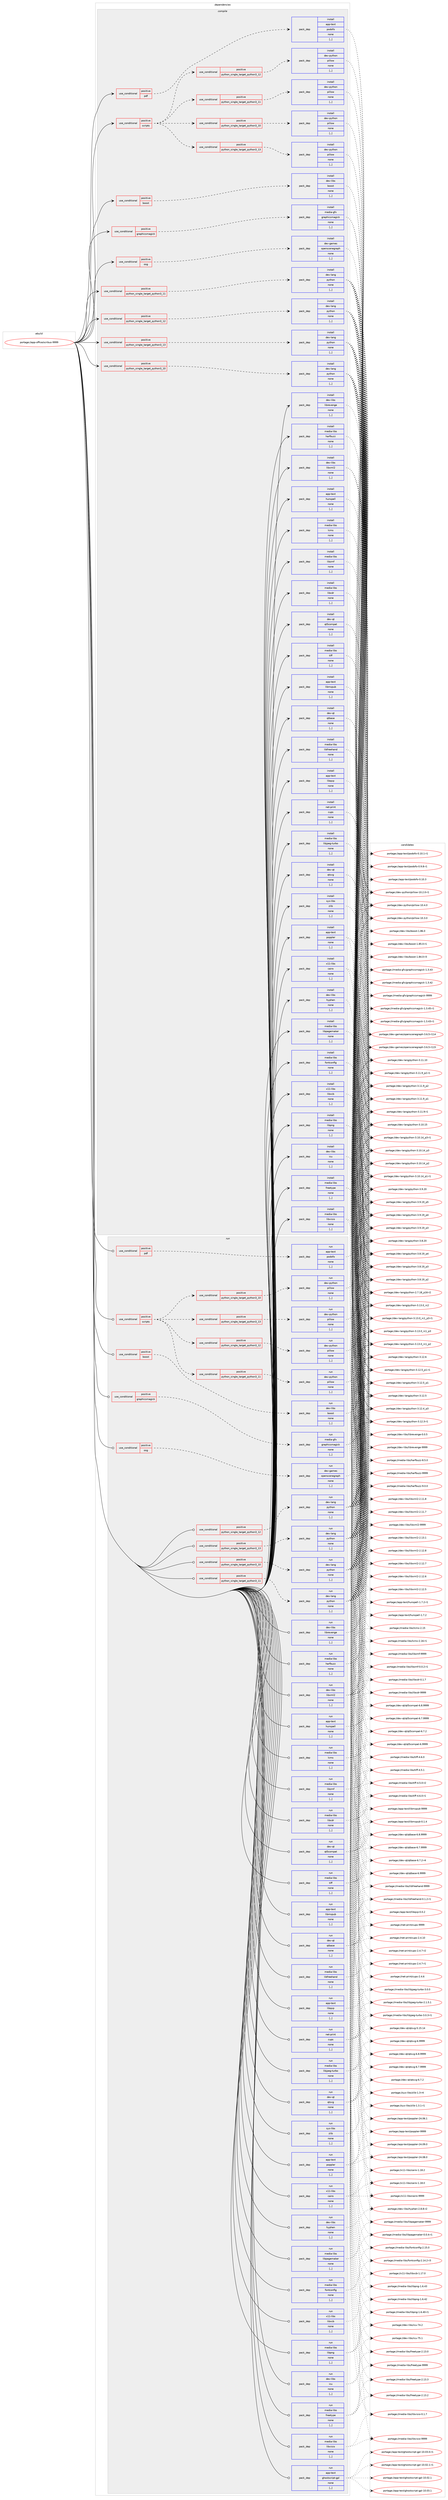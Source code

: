 digraph prolog {

# *************
# Graph options
# *************

newrank=true;
concentrate=true;
compound=true;
graph [rankdir=LR,fontname=Helvetica,fontsize=10,ranksep=1.5];#, ranksep=2.5, nodesep=0.2];
edge  [arrowhead=vee];
node  [fontname=Helvetica,fontsize=10];

# **********
# The ebuild
# **********

subgraph cluster_leftcol {
color=gray;
label=<<i>ebuild</i>>;
id [label="portage://app-office/scribus-9999", color=red, width=4, href="../app-office/scribus-9999.svg"];
}

# ****************
# The dependencies
# ****************

subgraph cluster_midcol {
color=gray;
label=<<i>dependencies</i>>;
subgraph cluster_compile {
fillcolor="#eeeeee";
style=filled;
label=<<i>compile</i>>;
subgraph cond143727 {
dependency543288 [label=<<TABLE BORDER="0" CELLBORDER="1" CELLSPACING="0" CELLPADDING="4"><TR><TD ROWSPAN="3" CELLPADDING="10">use_conditional</TD></TR><TR><TD>positive</TD></TR><TR><TD>boost</TD></TR></TABLE>>, shape=none, color=red];
subgraph pack395520 {
dependency543289 [label=<<TABLE BORDER="0" CELLBORDER="1" CELLSPACING="0" CELLPADDING="4" WIDTH="220"><TR><TD ROWSPAN="6" CELLPADDING="30">pack_dep</TD></TR><TR><TD WIDTH="110">install</TD></TR><TR><TD>dev-libs</TD></TR><TR><TD>boost</TD></TR><TR><TD>none</TD></TR><TR><TD>[,,]</TD></TR></TABLE>>, shape=none, color=blue];
}
dependency543288:e -> dependency543289:w [weight=20,style="dashed",arrowhead="vee"];
}
id:e -> dependency543288:w [weight=20,style="solid",arrowhead="vee"];
subgraph cond143728 {
dependency543290 [label=<<TABLE BORDER="0" CELLBORDER="1" CELLSPACING="0" CELLPADDING="4"><TR><TD ROWSPAN="3" CELLPADDING="10">use_conditional</TD></TR><TR><TD>positive</TD></TR><TR><TD>graphicsmagick</TD></TR></TABLE>>, shape=none, color=red];
subgraph pack395521 {
dependency543291 [label=<<TABLE BORDER="0" CELLBORDER="1" CELLSPACING="0" CELLPADDING="4" WIDTH="220"><TR><TD ROWSPAN="6" CELLPADDING="30">pack_dep</TD></TR><TR><TD WIDTH="110">install</TD></TR><TR><TD>media-gfx</TD></TR><TR><TD>graphicsmagick</TD></TR><TR><TD>none</TD></TR><TR><TD>[,,]</TD></TR></TABLE>>, shape=none, color=blue];
}
dependency543290:e -> dependency543291:w [weight=20,style="dashed",arrowhead="vee"];
}
id:e -> dependency543290:w [weight=20,style="solid",arrowhead="vee"];
subgraph cond143729 {
dependency543292 [label=<<TABLE BORDER="0" CELLBORDER="1" CELLSPACING="0" CELLPADDING="4"><TR><TD ROWSPAN="3" CELLPADDING="10">use_conditional</TD></TR><TR><TD>positive</TD></TR><TR><TD>osg</TD></TR></TABLE>>, shape=none, color=red];
subgraph pack395522 {
dependency543293 [label=<<TABLE BORDER="0" CELLBORDER="1" CELLSPACING="0" CELLPADDING="4" WIDTH="220"><TR><TD ROWSPAN="6" CELLPADDING="30">pack_dep</TD></TR><TR><TD WIDTH="110">install</TD></TR><TR><TD>dev-games</TD></TR><TR><TD>openscenegraph</TD></TR><TR><TD>none</TD></TR><TR><TD>[,,]</TD></TR></TABLE>>, shape=none, color=blue];
}
dependency543292:e -> dependency543293:w [weight=20,style="dashed",arrowhead="vee"];
}
id:e -> dependency543292:w [weight=20,style="solid",arrowhead="vee"];
subgraph cond143730 {
dependency543294 [label=<<TABLE BORDER="0" CELLBORDER="1" CELLSPACING="0" CELLPADDING="4"><TR><TD ROWSPAN="3" CELLPADDING="10">use_conditional</TD></TR><TR><TD>positive</TD></TR><TR><TD>pdf</TD></TR></TABLE>>, shape=none, color=red];
subgraph pack395523 {
dependency543295 [label=<<TABLE BORDER="0" CELLBORDER="1" CELLSPACING="0" CELLPADDING="4" WIDTH="220"><TR><TD ROWSPAN="6" CELLPADDING="30">pack_dep</TD></TR><TR><TD WIDTH="110">install</TD></TR><TR><TD>app-text</TD></TR><TR><TD>podofo</TD></TR><TR><TD>none</TD></TR><TR><TD>[,,]</TD></TR></TABLE>>, shape=none, color=blue];
}
dependency543294:e -> dependency543295:w [weight=20,style="dashed",arrowhead="vee"];
}
id:e -> dependency543294:w [weight=20,style="solid",arrowhead="vee"];
subgraph cond143731 {
dependency543296 [label=<<TABLE BORDER="0" CELLBORDER="1" CELLSPACING="0" CELLPADDING="4"><TR><TD ROWSPAN="3" CELLPADDING="10">use_conditional</TD></TR><TR><TD>positive</TD></TR><TR><TD>python_single_target_python3_10</TD></TR></TABLE>>, shape=none, color=red];
subgraph pack395524 {
dependency543297 [label=<<TABLE BORDER="0" CELLBORDER="1" CELLSPACING="0" CELLPADDING="4" WIDTH="220"><TR><TD ROWSPAN="6" CELLPADDING="30">pack_dep</TD></TR><TR><TD WIDTH="110">install</TD></TR><TR><TD>dev-lang</TD></TR><TR><TD>python</TD></TR><TR><TD>none</TD></TR><TR><TD>[,,]</TD></TR></TABLE>>, shape=none, color=blue];
}
dependency543296:e -> dependency543297:w [weight=20,style="dashed",arrowhead="vee"];
}
id:e -> dependency543296:w [weight=20,style="solid",arrowhead="vee"];
subgraph cond143732 {
dependency543298 [label=<<TABLE BORDER="0" CELLBORDER="1" CELLSPACING="0" CELLPADDING="4"><TR><TD ROWSPAN="3" CELLPADDING="10">use_conditional</TD></TR><TR><TD>positive</TD></TR><TR><TD>python_single_target_python3_11</TD></TR></TABLE>>, shape=none, color=red];
subgraph pack395525 {
dependency543299 [label=<<TABLE BORDER="0" CELLBORDER="1" CELLSPACING="0" CELLPADDING="4" WIDTH="220"><TR><TD ROWSPAN="6" CELLPADDING="30">pack_dep</TD></TR><TR><TD WIDTH="110">install</TD></TR><TR><TD>dev-lang</TD></TR><TR><TD>python</TD></TR><TR><TD>none</TD></TR><TR><TD>[,,]</TD></TR></TABLE>>, shape=none, color=blue];
}
dependency543298:e -> dependency543299:w [weight=20,style="dashed",arrowhead="vee"];
}
id:e -> dependency543298:w [weight=20,style="solid",arrowhead="vee"];
subgraph cond143733 {
dependency543300 [label=<<TABLE BORDER="0" CELLBORDER="1" CELLSPACING="0" CELLPADDING="4"><TR><TD ROWSPAN="3" CELLPADDING="10">use_conditional</TD></TR><TR><TD>positive</TD></TR><TR><TD>python_single_target_python3_12</TD></TR></TABLE>>, shape=none, color=red];
subgraph pack395526 {
dependency543301 [label=<<TABLE BORDER="0" CELLBORDER="1" CELLSPACING="0" CELLPADDING="4" WIDTH="220"><TR><TD ROWSPAN="6" CELLPADDING="30">pack_dep</TD></TR><TR><TD WIDTH="110">install</TD></TR><TR><TD>dev-lang</TD></TR><TR><TD>python</TD></TR><TR><TD>none</TD></TR><TR><TD>[,,]</TD></TR></TABLE>>, shape=none, color=blue];
}
dependency543300:e -> dependency543301:w [weight=20,style="dashed",arrowhead="vee"];
}
id:e -> dependency543300:w [weight=20,style="solid",arrowhead="vee"];
subgraph cond143734 {
dependency543302 [label=<<TABLE BORDER="0" CELLBORDER="1" CELLSPACING="0" CELLPADDING="4"><TR><TD ROWSPAN="3" CELLPADDING="10">use_conditional</TD></TR><TR><TD>positive</TD></TR><TR><TD>python_single_target_python3_13</TD></TR></TABLE>>, shape=none, color=red];
subgraph pack395527 {
dependency543303 [label=<<TABLE BORDER="0" CELLBORDER="1" CELLSPACING="0" CELLPADDING="4" WIDTH="220"><TR><TD ROWSPAN="6" CELLPADDING="30">pack_dep</TD></TR><TR><TD WIDTH="110">install</TD></TR><TR><TD>dev-lang</TD></TR><TR><TD>python</TD></TR><TR><TD>none</TD></TR><TR><TD>[,,]</TD></TR></TABLE>>, shape=none, color=blue];
}
dependency543302:e -> dependency543303:w [weight=20,style="dashed",arrowhead="vee"];
}
id:e -> dependency543302:w [weight=20,style="solid",arrowhead="vee"];
subgraph cond143735 {
dependency543304 [label=<<TABLE BORDER="0" CELLBORDER="1" CELLSPACING="0" CELLPADDING="4"><TR><TD ROWSPAN="3" CELLPADDING="10">use_conditional</TD></TR><TR><TD>positive</TD></TR><TR><TD>scripts</TD></TR></TABLE>>, shape=none, color=red];
subgraph cond143736 {
dependency543305 [label=<<TABLE BORDER="0" CELLBORDER="1" CELLSPACING="0" CELLPADDING="4"><TR><TD ROWSPAN="3" CELLPADDING="10">use_conditional</TD></TR><TR><TD>positive</TD></TR><TR><TD>python_single_target_python3_10</TD></TR></TABLE>>, shape=none, color=red];
subgraph pack395528 {
dependency543306 [label=<<TABLE BORDER="0" CELLBORDER="1" CELLSPACING="0" CELLPADDING="4" WIDTH="220"><TR><TD ROWSPAN="6" CELLPADDING="30">pack_dep</TD></TR><TR><TD WIDTH="110">install</TD></TR><TR><TD>dev-python</TD></TR><TR><TD>pillow</TD></TR><TR><TD>none</TD></TR><TR><TD>[,,]</TD></TR></TABLE>>, shape=none, color=blue];
}
dependency543305:e -> dependency543306:w [weight=20,style="dashed",arrowhead="vee"];
}
dependency543304:e -> dependency543305:w [weight=20,style="dashed",arrowhead="vee"];
subgraph cond143737 {
dependency543307 [label=<<TABLE BORDER="0" CELLBORDER="1" CELLSPACING="0" CELLPADDING="4"><TR><TD ROWSPAN="3" CELLPADDING="10">use_conditional</TD></TR><TR><TD>positive</TD></TR><TR><TD>python_single_target_python3_11</TD></TR></TABLE>>, shape=none, color=red];
subgraph pack395529 {
dependency543308 [label=<<TABLE BORDER="0" CELLBORDER="1" CELLSPACING="0" CELLPADDING="4" WIDTH="220"><TR><TD ROWSPAN="6" CELLPADDING="30">pack_dep</TD></TR><TR><TD WIDTH="110">install</TD></TR><TR><TD>dev-python</TD></TR><TR><TD>pillow</TD></TR><TR><TD>none</TD></TR><TR><TD>[,,]</TD></TR></TABLE>>, shape=none, color=blue];
}
dependency543307:e -> dependency543308:w [weight=20,style="dashed",arrowhead="vee"];
}
dependency543304:e -> dependency543307:w [weight=20,style="dashed",arrowhead="vee"];
subgraph cond143738 {
dependency543309 [label=<<TABLE BORDER="0" CELLBORDER="1" CELLSPACING="0" CELLPADDING="4"><TR><TD ROWSPAN="3" CELLPADDING="10">use_conditional</TD></TR><TR><TD>positive</TD></TR><TR><TD>python_single_target_python3_12</TD></TR></TABLE>>, shape=none, color=red];
subgraph pack395530 {
dependency543310 [label=<<TABLE BORDER="0" CELLBORDER="1" CELLSPACING="0" CELLPADDING="4" WIDTH="220"><TR><TD ROWSPAN="6" CELLPADDING="30">pack_dep</TD></TR><TR><TD WIDTH="110">install</TD></TR><TR><TD>dev-python</TD></TR><TR><TD>pillow</TD></TR><TR><TD>none</TD></TR><TR><TD>[,,]</TD></TR></TABLE>>, shape=none, color=blue];
}
dependency543309:e -> dependency543310:w [weight=20,style="dashed",arrowhead="vee"];
}
dependency543304:e -> dependency543309:w [weight=20,style="dashed",arrowhead="vee"];
subgraph cond143739 {
dependency543311 [label=<<TABLE BORDER="0" CELLBORDER="1" CELLSPACING="0" CELLPADDING="4"><TR><TD ROWSPAN="3" CELLPADDING="10">use_conditional</TD></TR><TR><TD>positive</TD></TR><TR><TD>python_single_target_python3_13</TD></TR></TABLE>>, shape=none, color=red];
subgraph pack395531 {
dependency543312 [label=<<TABLE BORDER="0" CELLBORDER="1" CELLSPACING="0" CELLPADDING="4" WIDTH="220"><TR><TD ROWSPAN="6" CELLPADDING="30">pack_dep</TD></TR><TR><TD WIDTH="110">install</TD></TR><TR><TD>dev-python</TD></TR><TR><TD>pillow</TD></TR><TR><TD>none</TD></TR><TR><TD>[,,]</TD></TR></TABLE>>, shape=none, color=blue];
}
dependency543311:e -> dependency543312:w [weight=20,style="dashed",arrowhead="vee"];
}
dependency543304:e -> dependency543311:w [weight=20,style="dashed",arrowhead="vee"];
}
id:e -> dependency543304:w [weight=20,style="solid",arrowhead="vee"];
subgraph pack395532 {
dependency543313 [label=<<TABLE BORDER="0" CELLBORDER="1" CELLSPACING="0" CELLPADDING="4" WIDTH="220"><TR><TD ROWSPAN="6" CELLPADDING="30">pack_dep</TD></TR><TR><TD WIDTH="110">install</TD></TR><TR><TD>app-text</TD></TR><TR><TD>hunspell</TD></TR><TR><TD>none</TD></TR><TR><TD>[,,]</TD></TR></TABLE>>, shape=none, color=blue];
}
id:e -> dependency543313:w [weight=20,style="solid",arrowhead="vee"];
subgraph pack395533 {
dependency543314 [label=<<TABLE BORDER="0" CELLBORDER="1" CELLSPACING="0" CELLPADDING="4" WIDTH="220"><TR><TD ROWSPAN="6" CELLPADDING="30">pack_dep</TD></TR><TR><TD WIDTH="110">install</TD></TR><TR><TD>app-text</TD></TR><TR><TD>libmspub</TD></TR><TR><TD>none</TD></TR><TR><TD>[,,]</TD></TR></TABLE>>, shape=none, color=blue];
}
id:e -> dependency543314:w [weight=20,style="solid",arrowhead="vee"];
subgraph pack395534 {
dependency543315 [label=<<TABLE BORDER="0" CELLBORDER="1" CELLSPACING="0" CELLPADDING="4" WIDTH="220"><TR><TD ROWSPAN="6" CELLPADDING="30">pack_dep</TD></TR><TR><TD WIDTH="110">install</TD></TR><TR><TD>app-text</TD></TR><TR><TD>libqxp</TD></TR><TR><TD>none</TD></TR><TR><TD>[,,]</TD></TR></TABLE>>, shape=none, color=blue];
}
id:e -> dependency543315:w [weight=20,style="solid",arrowhead="vee"];
subgraph pack395535 {
dependency543316 [label=<<TABLE BORDER="0" CELLBORDER="1" CELLSPACING="0" CELLPADDING="4" WIDTH="220"><TR><TD ROWSPAN="6" CELLPADDING="30">pack_dep</TD></TR><TR><TD WIDTH="110">install</TD></TR><TR><TD>app-text</TD></TR><TR><TD>poppler</TD></TR><TR><TD>none</TD></TR><TR><TD>[,,]</TD></TR></TABLE>>, shape=none, color=blue];
}
id:e -> dependency543316:w [weight=20,style="solid",arrowhead="vee"];
subgraph pack395536 {
dependency543317 [label=<<TABLE BORDER="0" CELLBORDER="1" CELLSPACING="0" CELLPADDING="4" WIDTH="220"><TR><TD ROWSPAN="6" CELLPADDING="30">pack_dep</TD></TR><TR><TD WIDTH="110">install</TD></TR><TR><TD>dev-libs</TD></TR><TR><TD>hyphen</TD></TR><TR><TD>none</TD></TR><TR><TD>[,,]</TD></TR></TABLE>>, shape=none, color=blue];
}
id:e -> dependency543317:w [weight=20,style="solid",arrowhead="vee"];
subgraph pack395537 {
dependency543318 [label=<<TABLE BORDER="0" CELLBORDER="1" CELLSPACING="0" CELLPADDING="4" WIDTH="220"><TR><TD ROWSPAN="6" CELLPADDING="30">pack_dep</TD></TR><TR><TD WIDTH="110">install</TD></TR><TR><TD>dev-libs</TD></TR><TR><TD>icu</TD></TR><TR><TD>none</TD></TR><TR><TD>[,,]</TD></TR></TABLE>>, shape=none, color=blue];
}
id:e -> dependency543318:w [weight=20,style="solid",arrowhead="vee"];
subgraph pack395538 {
dependency543319 [label=<<TABLE BORDER="0" CELLBORDER="1" CELLSPACING="0" CELLPADDING="4" WIDTH="220"><TR><TD ROWSPAN="6" CELLPADDING="30">pack_dep</TD></TR><TR><TD WIDTH="110">install</TD></TR><TR><TD>dev-libs</TD></TR><TR><TD>librevenge</TD></TR><TR><TD>none</TD></TR><TR><TD>[,,]</TD></TR></TABLE>>, shape=none, color=blue];
}
id:e -> dependency543319:w [weight=20,style="solid",arrowhead="vee"];
subgraph pack395539 {
dependency543320 [label=<<TABLE BORDER="0" CELLBORDER="1" CELLSPACING="0" CELLPADDING="4" WIDTH="220"><TR><TD ROWSPAN="6" CELLPADDING="30">pack_dep</TD></TR><TR><TD WIDTH="110">install</TD></TR><TR><TD>dev-libs</TD></TR><TR><TD>libxml2</TD></TR><TR><TD>none</TD></TR><TR><TD>[,,]</TD></TR></TABLE>>, shape=none, color=blue];
}
id:e -> dependency543320:w [weight=20,style="solid",arrowhead="vee"];
subgraph pack395540 {
dependency543321 [label=<<TABLE BORDER="0" CELLBORDER="1" CELLSPACING="0" CELLPADDING="4" WIDTH="220"><TR><TD ROWSPAN="6" CELLPADDING="30">pack_dep</TD></TR><TR><TD WIDTH="110">install</TD></TR><TR><TD>dev-qt</TD></TR><TR><TD>qt5compat</TD></TR><TR><TD>none</TD></TR><TR><TD>[,,]</TD></TR></TABLE>>, shape=none, color=blue];
}
id:e -> dependency543321:w [weight=20,style="solid",arrowhead="vee"];
subgraph pack395541 {
dependency543322 [label=<<TABLE BORDER="0" CELLBORDER="1" CELLSPACING="0" CELLPADDING="4" WIDTH="220"><TR><TD ROWSPAN="6" CELLPADDING="30">pack_dep</TD></TR><TR><TD WIDTH="110">install</TD></TR><TR><TD>dev-qt</TD></TR><TR><TD>qtbase</TD></TR><TR><TD>none</TD></TR><TR><TD>[,,]</TD></TR></TABLE>>, shape=none, color=blue];
}
id:e -> dependency543322:w [weight=20,style="solid",arrowhead="vee"];
subgraph pack395542 {
dependency543323 [label=<<TABLE BORDER="0" CELLBORDER="1" CELLSPACING="0" CELLPADDING="4" WIDTH="220"><TR><TD ROWSPAN="6" CELLPADDING="30">pack_dep</TD></TR><TR><TD WIDTH="110">install</TD></TR><TR><TD>dev-qt</TD></TR><TR><TD>qtsvg</TD></TR><TR><TD>none</TD></TR><TR><TD>[,,]</TD></TR></TABLE>>, shape=none, color=blue];
}
id:e -> dependency543323:w [weight=20,style="solid",arrowhead="vee"];
subgraph pack395543 {
dependency543324 [label=<<TABLE BORDER="0" CELLBORDER="1" CELLSPACING="0" CELLPADDING="4" WIDTH="220"><TR><TD ROWSPAN="6" CELLPADDING="30">pack_dep</TD></TR><TR><TD WIDTH="110">install</TD></TR><TR><TD>media-libs</TD></TR><TR><TD>fontconfig</TD></TR><TR><TD>none</TD></TR><TR><TD>[,,]</TD></TR></TABLE>>, shape=none, color=blue];
}
id:e -> dependency543324:w [weight=20,style="solid",arrowhead="vee"];
subgraph pack395544 {
dependency543325 [label=<<TABLE BORDER="0" CELLBORDER="1" CELLSPACING="0" CELLPADDING="4" WIDTH="220"><TR><TD ROWSPAN="6" CELLPADDING="30">pack_dep</TD></TR><TR><TD WIDTH="110">install</TD></TR><TR><TD>media-libs</TD></TR><TR><TD>freetype</TD></TR><TR><TD>none</TD></TR><TR><TD>[,,]</TD></TR></TABLE>>, shape=none, color=blue];
}
id:e -> dependency543325:w [weight=20,style="solid",arrowhead="vee"];
subgraph pack395545 {
dependency543326 [label=<<TABLE BORDER="0" CELLBORDER="1" CELLSPACING="0" CELLPADDING="4" WIDTH="220"><TR><TD ROWSPAN="6" CELLPADDING="30">pack_dep</TD></TR><TR><TD WIDTH="110">install</TD></TR><TR><TD>media-libs</TD></TR><TR><TD>harfbuzz</TD></TR><TR><TD>none</TD></TR><TR><TD>[,,]</TD></TR></TABLE>>, shape=none, color=blue];
}
id:e -> dependency543326:w [weight=20,style="solid",arrowhead="vee"];
subgraph pack395546 {
dependency543327 [label=<<TABLE BORDER="0" CELLBORDER="1" CELLSPACING="0" CELLPADDING="4" WIDTH="220"><TR><TD ROWSPAN="6" CELLPADDING="30">pack_dep</TD></TR><TR><TD WIDTH="110">install</TD></TR><TR><TD>media-libs</TD></TR><TR><TD>lcms</TD></TR><TR><TD>none</TD></TR><TR><TD>[,,]</TD></TR></TABLE>>, shape=none, color=blue];
}
id:e -> dependency543327:w [weight=20,style="solid",arrowhead="vee"];
subgraph pack395547 {
dependency543328 [label=<<TABLE BORDER="0" CELLBORDER="1" CELLSPACING="0" CELLPADDING="4" WIDTH="220"><TR><TD ROWSPAN="6" CELLPADDING="30">pack_dep</TD></TR><TR><TD WIDTH="110">install</TD></TR><TR><TD>media-libs</TD></TR><TR><TD>libcdr</TD></TR><TR><TD>none</TD></TR><TR><TD>[,,]</TD></TR></TABLE>>, shape=none, color=blue];
}
id:e -> dependency543328:w [weight=20,style="solid",arrowhead="vee"];
subgraph pack395548 {
dependency543329 [label=<<TABLE BORDER="0" CELLBORDER="1" CELLSPACING="0" CELLPADDING="4" WIDTH="220"><TR><TD ROWSPAN="6" CELLPADDING="30">pack_dep</TD></TR><TR><TD WIDTH="110">install</TD></TR><TR><TD>media-libs</TD></TR><TR><TD>libfreehand</TD></TR><TR><TD>none</TD></TR><TR><TD>[,,]</TD></TR></TABLE>>, shape=none, color=blue];
}
id:e -> dependency543329:w [weight=20,style="solid",arrowhead="vee"];
subgraph pack395549 {
dependency543330 [label=<<TABLE BORDER="0" CELLBORDER="1" CELLSPACING="0" CELLPADDING="4" WIDTH="220"><TR><TD ROWSPAN="6" CELLPADDING="30">pack_dep</TD></TR><TR><TD WIDTH="110">install</TD></TR><TR><TD>media-libs</TD></TR><TR><TD>libjpeg-turbo</TD></TR><TR><TD>none</TD></TR><TR><TD>[,,]</TD></TR></TABLE>>, shape=none, color=blue];
}
id:e -> dependency543330:w [weight=20,style="solid",arrowhead="vee"];
subgraph pack395550 {
dependency543331 [label=<<TABLE BORDER="0" CELLBORDER="1" CELLSPACING="0" CELLPADDING="4" WIDTH="220"><TR><TD ROWSPAN="6" CELLPADDING="30">pack_dep</TD></TR><TR><TD WIDTH="110">install</TD></TR><TR><TD>media-libs</TD></TR><TR><TD>libpagemaker</TD></TR><TR><TD>none</TD></TR><TR><TD>[,,]</TD></TR></TABLE>>, shape=none, color=blue];
}
id:e -> dependency543331:w [weight=20,style="solid",arrowhead="vee"];
subgraph pack395551 {
dependency543332 [label=<<TABLE BORDER="0" CELLBORDER="1" CELLSPACING="0" CELLPADDING="4" WIDTH="220"><TR><TD ROWSPAN="6" CELLPADDING="30">pack_dep</TD></TR><TR><TD WIDTH="110">install</TD></TR><TR><TD>media-libs</TD></TR><TR><TD>libpng</TD></TR><TR><TD>none</TD></TR><TR><TD>[,,]</TD></TR></TABLE>>, shape=none, color=blue];
}
id:e -> dependency543332:w [weight=20,style="solid",arrowhead="vee"];
subgraph pack395552 {
dependency543333 [label=<<TABLE BORDER="0" CELLBORDER="1" CELLSPACING="0" CELLPADDING="4" WIDTH="220"><TR><TD ROWSPAN="6" CELLPADDING="30">pack_dep</TD></TR><TR><TD WIDTH="110">install</TD></TR><TR><TD>media-libs</TD></TR><TR><TD>libvisio</TD></TR><TR><TD>none</TD></TR><TR><TD>[,,]</TD></TR></TABLE>>, shape=none, color=blue];
}
id:e -> dependency543333:w [weight=20,style="solid",arrowhead="vee"];
subgraph pack395553 {
dependency543334 [label=<<TABLE BORDER="0" CELLBORDER="1" CELLSPACING="0" CELLPADDING="4" WIDTH="220"><TR><TD ROWSPAN="6" CELLPADDING="30">pack_dep</TD></TR><TR><TD WIDTH="110">install</TD></TR><TR><TD>media-libs</TD></TR><TR><TD>libzmf</TD></TR><TR><TD>none</TD></TR><TR><TD>[,,]</TD></TR></TABLE>>, shape=none, color=blue];
}
id:e -> dependency543334:w [weight=20,style="solid",arrowhead="vee"];
subgraph pack395554 {
dependency543335 [label=<<TABLE BORDER="0" CELLBORDER="1" CELLSPACING="0" CELLPADDING="4" WIDTH="220"><TR><TD ROWSPAN="6" CELLPADDING="30">pack_dep</TD></TR><TR><TD WIDTH="110">install</TD></TR><TR><TD>media-libs</TD></TR><TR><TD>tiff</TD></TR><TR><TD>none</TD></TR><TR><TD>[,,]</TD></TR></TABLE>>, shape=none, color=blue];
}
id:e -> dependency543335:w [weight=20,style="solid",arrowhead="vee"];
subgraph pack395555 {
dependency543336 [label=<<TABLE BORDER="0" CELLBORDER="1" CELLSPACING="0" CELLPADDING="4" WIDTH="220"><TR><TD ROWSPAN="6" CELLPADDING="30">pack_dep</TD></TR><TR><TD WIDTH="110">install</TD></TR><TR><TD>net-print</TD></TR><TR><TD>cups</TD></TR><TR><TD>none</TD></TR><TR><TD>[,,]</TD></TR></TABLE>>, shape=none, color=blue];
}
id:e -> dependency543336:w [weight=20,style="solid",arrowhead="vee"];
subgraph pack395556 {
dependency543337 [label=<<TABLE BORDER="0" CELLBORDER="1" CELLSPACING="0" CELLPADDING="4" WIDTH="220"><TR><TD ROWSPAN="6" CELLPADDING="30">pack_dep</TD></TR><TR><TD WIDTH="110">install</TD></TR><TR><TD>sys-libs</TD></TR><TR><TD>zlib</TD></TR><TR><TD>none</TD></TR><TR><TD>[,,]</TD></TR></TABLE>>, shape=none, color=blue];
}
id:e -> dependency543337:w [weight=20,style="solid",arrowhead="vee"];
subgraph pack395557 {
dependency543338 [label=<<TABLE BORDER="0" CELLBORDER="1" CELLSPACING="0" CELLPADDING="4" WIDTH="220"><TR><TD ROWSPAN="6" CELLPADDING="30">pack_dep</TD></TR><TR><TD WIDTH="110">install</TD></TR><TR><TD>x11-libs</TD></TR><TR><TD>cairo</TD></TR><TR><TD>none</TD></TR><TR><TD>[,,]</TD></TR></TABLE>>, shape=none, color=blue];
}
id:e -> dependency543338:w [weight=20,style="solid",arrowhead="vee"];
subgraph pack395558 {
dependency543339 [label=<<TABLE BORDER="0" CELLBORDER="1" CELLSPACING="0" CELLPADDING="4" WIDTH="220"><TR><TD ROWSPAN="6" CELLPADDING="30">pack_dep</TD></TR><TR><TD WIDTH="110">install</TD></TR><TR><TD>x11-libs</TD></TR><TR><TD>libxcb</TD></TR><TR><TD>none</TD></TR><TR><TD>[,,]</TD></TR></TABLE>>, shape=none, color=blue];
}
id:e -> dependency543339:w [weight=20,style="solid",arrowhead="vee"];
}
subgraph cluster_compileandrun {
fillcolor="#eeeeee";
style=filled;
label=<<i>compile and run</i>>;
}
subgraph cluster_run {
fillcolor="#eeeeee";
style=filled;
label=<<i>run</i>>;
subgraph cond143740 {
dependency543340 [label=<<TABLE BORDER="0" CELLBORDER="1" CELLSPACING="0" CELLPADDING="4"><TR><TD ROWSPAN="3" CELLPADDING="10">use_conditional</TD></TR><TR><TD>positive</TD></TR><TR><TD>boost</TD></TR></TABLE>>, shape=none, color=red];
subgraph pack395559 {
dependency543341 [label=<<TABLE BORDER="0" CELLBORDER="1" CELLSPACING="0" CELLPADDING="4" WIDTH="220"><TR><TD ROWSPAN="6" CELLPADDING="30">pack_dep</TD></TR><TR><TD WIDTH="110">run</TD></TR><TR><TD>dev-libs</TD></TR><TR><TD>boost</TD></TR><TR><TD>none</TD></TR><TR><TD>[,,]</TD></TR></TABLE>>, shape=none, color=blue];
}
dependency543340:e -> dependency543341:w [weight=20,style="dashed",arrowhead="vee"];
}
id:e -> dependency543340:w [weight=20,style="solid",arrowhead="odot"];
subgraph cond143741 {
dependency543342 [label=<<TABLE BORDER="0" CELLBORDER="1" CELLSPACING="0" CELLPADDING="4"><TR><TD ROWSPAN="3" CELLPADDING="10">use_conditional</TD></TR><TR><TD>positive</TD></TR><TR><TD>graphicsmagick</TD></TR></TABLE>>, shape=none, color=red];
subgraph pack395560 {
dependency543343 [label=<<TABLE BORDER="0" CELLBORDER="1" CELLSPACING="0" CELLPADDING="4" WIDTH="220"><TR><TD ROWSPAN="6" CELLPADDING="30">pack_dep</TD></TR><TR><TD WIDTH="110">run</TD></TR><TR><TD>media-gfx</TD></TR><TR><TD>graphicsmagick</TD></TR><TR><TD>none</TD></TR><TR><TD>[,,]</TD></TR></TABLE>>, shape=none, color=blue];
}
dependency543342:e -> dependency543343:w [weight=20,style="dashed",arrowhead="vee"];
}
id:e -> dependency543342:w [weight=20,style="solid",arrowhead="odot"];
subgraph cond143742 {
dependency543344 [label=<<TABLE BORDER="0" CELLBORDER="1" CELLSPACING="0" CELLPADDING="4"><TR><TD ROWSPAN="3" CELLPADDING="10">use_conditional</TD></TR><TR><TD>positive</TD></TR><TR><TD>osg</TD></TR></TABLE>>, shape=none, color=red];
subgraph pack395561 {
dependency543345 [label=<<TABLE BORDER="0" CELLBORDER="1" CELLSPACING="0" CELLPADDING="4" WIDTH="220"><TR><TD ROWSPAN="6" CELLPADDING="30">pack_dep</TD></TR><TR><TD WIDTH="110">run</TD></TR><TR><TD>dev-games</TD></TR><TR><TD>openscenegraph</TD></TR><TR><TD>none</TD></TR><TR><TD>[,,]</TD></TR></TABLE>>, shape=none, color=blue];
}
dependency543344:e -> dependency543345:w [weight=20,style="dashed",arrowhead="vee"];
}
id:e -> dependency543344:w [weight=20,style="solid",arrowhead="odot"];
subgraph cond143743 {
dependency543346 [label=<<TABLE BORDER="0" CELLBORDER="1" CELLSPACING="0" CELLPADDING="4"><TR><TD ROWSPAN="3" CELLPADDING="10">use_conditional</TD></TR><TR><TD>positive</TD></TR><TR><TD>pdf</TD></TR></TABLE>>, shape=none, color=red];
subgraph pack395562 {
dependency543347 [label=<<TABLE BORDER="0" CELLBORDER="1" CELLSPACING="0" CELLPADDING="4" WIDTH="220"><TR><TD ROWSPAN="6" CELLPADDING="30">pack_dep</TD></TR><TR><TD WIDTH="110">run</TD></TR><TR><TD>app-text</TD></TR><TR><TD>podofo</TD></TR><TR><TD>none</TD></TR><TR><TD>[,,]</TD></TR></TABLE>>, shape=none, color=blue];
}
dependency543346:e -> dependency543347:w [weight=20,style="dashed",arrowhead="vee"];
}
id:e -> dependency543346:w [weight=20,style="solid",arrowhead="odot"];
subgraph cond143744 {
dependency543348 [label=<<TABLE BORDER="0" CELLBORDER="1" CELLSPACING="0" CELLPADDING="4"><TR><TD ROWSPAN="3" CELLPADDING="10">use_conditional</TD></TR><TR><TD>positive</TD></TR><TR><TD>python_single_target_python3_10</TD></TR></TABLE>>, shape=none, color=red];
subgraph pack395563 {
dependency543349 [label=<<TABLE BORDER="0" CELLBORDER="1" CELLSPACING="0" CELLPADDING="4" WIDTH="220"><TR><TD ROWSPAN="6" CELLPADDING="30">pack_dep</TD></TR><TR><TD WIDTH="110">run</TD></TR><TR><TD>dev-lang</TD></TR><TR><TD>python</TD></TR><TR><TD>none</TD></TR><TR><TD>[,,]</TD></TR></TABLE>>, shape=none, color=blue];
}
dependency543348:e -> dependency543349:w [weight=20,style="dashed",arrowhead="vee"];
}
id:e -> dependency543348:w [weight=20,style="solid",arrowhead="odot"];
subgraph cond143745 {
dependency543350 [label=<<TABLE BORDER="0" CELLBORDER="1" CELLSPACING="0" CELLPADDING="4"><TR><TD ROWSPAN="3" CELLPADDING="10">use_conditional</TD></TR><TR><TD>positive</TD></TR><TR><TD>python_single_target_python3_11</TD></TR></TABLE>>, shape=none, color=red];
subgraph pack395564 {
dependency543351 [label=<<TABLE BORDER="0" CELLBORDER="1" CELLSPACING="0" CELLPADDING="4" WIDTH="220"><TR><TD ROWSPAN="6" CELLPADDING="30">pack_dep</TD></TR><TR><TD WIDTH="110">run</TD></TR><TR><TD>dev-lang</TD></TR><TR><TD>python</TD></TR><TR><TD>none</TD></TR><TR><TD>[,,]</TD></TR></TABLE>>, shape=none, color=blue];
}
dependency543350:e -> dependency543351:w [weight=20,style="dashed",arrowhead="vee"];
}
id:e -> dependency543350:w [weight=20,style="solid",arrowhead="odot"];
subgraph cond143746 {
dependency543352 [label=<<TABLE BORDER="0" CELLBORDER="1" CELLSPACING="0" CELLPADDING="4"><TR><TD ROWSPAN="3" CELLPADDING="10">use_conditional</TD></TR><TR><TD>positive</TD></TR><TR><TD>python_single_target_python3_12</TD></TR></TABLE>>, shape=none, color=red];
subgraph pack395565 {
dependency543353 [label=<<TABLE BORDER="0" CELLBORDER="1" CELLSPACING="0" CELLPADDING="4" WIDTH="220"><TR><TD ROWSPAN="6" CELLPADDING="30">pack_dep</TD></TR><TR><TD WIDTH="110">run</TD></TR><TR><TD>dev-lang</TD></TR><TR><TD>python</TD></TR><TR><TD>none</TD></TR><TR><TD>[,,]</TD></TR></TABLE>>, shape=none, color=blue];
}
dependency543352:e -> dependency543353:w [weight=20,style="dashed",arrowhead="vee"];
}
id:e -> dependency543352:w [weight=20,style="solid",arrowhead="odot"];
subgraph cond143747 {
dependency543354 [label=<<TABLE BORDER="0" CELLBORDER="1" CELLSPACING="0" CELLPADDING="4"><TR><TD ROWSPAN="3" CELLPADDING="10">use_conditional</TD></TR><TR><TD>positive</TD></TR><TR><TD>python_single_target_python3_13</TD></TR></TABLE>>, shape=none, color=red];
subgraph pack395566 {
dependency543355 [label=<<TABLE BORDER="0" CELLBORDER="1" CELLSPACING="0" CELLPADDING="4" WIDTH="220"><TR><TD ROWSPAN="6" CELLPADDING="30">pack_dep</TD></TR><TR><TD WIDTH="110">run</TD></TR><TR><TD>dev-lang</TD></TR><TR><TD>python</TD></TR><TR><TD>none</TD></TR><TR><TD>[,,]</TD></TR></TABLE>>, shape=none, color=blue];
}
dependency543354:e -> dependency543355:w [weight=20,style="dashed",arrowhead="vee"];
}
id:e -> dependency543354:w [weight=20,style="solid",arrowhead="odot"];
subgraph cond143748 {
dependency543356 [label=<<TABLE BORDER="0" CELLBORDER="1" CELLSPACING="0" CELLPADDING="4"><TR><TD ROWSPAN="3" CELLPADDING="10">use_conditional</TD></TR><TR><TD>positive</TD></TR><TR><TD>scripts</TD></TR></TABLE>>, shape=none, color=red];
subgraph cond143749 {
dependency543357 [label=<<TABLE BORDER="0" CELLBORDER="1" CELLSPACING="0" CELLPADDING="4"><TR><TD ROWSPAN="3" CELLPADDING="10">use_conditional</TD></TR><TR><TD>positive</TD></TR><TR><TD>python_single_target_python3_10</TD></TR></TABLE>>, shape=none, color=red];
subgraph pack395567 {
dependency543358 [label=<<TABLE BORDER="0" CELLBORDER="1" CELLSPACING="0" CELLPADDING="4" WIDTH="220"><TR><TD ROWSPAN="6" CELLPADDING="30">pack_dep</TD></TR><TR><TD WIDTH="110">run</TD></TR><TR><TD>dev-python</TD></TR><TR><TD>pillow</TD></TR><TR><TD>none</TD></TR><TR><TD>[,,]</TD></TR></TABLE>>, shape=none, color=blue];
}
dependency543357:e -> dependency543358:w [weight=20,style="dashed",arrowhead="vee"];
}
dependency543356:e -> dependency543357:w [weight=20,style="dashed",arrowhead="vee"];
subgraph cond143750 {
dependency543359 [label=<<TABLE BORDER="0" CELLBORDER="1" CELLSPACING="0" CELLPADDING="4"><TR><TD ROWSPAN="3" CELLPADDING="10">use_conditional</TD></TR><TR><TD>positive</TD></TR><TR><TD>python_single_target_python3_11</TD></TR></TABLE>>, shape=none, color=red];
subgraph pack395568 {
dependency543360 [label=<<TABLE BORDER="0" CELLBORDER="1" CELLSPACING="0" CELLPADDING="4" WIDTH="220"><TR><TD ROWSPAN="6" CELLPADDING="30">pack_dep</TD></TR><TR><TD WIDTH="110">run</TD></TR><TR><TD>dev-python</TD></TR><TR><TD>pillow</TD></TR><TR><TD>none</TD></TR><TR><TD>[,,]</TD></TR></TABLE>>, shape=none, color=blue];
}
dependency543359:e -> dependency543360:w [weight=20,style="dashed",arrowhead="vee"];
}
dependency543356:e -> dependency543359:w [weight=20,style="dashed",arrowhead="vee"];
subgraph cond143751 {
dependency543361 [label=<<TABLE BORDER="0" CELLBORDER="1" CELLSPACING="0" CELLPADDING="4"><TR><TD ROWSPAN="3" CELLPADDING="10">use_conditional</TD></TR><TR><TD>positive</TD></TR><TR><TD>python_single_target_python3_12</TD></TR></TABLE>>, shape=none, color=red];
subgraph pack395569 {
dependency543362 [label=<<TABLE BORDER="0" CELLBORDER="1" CELLSPACING="0" CELLPADDING="4" WIDTH="220"><TR><TD ROWSPAN="6" CELLPADDING="30">pack_dep</TD></TR><TR><TD WIDTH="110">run</TD></TR><TR><TD>dev-python</TD></TR><TR><TD>pillow</TD></TR><TR><TD>none</TD></TR><TR><TD>[,,]</TD></TR></TABLE>>, shape=none, color=blue];
}
dependency543361:e -> dependency543362:w [weight=20,style="dashed",arrowhead="vee"];
}
dependency543356:e -> dependency543361:w [weight=20,style="dashed",arrowhead="vee"];
subgraph cond143752 {
dependency543363 [label=<<TABLE BORDER="0" CELLBORDER="1" CELLSPACING="0" CELLPADDING="4"><TR><TD ROWSPAN="3" CELLPADDING="10">use_conditional</TD></TR><TR><TD>positive</TD></TR><TR><TD>python_single_target_python3_13</TD></TR></TABLE>>, shape=none, color=red];
subgraph pack395570 {
dependency543364 [label=<<TABLE BORDER="0" CELLBORDER="1" CELLSPACING="0" CELLPADDING="4" WIDTH="220"><TR><TD ROWSPAN="6" CELLPADDING="30">pack_dep</TD></TR><TR><TD WIDTH="110">run</TD></TR><TR><TD>dev-python</TD></TR><TR><TD>pillow</TD></TR><TR><TD>none</TD></TR><TR><TD>[,,]</TD></TR></TABLE>>, shape=none, color=blue];
}
dependency543363:e -> dependency543364:w [weight=20,style="dashed",arrowhead="vee"];
}
dependency543356:e -> dependency543363:w [weight=20,style="dashed",arrowhead="vee"];
}
id:e -> dependency543356:w [weight=20,style="solid",arrowhead="odot"];
subgraph pack395571 {
dependency543365 [label=<<TABLE BORDER="0" CELLBORDER="1" CELLSPACING="0" CELLPADDING="4" WIDTH="220"><TR><TD ROWSPAN="6" CELLPADDING="30">pack_dep</TD></TR><TR><TD WIDTH="110">run</TD></TR><TR><TD>app-text</TD></TR><TR><TD>ghostscript-gpl</TD></TR><TR><TD>none</TD></TR><TR><TD>[,,]</TD></TR></TABLE>>, shape=none, color=blue];
}
id:e -> dependency543365:w [weight=20,style="solid",arrowhead="odot"];
subgraph pack395572 {
dependency543366 [label=<<TABLE BORDER="0" CELLBORDER="1" CELLSPACING="0" CELLPADDING="4" WIDTH="220"><TR><TD ROWSPAN="6" CELLPADDING="30">pack_dep</TD></TR><TR><TD WIDTH="110">run</TD></TR><TR><TD>app-text</TD></TR><TR><TD>hunspell</TD></TR><TR><TD>none</TD></TR><TR><TD>[,,]</TD></TR></TABLE>>, shape=none, color=blue];
}
id:e -> dependency543366:w [weight=20,style="solid",arrowhead="odot"];
subgraph pack395573 {
dependency543367 [label=<<TABLE BORDER="0" CELLBORDER="1" CELLSPACING="0" CELLPADDING="4" WIDTH="220"><TR><TD ROWSPAN="6" CELLPADDING="30">pack_dep</TD></TR><TR><TD WIDTH="110">run</TD></TR><TR><TD>app-text</TD></TR><TR><TD>libmspub</TD></TR><TR><TD>none</TD></TR><TR><TD>[,,]</TD></TR></TABLE>>, shape=none, color=blue];
}
id:e -> dependency543367:w [weight=20,style="solid",arrowhead="odot"];
subgraph pack395574 {
dependency543368 [label=<<TABLE BORDER="0" CELLBORDER="1" CELLSPACING="0" CELLPADDING="4" WIDTH="220"><TR><TD ROWSPAN="6" CELLPADDING="30">pack_dep</TD></TR><TR><TD WIDTH="110">run</TD></TR><TR><TD>app-text</TD></TR><TR><TD>libqxp</TD></TR><TR><TD>none</TD></TR><TR><TD>[,,]</TD></TR></TABLE>>, shape=none, color=blue];
}
id:e -> dependency543368:w [weight=20,style="solid",arrowhead="odot"];
subgraph pack395575 {
dependency543369 [label=<<TABLE BORDER="0" CELLBORDER="1" CELLSPACING="0" CELLPADDING="4" WIDTH="220"><TR><TD ROWSPAN="6" CELLPADDING="30">pack_dep</TD></TR><TR><TD WIDTH="110">run</TD></TR><TR><TD>app-text</TD></TR><TR><TD>poppler</TD></TR><TR><TD>none</TD></TR><TR><TD>[,,]</TD></TR></TABLE>>, shape=none, color=blue];
}
id:e -> dependency543369:w [weight=20,style="solid",arrowhead="odot"];
subgraph pack395576 {
dependency543370 [label=<<TABLE BORDER="0" CELLBORDER="1" CELLSPACING="0" CELLPADDING="4" WIDTH="220"><TR><TD ROWSPAN="6" CELLPADDING="30">pack_dep</TD></TR><TR><TD WIDTH="110">run</TD></TR><TR><TD>dev-libs</TD></TR><TR><TD>hyphen</TD></TR><TR><TD>none</TD></TR><TR><TD>[,,]</TD></TR></TABLE>>, shape=none, color=blue];
}
id:e -> dependency543370:w [weight=20,style="solid",arrowhead="odot"];
subgraph pack395577 {
dependency543371 [label=<<TABLE BORDER="0" CELLBORDER="1" CELLSPACING="0" CELLPADDING="4" WIDTH="220"><TR><TD ROWSPAN="6" CELLPADDING="30">pack_dep</TD></TR><TR><TD WIDTH="110">run</TD></TR><TR><TD>dev-libs</TD></TR><TR><TD>icu</TD></TR><TR><TD>none</TD></TR><TR><TD>[,,]</TD></TR></TABLE>>, shape=none, color=blue];
}
id:e -> dependency543371:w [weight=20,style="solid",arrowhead="odot"];
subgraph pack395578 {
dependency543372 [label=<<TABLE BORDER="0" CELLBORDER="1" CELLSPACING="0" CELLPADDING="4" WIDTH="220"><TR><TD ROWSPAN="6" CELLPADDING="30">pack_dep</TD></TR><TR><TD WIDTH="110">run</TD></TR><TR><TD>dev-libs</TD></TR><TR><TD>librevenge</TD></TR><TR><TD>none</TD></TR><TR><TD>[,,]</TD></TR></TABLE>>, shape=none, color=blue];
}
id:e -> dependency543372:w [weight=20,style="solid",arrowhead="odot"];
subgraph pack395579 {
dependency543373 [label=<<TABLE BORDER="0" CELLBORDER="1" CELLSPACING="0" CELLPADDING="4" WIDTH="220"><TR><TD ROWSPAN="6" CELLPADDING="30">pack_dep</TD></TR><TR><TD WIDTH="110">run</TD></TR><TR><TD>dev-libs</TD></TR><TR><TD>libxml2</TD></TR><TR><TD>none</TD></TR><TR><TD>[,,]</TD></TR></TABLE>>, shape=none, color=blue];
}
id:e -> dependency543373:w [weight=20,style="solid",arrowhead="odot"];
subgraph pack395580 {
dependency543374 [label=<<TABLE BORDER="0" CELLBORDER="1" CELLSPACING="0" CELLPADDING="4" WIDTH="220"><TR><TD ROWSPAN="6" CELLPADDING="30">pack_dep</TD></TR><TR><TD WIDTH="110">run</TD></TR><TR><TD>dev-qt</TD></TR><TR><TD>qt5compat</TD></TR><TR><TD>none</TD></TR><TR><TD>[,,]</TD></TR></TABLE>>, shape=none, color=blue];
}
id:e -> dependency543374:w [weight=20,style="solid",arrowhead="odot"];
subgraph pack395581 {
dependency543375 [label=<<TABLE BORDER="0" CELLBORDER="1" CELLSPACING="0" CELLPADDING="4" WIDTH="220"><TR><TD ROWSPAN="6" CELLPADDING="30">pack_dep</TD></TR><TR><TD WIDTH="110">run</TD></TR><TR><TD>dev-qt</TD></TR><TR><TD>qtbase</TD></TR><TR><TD>none</TD></TR><TR><TD>[,,]</TD></TR></TABLE>>, shape=none, color=blue];
}
id:e -> dependency543375:w [weight=20,style="solid",arrowhead="odot"];
subgraph pack395582 {
dependency543376 [label=<<TABLE BORDER="0" CELLBORDER="1" CELLSPACING="0" CELLPADDING="4" WIDTH="220"><TR><TD ROWSPAN="6" CELLPADDING="30">pack_dep</TD></TR><TR><TD WIDTH="110">run</TD></TR><TR><TD>dev-qt</TD></TR><TR><TD>qtsvg</TD></TR><TR><TD>none</TD></TR><TR><TD>[,,]</TD></TR></TABLE>>, shape=none, color=blue];
}
id:e -> dependency543376:w [weight=20,style="solid",arrowhead="odot"];
subgraph pack395583 {
dependency543377 [label=<<TABLE BORDER="0" CELLBORDER="1" CELLSPACING="0" CELLPADDING="4" WIDTH="220"><TR><TD ROWSPAN="6" CELLPADDING="30">pack_dep</TD></TR><TR><TD WIDTH="110">run</TD></TR><TR><TD>media-libs</TD></TR><TR><TD>fontconfig</TD></TR><TR><TD>none</TD></TR><TR><TD>[,,]</TD></TR></TABLE>>, shape=none, color=blue];
}
id:e -> dependency543377:w [weight=20,style="solid",arrowhead="odot"];
subgraph pack395584 {
dependency543378 [label=<<TABLE BORDER="0" CELLBORDER="1" CELLSPACING="0" CELLPADDING="4" WIDTH="220"><TR><TD ROWSPAN="6" CELLPADDING="30">pack_dep</TD></TR><TR><TD WIDTH="110">run</TD></TR><TR><TD>media-libs</TD></TR><TR><TD>freetype</TD></TR><TR><TD>none</TD></TR><TR><TD>[,,]</TD></TR></TABLE>>, shape=none, color=blue];
}
id:e -> dependency543378:w [weight=20,style="solid",arrowhead="odot"];
subgraph pack395585 {
dependency543379 [label=<<TABLE BORDER="0" CELLBORDER="1" CELLSPACING="0" CELLPADDING="4" WIDTH="220"><TR><TD ROWSPAN="6" CELLPADDING="30">pack_dep</TD></TR><TR><TD WIDTH="110">run</TD></TR><TR><TD>media-libs</TD></TR><TR><TD>harfbuzz</TD></TR><TR><TD>none</TD></TR><TR><TD>[,,]</TD></TR></TABLE>>, shape=none, color=blue];
}
id:e -> dependency543379:w [weight=20,style="solid",arrowhead="odot"];
subgraph pack395586 {
dependency543380 [label=<<TABLE BORDER="0" CELLBORDER="1" CELLSPACING="0" CELLPADDING="4" WIDTH="220"><TR><TD ROWSPAN="6" CELLPADDING="30">pack_dep</TD></TR><TR><TD WIDTH="110">run</TD></TR><TR><TD>media-libs</TD></TR><TR><TD>lcms</TD></TR><TR><TD>none</TD></TR><TR><TD>[,,]</TD></TR></TABLE>>, shape=none, color=blue];
}
id:e -> dependency543380:w [weight=20,style="solid",arrowhead="odot"];
subgraph pack395587 {
dependency543381 [label=<<TABLE BORDER="0" CELLBORDER="1" CELLSPACING="0" CELLPADDING="4" WIDTH="220"><TR><TD ROWSPAN="6" CELLPADDING="30">pack_dep</TD></TR><TR><TD WIDTH="110">run</TD></TR><TR><TD>media-libs</TD></TR><TR><TD>libcdr</TD></TR><TR><TD>none</TD></TR><TR><TD>[,,]</TD></TR></TABLE>>, shape=none, color=blue];
}
id:e -> dependency543381:w [weight=20,style="solid",arrowhead="odot"];
subgraph pack395588 {
dependency543382 [label=<<TABLE BORDER="0" CELLBORDER="1" CELLSPACING="0" CELLPADDING="4" WIDTH="220"><TR><TD ROWSPAN="6" CELLPADDING="30">pack_dep</TD></TR><TR><TD WIDTH="110">run</TD></TR><TR><TD>media-libs</TD></TR><TR><TD>libfreehand</TD></TR><TR><TD>none</TD></TR><TR><TD>[,,]</TD></TR></TABLE>>, shape=none, color=blue];
}
id:e -> dependency543382:w [weight=20,style="solid",arrowhead="odot"];
subgraph pack395589 {
dependency543383 [label=<<TABLE BORDER="0" CELLBORDER="1" CELLSPACING="0" CELLPADDING="4" WIDTH="220"><TR><TD ROWSPAN="6" CELLPADDING="30">pack_dep</TD></TR><TR><TD WIDTH="110">run</TD></TR><TR><TD>media-libs</TD></TR><TR><TD>libjpeg-turbo</TD></TR><TR><TD>none</TD></TR><TR><TD>[,,]</TD></TR></TABLE>>, shape=none, color=blue];
}
id:e -> dependency543383:w [weight=20,style="solid",arrowhead="odot"];
subgraph pack395590 {
dependency543384 [label=<<TABLE BORDER="0" CELLBORDER="1" CELLSPACING="0" CELLPADDING="4" WIDTH="220"><TR><TD ROWSPAN="6" CELLPADDING="30">pack_dep</TD></TR><TR><TD WIDTH="110">run</TD></TR><TR><TD>media-libs</TD></TR><TR><TD>libpagemaker</TD></TR><TR><TD>none</TD></TR><TR><TD>[,,]</TD></TR></TABLE>>, shape=none, color=blue];
}
id:e -> dependency543384:w [weight=20,style="solid",arrowhead="odot"];
subgraph pack395591 {
dependency543385 [label=<<TABLE BORDER="0" CELLBORDER="1" CELLSPACING="0" CELLPADDING="4" WIDTH="220"><TR><TD ROWSPAN="6" CELLPADDING="30">pack_dep</TD></TR><TR><TD WIDTH="110">run</TD></TR><TR><TD>media-libs</TD></TR><TR><TD>libpng</TD></TR><TR><TD>none</TD></TR><TR><TD>[,,]</TD></TR></TABLE>>, shape=none, color=blue];
}
id:e -> dependency543385:w [weight=20,style="solid",arrowhead="odot"];
subgraph pack395592 {
dependency543386 [label=<<TABLE BORDER="0" CELLBORDER="1" CELLSPACING="0" CELLPADDING="4" WIDTH="220"><TR><TD ROWSPAN="6" CELLPADDING="30">pack_dep</TD></TR><TR><TD WIDTH="110">run</TD></TR><TR><TD>media-libs</TD></TR><TR><TD>libvisio</TD></TR><TR><TD>none</TD></TR><TR><TD>[,,]</TD></TR></TABLE>>, shape=none, color=blue];
}
id:e -> dependency543386:w [weight=20,style="solid",arrowhead="odot"];
subgraph pack395593 {
dependency543387 [label=<<TABLE BORDER="0" CELLBORDER="1" CELLSPACING="0" CELLPADDING="4" WIDTH="220"><TR><TD ROWSPAN="6" CELLPADDING="30">pack_dep</TD></TR><TR><TD WIDTH="110">run</TD></TR><TR><TD>media-libs</TD></TR><TR><TD>libzmf</TD></TR><TR><TD>none</TD></TR><TR><TD>[,,]</TD></TR></TABLE>>, shape=none, color=blue];
}
id:e -> dependency543387:w [weight=20,style="solid",arrowhead="odot"];
subgraph pack395594 {
dependency543388 [label=<<TABLE BORDER="0" CELLBORDER="1" CELLSPACING="0" CELLPADDING="4" WIDTH="220"><TR><TD ROWSPAN="6" CELLPADDING="30">pack_dep</TD></TR><TR><TD WIDTH="110">run</TD></TR><TR><TD>media-libs</TD></TR><TR><TD>tiff</TD></TR><TR><TD>none</TD></TR><TR><TD>[,,]</TD></TR></TABLE>>, shape=none, color=blue];
}
id:e -> dependency543388:w [weight=20,style="solid",arrowhead="odot"];
subgraph pack395595 {
dependency543389 [label=<<TABLE BORDER="0" CELLBORDER="1" CELLSPACING="0" CELLPADDING="4" WIDTH="220"><TR><TD ROWSPAN="6" CELLPADDING="30">pack_dep</TD></TR><TR><TD WIDTH="110">run</TD></TR><TR><TD>net-print</TD></TR><TR><TD>cups</TD></TR><TR><TD>none</TD></TR><TR><TD>[,,]</TD></TR></TABLE>>, shape=none, color=blue];
}
id:e -> dependency543389:w [weight=20,style="solid",arrowhead="odot"];
subgraph pack395596 {
dependency543390 [label=<<TABLE BORDER="0" CELLBORDER="1" CELLSPACING="0" CELLPADDING="4" WIDTH="220"><TR><TD ROWSPAN="6" CELLPADDING="30">pack_dep</TD></TR><TR><TD WIDTH="110">run</TD></TR><TR><TD>sys-libs</TD></TR><TR><TD>zlib</TD></TR><TR><TD>none</TD></TR><TR><TD>[,,]</TD></TR></TABLE>>, shape=none, color=blue];
}
id:e -> dependency543390:w [weight=20,style="solid",arrowhead="odot"];
subgraph pack395597 {
dependency543391 [label=<<TABLE BORDER="0" CELLBORDER="1" CELLSPACING="0" CELLPADDING="4" WIDTH="220"><TR><TD ROWSPAN="6" CELLPADDING="30">pack_dep</TD></TR><TR><TD WIDTH="110">run</TD></TR><TR><TD>x11-libs</TD></TR><TR><TD>cairo</TD></TR><TR><TD>none</TD></TR><TR><TD>[,,]</TD></TR></TABLE>>, shape=none, color=blue];
}
id:e -> dependency543391:w [weight=20,style="solid",arrowhead="odot"];
subgraph pack395598 {
dependency543392 [label=<<TABLE BORDER="0" CELLBORDER="1" CELLSPACING="0" CELLPADDING="4" WIDTH="220"><TR><TD ROWSPAN="6" CELLPADDING="30">pack_dep</TD></TR><TR><TD WIDTH="110">run</TD></TR><TR><TD>x11-libs</TD></TR><TR><TD>libxcb</TD></TR><TR><TD>none</TD></TR><TR><TD>[,,]</TD></TR></TABLE>>, shape=none, color=blue];
}
id:e -> dependency543392:w [weight=20,style="solid",arrowhead="odot"];
}
}

# **************
# The candidates
# **************

subgraph cluster_choices {
rank=same;
color=gray;
label=<<i>candidates</i>>;

subgraph choice395520 {
color=black;
nodesep=1;
choice1001011184510810598115479811111111511645494656544648 [label="portage://dev-libs/boost-1.86.0", color=red, width=4,href="../dev-libs/boost-1.86.0.svg"];
choice10010111845108105981154798111111115116454946565346484511449 [label="portage://dev-libs/boost-1.85.0-r1", color=red, width=4,href="../dev-libs/boost-1.85.0-r1.svg"];
choice10010111845108105981154798111111115116454946565246484511451 [label="portage://dev-libs/boost-1.84.0-r3", color=red, width=4,href="../dev-libs/boost-1.84.0-r3.svg"];
dependency543289:e -> choice1001011184510810598115479811111111511645494656544648:w [style=dotted,weight="100"];
dependency543289:e -> choice10010111845108105981154798111111115116454946565346484511449:w [style=dotted,weight="100"];
dependency543289:e -> choice10010111845108105981154798111111115116454946565246484511451:w [style=dotted,weight="100"];
}
subgraph choice395521 {
color=black;
nodesep=1;
choice109101100105974510310212047103114971121041059911510997103105991074557575757 [label="portage://media-gfx/graphicsmagick-9999", color=red, width=4,href="../media-gfx/graphicsmagick-9999.svg"];
choice10910110010597451031021204710311497112104105991151099710310599107454946514652534511449 [label="portage://media-gfx/graphicsmagick-1.3.45-r1", color=red, width=4,href="../media-gfx/graphicsmagick-1.3.45-r1.svg"];
choice10910110010597451031021204710311497112104105991151099710310599107454946514652514511449 [label="portage://media-gfx/graphicsmagick-1.3.43-r1", color=red, width=4,href="../media-gfx/graphicsmagick-1.3.43-r1.svg"];
choice1091011001059745103102120471031149711210410599115109971031059910745494651465251 [label="portage://media-gfx/graphicsmagick-1.3.43", color=red, width=4,href="../media-gfx/graphicsmagick-1.3.43.svg"];
choice1091011001059745103102120471031149711210410599115109971031059910745494651465250 [label="portage://media-gfx/graphicsmagick-1.3.42", color=red, width=4,href="../media-gfx/graphicsmagick-1.3.42.svg"];
dependency543291:e -> choice109101100105974510310212047103114971121041059911510997103105991074557575757:w [style=dotted,weight="100"];
dependency543291:e -> choice10910110010597451031021204710311497112104105991151099710310599107454946514652534511449:w [style=dotted,weight="100"];
dependency543291:e -> choice10910110010597451031021204710311497112104105991151099710310599107454946514652514511449:w [style=dotted,weight="100"];
dependency543291:e -> choice1091011001059745103102120471031149711210410599115109971031059910745494651465251:w [style=dotted,weight="100"];
dependency543291:e -> choice1091011001059745103102120471031149711210410599115109971031059910745494651465250:w [style=dotted,weight="100"];
}
subgraph choice395522 {
color=black;
nodesep=1;
choice100101118451039710910111547111112101110115991011101011031149711210445514654465345114494953 [label="portage://dev-games/openscenegraph-3.6.5-r115", color=red, width=4,href="../dev-games/openscenegraph-3.6.5-r115.svg"];
choice100101118451039710910111547111112101110115991011101011031149711210445514654465345114494952 [label="portage://dev-games/openscenegraph-3.6.5-r114", color=red, width=4,href="../dev-games/openscenegraph-3.6.5-r114.svg"];
dependency543293:e -> choice100101118451039710910111547111112101110115991011101011031149711210445514654465345114494953:w [style=dotted,weight="100"];
dependency543293:e -> choice100101118451039710910111547111112101110115991011101011031149711210445514654465345114494952:w [style=dotted,weight="100"];
}
subgraph choice395523 {
color=black;
nodesep=1;
choice97112112451161011201164711211110011110211145484649484651 [label="portage://app-text/podofo-0.10.3", color=red, width=4,href="../app-text/podofo-0.10.3.svg"];
choice971121124511610112011647112111100111102111454846494846494511449 [label="portage://app-text/podofo-0.10.1-r1", color=red, width=4,href="../app-text/podofo-0.10.1-r1.svg"];
choice9711211245116101120116471121111001111021114548465746564511449 [label="portage://app-text/podofo-0.9.8-r1", color=red, width=4,href="../app-text/podofo-0.9.8-r1.svg"];
dependency543295:e -> choice97112112451161011201164711211110011110211145484649484651:w [style=dotted,weight="100"];
dependency543295:e -> choice971121124511610112011647112111100111102111454846494846494511449:w [style=dotted,weight="100"];
dependency543295:e -> choice9711211245116101120116471121111001111021114548465746564511449:w [style=dotted,weight="100"];
}
subgraph choice395524 {
color=black;
nodesep=1;
choice10010111845108971101034711212111610411111045514649514648951149950 [label="portage://dev-lang/python-3.13.0_rc2", color=red, width=4,href="../dev-lang/python-3.13.0_rc2.svg"];
choice1001011184510897110103471121211161041111104551464951464895114994995112514511449 [label="portage://dev-lang/python-3.13.0_rc1_p3-r1", color=red, width=4,href="../dev-lang/python-3.13.0_rc1_p3-r1.svg"];
choice100101118451089711010347112121116104111110455146495146489511499499511251 [label="portage://dev-lang/python-3.13.0_rc1_p3", color=red, width=4,href="../dev-lang/python-3.13.0_rc1_p3.svg"];
choice100101118451089711010347112121116104111110455146495146489511499499511250 [label="portage://dev-lang/python-3.13.0_rc1_p2", color=red, width=4,href="../dev-lang/python-3.13.0_rc1_p2.svg"];
choice10010111845108971101034711212111610411111045514649504654 [label="portage://dev-lang/python-3.12.6", color=red, width=4,href="../dev-lang/python-3.12.6.svg"];
choice1001011184510897110103471121211161041111104551464950465395112494511449 [label="portage://dev-lang/python-3.12.5_p1-r1", color=red, width=4,href="../dev-lang/python-3.12.5_p1-r1.svg"];
choice100101118451089711010347112121116104111110455146495046539511249 [label="portage://dev-lang/python-3.12.5_p1", color=red, width=4,href="../dev-lang/python-3.12.5_p1.svg"];
choice10010111845108971101034711212111610411111045514649504653 [label="portage://dev-lang/python-3.12.5", color=red, width=4,href="../dev-lang/python-3.12.5.svg"];
choice100101118451089711010347112121116104111110455146495046529511251 [label="portage://dev-lang/python-3.12.4_p3", color=red, width=4,href="../dev-lang/python-3.12.4_p3.svg"];
choice100101118451089711010347112121116104111110455146495046514511449 [label="portage://dev-lang/python-3.12.3-r1", color=red, width=4,href="../dev-lang/python-3.12.3-r1.svg"];
choice1001011184510897110103471121211161041111104551464949464948 [label="portage://dev-lang/python-3.11.10", color=red, width=4,href="../dev-lang/python-3.11.10.svg"];
choice1001011184510897110103471121211161041111104551464949465795112504511449 [label="portage://dev-lang/python-3.11.9_p2-r1", color=red, width=4,href="../dev-lang/python-3.11.9_p2-r1.svg"];
choice100101118451089711010347112121116104111110455146494946579511250 [label="portage://dev-lang/python-3.11.9_p2", color=red, width=4,href="../dev-lang/python-3.11.9_p2.svg"];
choice100101118451089711010347112121116104111110455146494946579511249 [label="portage://dev-lang/python-3.11.9_p1", color=red, width=4,href="../dev-lang/python-3.11.9_p1.svg"];
choice100101118451089711010347112121116104111110455146494946574511449 [label="portage://dev-lang/python-3.11.9-r1", color=red, width=4,href="../dev-lang/python-3.11.9-r1.svg"];
choice1001011184510897110103471121211161041111104551464948464953 [label="portage://dev-lang/python-3.10.15", color=red, width=4,href="../dev-lang/python-3.10.15.svg"];
choice100101118451089711010347112121116104111110455146494846495295112514511449 [label="portage://dev-lang/python-3.10.14_p3-r1", color=red, width=4,href="../dev-lang/python-3.10.14_p3-r1.svg"];
choice10010111845108971101034711212111610411111045514649484649529511251 [label="portage://dev-lang/python-3.10.14_p3", color=red, width=4,href="../dev-lang/python-3.10.14_p3.svg"];
choice10010111845108971101034711212111610411111045514649484649529511250 [label="portage://dev-lang/python-3.10.14_p2", color=red, width=4,href="../dev-lang/python-3.10.14_p2.svg"];
choice100101118451089711010347112121116104111110455146494846495295112494511449 [label="portage://dev-lang/python-3.10.14_p1-r1", color=red, width=4,href="../dev-lang/python-3.10.14_p1-r1.svg"];
choice10010111845108971101034711212111610411111045514657465048 [label="portage://dev-lang/python-3.9.20", color=red, width=4,href="../dev-lang/python-3.9.20.svg"];
choice100101118451089711010347112121116104111110455146574649579511253 [label="portage://dev-lang/python-3.9.19_p5", color=red, width=4,href="../dev-lang/python-3.9.19_p5.svg"];
choice100101118451089711010347112121116104111110455146574649579511252 [label="portage://dev-lang/python-3.9.19_p4", color=red, width=4,href="../dev-lang/python-3.9.19_p4.svg"];
choice100101118451089711010347112121116104111110455146574649579511251 [label="portage://dev-lang/python-3.9.19_p3", color=red, width=4,href="../dev-lang/python-3.9.19_p3.svg"];
choice10010111845108971101034711212111610411111045514656465048 [label="portage://dev-lang/python-3.8.20", color=red, width=4,href="../dev-lang/python-3.8.20.svg"];
choice100101118451089711010347112121116104111110455146564649579511252 [label="portage://dev-lang/python-3.8.19_p4", color=red, width=4,href="../dev-lang/python-3.8.19_p4.svg"];
choice100101118451089711010347112121116104111110455146564649579511251 [label="portage://dev-lang/python-3.8.19_p3", color=red, width=4,href="../dev-lang/python-3.8.19_p3.svg"];
choice100101118451089711010347112121116104111110455146564649579511250 [label="portage://dev-lang/python-3.8.19_p2", color=red, width=4,href="../dev-lang/python-3.8.19_p2.svg"];
choice100101118451089711010347112121116104111110455046554649569511249544511450 [label="portage://dev-lang/python-2.7.18_p16-r2", color=red, width=4,href="../dev-lang/python-2.7.18_p16-r2.svg"];
dependency543297:e -> choice10010111845108971101034711212111610411111045514649514648951149950:w [style=dotted,weight="100"];
dependency543297:e -> choice1001011184510897110103471121211161041111104551464951464895114994995112514511449:w [style=dotted,weight="100"];
dependency543297:e -> choice100101118451089711010347112121116104111110455146495146489511499499511251:w [style=dotted,weight="100"];
dependency543297:e -> choice100101118451089711010347112121116104111110455146495146489511499499511250:w [style=dotted,weight="100"];
dependency543297:e -> choice10010111845108971101034711212111610411111045514649504654:w [style=dotted,weight="100"];
dependency543297:e -> choice1001011184510897110103471121211161041111104551464950465395112494511449:w [style=dotted,weight="100"];
dependency543297:e -> choice100101118451089711010347112121116104111110455146495046539511249:w [style=dotted,weight="100"];
dependency543297:e -> choice10010111845108971101034711212111610411111045514649504653:w [style=dotted,weight="100"];
dependency543297:e -> choice100101118451089711010347112121116104111110455146495046529511251:w [style=dotted,weight="100"];
dependency543297:e -> choice100101118451089711010347112121116104111110455146495046514511449:w [style=dotted,weight="100"];
dependency543297:e -> choice1001011184510897110103471121211161041111104551464949464948:w [style=dotted,weight="100"];
dependency543297:e -> choice1001011184510897110103471121211161041111104551464949465795112504511449:w [style=dotted,weight="100"];
dependency543297:e -> choice100101118451089711010347112121116104111110455146494946579511250:w [style=dotted,weight="100"];
dependency543297:e -> choice100101118451089711010347112121116104111110455146494946579511249:w [style=dotted,weight="100"];
dependency543297:e -> choice100101118451089711010347112121116104111110455146494946574511449:w [style=dotted,weight="100"];
dependency543297:e -> choice1001011184510897110103471121211161041111104551464948464953:w [style=dotted,weight="100"];
dependency543297:e -> choice100101118451089711010347112121116104111110455146494846495295112514511449:w [style=dotted,weight="100"];
dependency543297:e -> choice10010111845108971101034711212111610411111045514649484649529511251:w [style=dotted,weight="100"];
dependency543297:e -> choice10010111845108971101034711212111610411111045514649484649529511250:w [style=dotted,weight="100"];
dependency543297:e -> choice100101118451089711010347112121116104111110455146494846495295112494511449:w [style=dotted,weight="100"];
dependency543297:e -> choice10010111845108971101034711212111610411111045514657465048:w [style=dotted,weight="100"];
dependency543297:e -> choice100101118451089711010347112121116104111110455146574649579511253:w [style=dotted,weight="100"];
dependency543297:e -> choice100101118451089711010347112121116104111110455146574649579511252:w [style=dotted,weight="100"];
dependency543297:e -> choice100101118451089711010347112121116104111110455146574649579511251:w [style=dotted,weight="100"];
dependency543297:e -> choice10010111845108971101034711212111610411111045514656465048:w [style=dotted,weight="100"];
dependency543297:e -> choice100101118451089711010347112121116104111110455146564649579511252:w [style=dotted,weight="100"];
dependency543297:e -> choice100101118451089711010347112121116104111110455146564649579511251:w [style=dotted,weight="100"];
dependency543297:e -> choice100101118451089711010347112121116104111110455146564649579511250:w [style=dotted,weight="100"];
dependency543297:e -> choice100101118451089711010347112121116104111110455046554649569511249544511450:w [style=dotted,weight="100"];
}
subgraph choice395525 {
color=black;
nodesep=1;
choice10010111845108971101034711212111610411111045514649514648951149950 [label="portage://dev-lang/python-3.13.0_rc2", color=red, width=4,href="../dev-lang/python-3.13.0_rc2.svg"];
choice1001011184510897110103471121211161041111104551464951464895114994995112514511449 [label="portage://dev-lang/python-3.13.0_rc1_p3-r1", color=red, width=4,href="../dev-lang/python-3.13.0_rc1_p3-r1.svg"];
choice100101118451089711010347112121116104111110455146495146489511499499511251 [label="portage://dev-lang/python-3.13.0_rc1_p3", color=red, width=4,href="../dev-lang/python-3.13.0_rc1_p3.svg"];
choice100101118451089711010347112121116104111110455146495146489511499499511250 [label="portage://dev-lang/python-3.13.0_rc1_p2", color=red, width=4,href="../dev-lang/python-3.13.0_rc1_p2.svg"];
choice10010111845108971101034711212111610411111045514649504654 [label="portage://dev-lang/python-3.12.6", color=red, width=4,href="../dev-lang/python-3.12.6.svg"];
choice1001011184510897110103471121211161041111104551464950465395112494511449 [label="portage://dev-lang/python-3.12.5_p1-r1", color=red, width=4,href="../dev-lang/python-3.12.5_p1-r1.svg"];
choice100101118451089711010347112121116104111110455146495046539511249 [label="portage://dev-lang/python-3.12.5_p1", color=red, width=4,href="../dev-lang/python-3.12.5_p1.svg"];
choice10010111845108971101034711212111610411111045514649504653 [label="portage://dev-lang/python-3.12.5", color=red, width=4,href="../dev-lang/python-3.12.5.svg"];
choice100101118451089711010347112121116104111110455146495046529511251 [label="portage://dev-lang/python-3.12.4_p3", color=red, width=4,href="../dev-lang/python-3.12.4_p3.svg"];
choice100101118451089711010347112121116104111110455146495046514511449 [label="portage://dev-lang/python-3.12.3-r1", color=red, width=4,href="../dev-lang/python-3.12.3-r1.svg"];
choice1001011184510897110103471121211161041111104551464949464948 [label="portage://dev-lang/python-3.11.10", color=red, width=4,href="../dev-lang/python-3.11.10.svg"];
choice1001011184510897110103471121211161041111104551464949465795112504511449 [label="portage://dev-lang/python-3.11.9_p2-r1", color=red, width=4,href="../dev-lang/python-3.11.9_p2-r1.svg"];
choice100101118451089711010347112121116104111110455146494946579511250 [label="portage://dev-lang/python-3.11.9_p2", color=red, width=4,href="../dev-lang/python-3.11.9_p2.svg"];
choice100101118451089711010347112121116104111110455146494946579511249 [label="portage://dev-lang/python-3.11.9_p1", color=red, width=4,href="../dev-lang/python-3.11.9_p1.svg"];
choice100101118451089711010347112121116104111110455146494946574511449 [label="portage://dev-lang/python-3.11.9-r1", color=red, width=4,href="../dev-lang/python-3.11.9-r1.svg"];
choice1001011184510897110103471121211161041111104551464948464953 [label="portage://dev-lang/python-3.10.15", color=red, width=4,href="../dev-lang/python-3.10.15.svg"];
choice100101118451089711010347112121116104111110455146494846495295112514511449 [label="portage://dev-lang/python-3.10.14_p3-r1", color=red, width=4,href="../dev-lang/python-3.10.14_p3-r1.svg"];
choice10010111845108971101034711212111610411111045514649484649529511251 [label="portage://dev-lang/python-3.10.14_p3", color=red, width=4,href="../dev-lang/python-3.10.14_p3.svg"];
choice10010111845108971101034711212111610411111045514649484649529511250 [label="portage://dev-lang/python-3.10.14_p2", color=red, width=4,href="../dev-lang/python-3.10.14_p2.svg"];
choice100101118451089711010347112121116104111110455146494846495295112494511449 [label="portage://dev-lang/python-3.10.14_p1-r1", color=red, width=4,href="../dev-lang/python-3.10.14_p1-r1.svg"];
choice10010111845108971101034711212111610411111045514657465048 [label="portage://dev-lang/python-3.9.20", color=red, width=4,href="../dev-lang/python-3.9.20.svg"];
choice100101118451089711010347112121116104111110455146574649579511253 [label="portage://dev-lang/python-3.9.19_p5", color=red, width=4,href="../dev-lang/python-3.9.19_p5.svg"];
choice100101118451089711010347112121116104111110455146574649579511252 [label="portage://dev-lang/python-3.9.19_p4", color=red, width=4,href="../dev-lang/python-3.9.19_p4.svg"];
choice100101118451089711010347112121116104111110455146574649579511251 [label="portage://dev-lang/python-3.9.19_p3", color=red, width=4,href="../dev-lang/python-3.9.19_p3.svg"];
choice10010111845108971101034711212111610411111045514656465048 [label="portage://dev-lang/python-3.8.20", color=red, width=4,href="../dev-lang/python-3.8.20.svg"];
choice100101118451089711010347112121116104111110455146564649579511252 [label="portage://dev-lang/python-3.8.19_p4", color=red, width=4,href="../dev-lang/python-3.8.19_p4.svg"];
choice100101118451089711010347112121116104111110455146564649579511251 [label="portage://dev-lang/python-3.8.19_p3", color=red, width=4,href="../dev-lang/python-3.8.19_p3.svg"];
choice100101118451089711010347112121116104111110455146564649579511250 [label="portage://dev-lang/python-3.8.19_p2", color=red, width=4,href="../dev-lang/python-3.8.19_p2.svg"];
choice100101118451089711010347112121116104111110455046554649569511249544511450 [label="portage://dev-lang/python-2.7.18_p16-r2", color=red, width=4,href="../dev-lang/python-2.7.18_p16-r2.svg"];
dependency543299:e -> choice10010111845108971101034711212111610411111045514649514648951149950:w [style=dotted,weight="100"];
dependency543299:e -> choice1001011184510897110103471121211161041111104551464951464895114994995112514511449:w [style=dotted,weight="100"];
dependency543299:e -> choice100101118451089711010347112121116104111110455146495146489511499499511251:w [style=dotted,weight="100"];
dependency543299:e -> choice100101118451089711010347112121116104111110455146495146489511499499511250:w [style=dotted,weight="100"];
dependency543299:e -> choice10010111845108971101034711212111610411111045514649504654:w [style=dotted,weight="100"];
dependency543299:e -> choice1001011184510897110103471121211161041111104551464950465395112494511449:w [style=dotted,weight="100"];
dependency543299:e -> choice100101118451089711010347112121116104111110455146495046539511249:w [style=dotted,weight="100"];
dependency543299:e -> choice10010111845108971101034711212111610411111045514649504653:w [style=dotted,weight="100"];
dependency543299:e -> choice100101118451089711010347112121116104111110455146495046529511251:w [style=dotted,weight="100"];
dependency543299:e -> choice100101118451089711010347112121116104111110455146495046514511449:w [style=dotted,weight="100"];
dependency543299:e -> choice1001011184510897110103471121211161041111104551464949464948:w [style=dotted,weight="100"];
dependency543299:e -> choice1001011184510897110103471121211161041111104551464949465795112504511449:w [style=dotted,weight="100"];
dependency543299:e -> choice100101118451089711010347112121116104111110455146494946579511250:w [style=dotted,weight="100"];
dependency543299:e -> choice100101118451089711010347112121116104111110455146494946579511249:w [style=dotted,weight="100"];
dependency543299:e -> choice100101118451089711010347112121116104111110455146494946574511449:w [style=dotted,weight="100"];
dependency543299:e -> choice1001011184510897110103471121211161041111104551464948464953:w [style=dotted,weight="100"];
dependency543299:e -> choice100101118451089711010347112121116104111110455146494846495295112514511449:w [style=dotted,weight="100"];
dependency543299:e -> choice10010111845108971101034711212111610411111045514649484649529511251:w [style=dotted,weight="100"];
dependency543299:e -> choice10010111845108971101034711212111610411111045514649484649529511250:w [style=dotted,weight="100"];
dependency543299:e -> choice100101118451089711010347112121116104111110455146494846495295112494511449:w [style=dotted,weight="100"];
dependency543299:e -> choice10010111845108971101034711212111610411111045514657465048:w [style=dotted,weight="100"];
dependency543299:e -> choice100101118451089711010347112121116104111110455146574649579511253:w [style=dotted,weight="100"];
dependency543299:e -> choice100101118451089711010347112121116104111110455146574649579511252:w [style=dotted,weight="100"];
dependency543299:e -> choice100101118451089711010347112121116104111110455146574649579511251:w [style=dotted,weight="100"];
dependency543299:e -> choice10010111845108971101034711212111610411111045514656465048:w [style=dotted,weight="100"];
dependency543299:e -> choice100101118451089711010347112121116104111110455146564649579511252:w [style=dotted,weight="100"];
dependency543299:e -> choice100101118451089711010347112121116104111110455146564649579511251:w [style=dotted,weight="100"];
dependency543299:e -> choice100101118451089711010347112121116104111110455146564649579511250:w [style=dotted,weight="100"];
dependency543299:e -> choice100101118451089711010347112121116104111110455046554649569511249544511450:w [style=dotted,weight="100"];
}
subgraph choice395526 {
color=black;
nodesep=1;
choice10010111845108971101034711212111610411111045514649514648951149950 [label="portage://dev-lang/python-3.13.0_rc2", color=red, width=4,href="../dev-lang/python-3.13.0_rc2.svg"];
choice1001011184510897110103471121211161041111104551464951464895114994995112514511449 [label="portage://dev-lang/python-3.13.0_rc1_p3-r1", color=red, width=4,href="../dev-lang/python-3.13.0_rc1_p3-r1.svg"];
choice100101118451089711010347112121116104111110455146495146489511499499511251 [label="portage://dev-lang/python-3.13.0_rc1_p3", color=red, width=4,href="../dev-lang/python-3.13.0_rc1_p3.svg"];
choice100101118451089711010347112121116104111110455146495146489511499499511250 [label="portage://dev-lang/python-3.13.0_rc1_p2", color=red, width=4,href="../dev-lang/python-3.13.0_rc1_p2.svg"];
choice10010111845108971101034711212111610411111045514649504654 [label="portage://dev-lang/python-3.12.6", color=red, width=4,href="../dev-lang/python-3.12.6.svg"];
choice1001011184510897110103471121211161041111104551464950465395112494511449 [label="portage://dev-lang/python-3.12.5_p1-r1", color=red, width=4,href="../dev-lang/python-3.12.5_p1-r1.svg"];
choice100101118451089711010347112121116104111110455146495046539511249 [label="portage://dev-lang/python-3.12.5_p1", color=red, width=4,href="../dev-lang/python-3.12.5_p1.svg"];
choice10010111845108971101034711212111610411111045514649504653 [label="portage://dev-lang/python-3.12.5", color=red, width=4,href="../dev-lang/python-3.12.5.svg"];
choice100101118451089711010347112121116104111110455146495046529511251 [label="portage://dev-lang/python-3.12.4_p3", color=red, width=4,href="../dev-lang/python-3.12.4_p3.svg"];
choice100101118451089711010347112121116104111110455146495046514511449 [label="portage://dev-lang/python-3.12.3-r1", color=red, width=4,href="../dev-lang/python-3.12.3-r1.svg"];
choice1001011184510897110103471121211161041111104551464949464948 [label="portage://dev-lang/python-3.11.10", color=red, width=4,href="../dev-lang/python-3.11.10.svg"];
choice1001011184510897110103471121211161041111104551464949465795112504511449 [label="portage://dev-lang/python-3.11.9_p2-r1", color=red, width=4,href="../dev-lang/python-3.11.9_p2-r1.svg"];
choice100101118451089711010347112121116104111110455146494946579511250 [label="portage://dev-lang/python-3.11.9_p2", color=red, width=4,href="../dev-lang/python-3.11.9_p2.svg"];
choice100101118451089711010347112121116104111110455146494946579511249 [label="portage://dev-lang/python-3.11.9_p1", color=red, width=4,href="../dev-lang/python-3.11.9_p1.svg"];
choice100101118451089711010347112121116104111110455146494946574511449 [label="portage://dev-lang/python-3.11.9-r1", color=red, width=4,href="../dev-lang/python-3.11.9-r1.svg"];
choice1001011184510897110103471121211161041111104551464948464953 [label="portage://dev-lang/python-3.10.15", color=red, width=4,href="../dev-lang/python-3.10.15.svg"];
choice100101118451089711010347112121116104111110455146494846495295112514511449 [label="portage://dev-lang/python-3.10.14_p3-r1", color=red, width=4,href="../dev-lang/python-3.10.14_p3-r1.svg"];
choice10010111845108971101034711212111610411111045514649484649529511251 [label="portage://dev-lang/python-3.10.14_p3", color=red, width=4,href="../dev-lang/python-3.10.14_p3.svg"];
choice10010111845108971101034711212111610411111045514649484649529511250 [label="portage://dev-lang/python-3.10.14_p2", color=red, width=4,href="../dev-lang/python-3.10.14_p2.svg"];
choice100101118451089711010347112121116104111110455146494846495295112494511449 [label="portage://dev-lang/python-3.10.14_p1-r1", color=red, width=4,href="../dev-lang/python-3.10.14_p1-r1.svg"];
choice10010111845108971101034711212111610411111045514657465048 [label="portage://dev-lang/python-3.9.20", color=red, width=4,href="../dev-lang/python-3.9.20.svg"];
choice100101118451089711010347112121116104111110455146574649579511253 [label="portage://dev-lang/python-3.9.19_p5", color=red, width=4,href="../dev-lang/python-3.9.19_p5.svg"];
choice100101118451089711010347112121116104111110455146574649579511252 [label="portage://dev-lang/python-3.9.19_p4", color=red, width=4,href="../dev-lang/python-3.9.19_p4.svg"];
choice100101118451089711010347112121116104111110455146574649579511251 [label="portage://dev-lang/python-3.9.19_p3", color=red, width=4,href="../dev-lang/python-3.9.19_p3.svg"];
choice10010111845108971101034711212111610411111045514656465048 [label="portage://dev-lang/python-3.8.20", color=red, width=4,href="../dev-lang/python-3.8.20.svg"];
choice100101118451089711010347112121116104111110455146564649579511252 [label="portage://dev-lang/python-3.8.19_p4", color=red, width=4,href="../dev-lang/python-3.8.19_p4.svg"];
choice100101118451089711010347112121116104111110455146564649579511251 [label="portage://dev-lang/python-3.8.19_p3", color=red, width=4,href="../dev-lang/python-3.8.19_p3.svg"];
choice100101118451089711010347112121116104111110455146564649579511250 [label="portage://dev-lang/python-3.8.19_p2", color=red, width=4,href="../dev-lang/python-3.8.19_p2.svg"];
choice100101118451089711010347112121116104111110455046554649569511249544511450 [label="portage://dev-lang/python-2.7.18_p16-r2", color=red, width=4,href="../dev-lang/python-2.7.18_p16-r2.svg"];
dependency543301:e -> choice10010111845108971101034711212111610411111045514649514648951149950:w [style=dotted,weight="100"];
dependency543301:e -> choice1001011184510897110103471121211161041111104551464951464895114994995112514511449:w [style=dotted,weight="100"];
dependency543301:e -> choice100101118451089711010347112121116104111110455146495146489511499499511251:w [style=dotted,weight="100"];
dependency543301:e -> choice100101118451089711010347112121116104111110455146495146489511499499511250:w [style=dotted,weight="100"];
dependency543301:e -> choice10010111845108971101034711212111610411111045514649504654:w [style=dotted,weight="100"];
dependency543301:e -> choice1001011184510897110103471121211161041111104551464950465395112494511449:w [style=dotted,weight="100"];
dependency543301:e -> choice100101118451089711010347112121116104111110455146495046539511249:w [style=dotted,weight="100"];
dependency543301:e -> choice10010111845108971101034711212111610411111045514649504653:w [style=dotted,weight="100"];
dependency543301:e -> choice100101118451089711010347112121116104111110455146495046529511251:w [style=dotted,weight="100"];
dependency543301:e -> choice100101118451089711010347112121116104111110455146495046514511449:w [style=dotted,weight="100"];
dependency543301:e -> choice1001011184510897110103471121211161041111104551464949464948:w [style=dotted,weight="100"];
dependency543301:e -> choice1001011184510897110103471121211161041111104551464949465795112504511449:w [style=dotted,weight="100"];
dependency543301:e -> choice100101118451089711010347112121116104111110455146494946579511250:w [style=dotted,weight="100"];
dependency543301:e -> choice100101118451089711010347112121116104111110455146494946579511249:w [style=dotted,weight="100"];
dependency543301:e -> choice100101118451089711010347112121116104111110455146494946574511449:w [style=dotted,weight="100"];
dependency543301:e -> choice1001011184510897110103471121211161041111104551464948464953:w [style=dotted,weight="100"];
dependency543301:e -> choice100101118451089711010347112121116104111110455146494846495295112514511449:w [style=dotted,weight="100"];
dependency543301:e -> choice10010111845108971101034711212111610411111045514649484649529511251:w [style=dotted,weight="100"];
dependency543301:e -> choice10010111845108971101034711212111610411111045514649484649529511250:w [style=dotted,weight="100"];
dependency543301:e -> choice100101118451089711010347112121116104111110455146494846495295112494511449:w [style=dotted,weight="100"];
dependency543301:e -> choice10010111845108971101034711212111610411111045514657465048:w [style=dotted,weight="100"];
dependency543301:e -> choice100101118451089711010347112121116104111110455146574649579511253:w [style=dotted,weight="100"];
dependency543301:e -> choice100101118451089711010347112121116104111110455146574649579511252:w [style=dotted,weight="100"];
dependency543301:e -> choice100101118451089711010347112121116104111110455146574649579511251:w [style=dotted,weight="100"];
dependency543301:e -> choice10010111845108971101034711212111610411111045514656465048:w [style=dotted,weight="100"];
dependency543301:e -> choice100101118451089711010347112121116104111110455146564649579511252:w [style=dotted,weight="100"];
dependency543301:e -> choice100101118451089711010347112121116104111110455146564649579511251:w [style=dotted,weight="100"];
dependency543301:e -> choice100101118451089711010347112121116104111110455146564649579511250:w [style=dotted,weight="100"];
dependency543301:e -> choice100101118451089711010347112121116104111110455046554649569511249544511450:w [style=dotted,weight="100"];
}
subgraph choice395527 {
color=black;
nodesep=1;
choice10010111845108971101034711212111610411111045514649514648951149950 [label="portage://dev-lang/python-3.13.0_rc2", color=red, width=4,href="../dev-lang/python-3.13.0_rc2.svg"];
choice1001011184510897110103471121211161041111104551464951464895114994995112514511449 [label="portage://dev-lang/python-3.13.0_rc1_p3-r1", color=red, width=4,href="../dev-lang/python-3.13.0_rc1_p3-r1.svg"];
choice100101118451089711010347112121116104111110455146495146489511499499511251 [label="portage://dev-lang/python-3.13.0_rc1_p3", color=red, width=4,href="../dev-lang/python-3.13.0_rc1_p3.svg"];
choice100101118451089711010347112121116104111110455146495146489511499499511250 [label="portage://dev-lang/python-3.13.0_rc1_p2", color=red, width=4,href="../dev-lang/python-3.13.0_rc1_p2.svg"];
choice10010111845108971101034711212111610411111045514649504654 [label="portage://dev-lang/python-3.12.6", color=red, width=4,href="../dev-lang/python-3.12.6.svg"];
choice1001011184510897110103471121211161041111104551464950465395112494511449 [label="portage://dev-lang/python-3.12.5_p1-r1", color=red, width=4,href="../dev-lang/python-3.12.5_p1-r1.svg"];
choice100101118451089711010347112121116104111110455146495046539511249 [label="portage://dev-lang/python-3.12.5_p1", color=red, width=4,href="../dev-lang/python-3.12.5_p1.svg"];
choice10010111845108971101034711212111610411111045514649504653 [label="portage://dev-lang/python-3.12.5", color=red, width=4,href="../dev-lang/python-3.12.5.svg"];
choice100101118451089711010347112121116104111110455146495046529511251 [label="portage://dev-lang/python-3.12.4_p3", color=red, width=4,href="../dev-lang/python-3.12.4_p3.svg"];
choice100101118451089711010347112121116104111110455146495046514511449 [label="portage://dev-lang/python-3.12.3-r1", color=red, width=4,href="../dev-lang/python-3.12.3-r1.svg"];
choice1001011184510897110103471121211161041111104551464949464948 [label="portage://dev-lang/python-3.11.10", color=red, width=4,href="../dev-lang/python-3.11.10.svg"];
choice1001011184510897110103471121211161041111104551464949465795112504511449 [label="portage://dev-lang/python-3.11.9_p2-r1", color=red, width=4,href="../dev-lang/python-3.11.9_p2-r1.svg"];
choice100101118451089711010347112121116104111110455146494946579511250 [label="portage://dev-lang/python-3.11.9_p2", color=red, width=4,href="../dev-lang/python-3.11.9_p2.svg"];
choice100101118451089711010347112121116104111110455146494946579511249 [label="portage://dev-lang/python-3.11.9_p1", color=red, width=4,href="../dev-lang/python-3.11.9_p1.svg"];
choice100101118451089711010347112121116104111110455146494946574511449 [label="portage://dev-lang/python-3.11.9-r1", color=red, width=4,href="../dev-lang/python-3.11.9-r1.svg"];
choice1001011184510897110103471121211161041111104551464948464953 [label="portage://dev-lang/python-3.10.15", color=red, width=4,href="../dev-lang/python-3.10.15.svg"];
choice100101118451089711010347112121116104111110455146494846495295112514511449 [label="portage://dev-lang/python-3.10.14_p3-r1", color=red, width=4,href="../dev-lang/python-3.10.14_p3-r1.svg"];
choice10010111845108971101034711212111610411111045514649484649529511251 [label="portage://dev-lang/python-3.10.14_p3", color=red, width=4,href="../dev-lang/python-3.10.14_p3.svg"];
choice10010111845108971101034711212111610411111045514649484649529511250 [label="portage://dev-lang/python-3.10.14_p2", color=red, width=4,href="../dev-lang/python-3.10.14_p2.svg"];
choice100101118451089711010347112121116104111110455146494846495295112494511449 [label="portage://dev-lang/python-3.10.14_p1-r1", color=red, width=4,href="../dev-lang/python-3.10.14_p1-r1.svg"];
choice10010111845108971101034711212111610411111045514657465048 [label="portage://dev-lang/python-3.9.20", color=red, width=4,href="../dev-lang/python-3.9.20.svg"];
choice100101118451089711010347112121116104111110455146574649579511253 [label="portage://dev-lang/python-3.9.19_p5", color=red, width=4,href="../dev-lang/python-3.9.19_p5.svg"];
choice100101118451089711010347112121116104111110455146574649579511252 [label="portage://dev-lang/python-3.9.19_p4", color=red, width=4,href="../dev-lang/python-3.9.19_p4.svg"];
choice100101118451089711010347112121116104111110455146574649579511251 [label="portage://dev-lang/python-3.9.19_p3", color=red, width=4,href="../dev-lang/python-3.9.19_p3.svg"];
choice10010111845108971101034711212111610411111045514656465048 [label="portage://dev-lang/python-3.8.20", color=red, width=4,href="../dev-lang/python-3.8.20.svg"];
choice100101118451089711010347112121116104111110455146564649579511252 [label="portage://dev-lang/python-3.8.19_p4", color=red, width=4,href="../dev-lang/python-3.8.19_p4.svg"];
choice100101118451089711010347112121116104111110455146564649579511251 [label="portage://dev-lang/python-3.8.19_p3", color=red, width=4,href="../dev-lang/python-3.8.19_p3.svg"];
choice100101118451089711010347112121116104111110455146564649579511250 [label="portage://dev-lang/python-3.8.19_p2", color=red, width=4,href="../dev-lang/python-3.8.19_p2.svg"];
choice100101118451089711010347112121116104111110455046554649569511249544511450 [label="portage://dev-lang/python-2.7.18_p16-r2", color=red, width=4,href="../dev-lang/python-2.7.18_p16-r2.svg"];
dependency543303:e -> choice10010111845108971101034711212111610411111045514649514648951149950:w [style=dotted,weight="100"];
dependency543303:e -> choice1001011184510897110103471121211161041111104551464951464895114994995112514511449:w [style=dotted,weight="100"];
dependency543303:e -> choice100101118451089711010347112121116104111110455146495146489511499499511251:w [style=dotted,weight="100"];
dependency543303:e -> choice100101118451089711010347112121116104111110455146495146489511499499511250:w [style=dotted,weight="100"];
dependency543303:e -> choice10010111845108971101034711212111610411111045514649504654:w [style=dotted,weight="100"];
dependency543303:e -> choice1001011184510897110103471121211161041111104551464950465395112494511449:w [style=dotted,weight="100"];
dependency543303:e -> choice100101118451089711010347112121116104111110455146495046539511249:w [style=dotted,weight="100"];
dependency543303:e -> choice10010111845108971101034711212111610411111045514649504653:w [style=dotted,weight="100"];
dependency543303:e -> choice100101118451089711010347112121116104111110455146495046529511251:w [style=dotted,weight="100"];
dependency543303:e -> choice100101118451089711010347112121116104111110455146495046514511449:w [style=dotted,weight="100"];
dependency543303:e -> choice1001011184510897110103471121211161041111104551464949464948:w [style=dotted,weight="100"];
dependency543303:e -> choice1001011184510897110103471121211161041111104551464949465795112504511449:w [style=dotted,weight="100"];
dependency543303:e -> choice100101118451089711010347112121116104111110455146494946579511250:w [style=dotted,weight="100"];
dependency543303:e -> choice100101118451089711010347112121116104111110455146494946579511249:w [style=dotted,weight="100"];
dependency543303:e -> choice100101118451089711010347112121116104111110455146494946574511449:w [style=dotted,weight="100"];
dependency543303:e -> choice1001011184510897110103471121211161041111104551464948464953:w [style=dotted,weight="100"];
dependency543303:e -> choice100101118451089711010347112121116104111110455146494846495295112514511449:w [style=dotted,weight="100"];
dependency543303:e -> choice10010111845108971101034711212111610411111045514649484649529511251:w [style=dotted,weight="100"];
dependency543303:e -> choice10010111845108971101034711212111610411111045514649484649529511250:w [style=dotted,weight="100"];
dependency543303:e -> choice100101118451089711010347112121116104111110455146494846495295112494511449:w [style=dotted,weight="100"];
dependency543303:e -> choice10010111845108971101034711212111610411111045514657465048:w [style=dotted,weight="100"];
dependency543303:e -> choice100101118451089711010347112121116104111110455146574649579511253:w [style=dotted,weight="100"];
dependency543303:e -> choice100101118451089711010347112121116104111110455146574649579511252:w [style=dotted,weight="100"];
dependency543303:e -> choice100101118451089711010347112121116104111110455146574649579511251:w [style=dotted,weight="100"];
dependency543303:e -> choice10010111845108971101034711212111610411111045514656465048:w [style=dotted,weight="100"];
dependency543303:e -> choice100101118451089711010347112121116104111110455146564649579511252:w [style=dotted,weight="100"];
dependency543303:e -> choice100101118451089711010347112121116104111110455146564649579511251:w [style=dotted,weight="100"];
dependency543303:e -> choice100101118451089711010347112121116104111110455146564649579511250:w [style=dotted,weight="100"];
dependency543303:e -> choice100101118451089711010347112121116104111110455046554649569511249544511450:w [style=dotted,weight="100"];
}
subgraph choice395528 {
color=black;
nodesep=1;
choice100101118451121211161041111104711210510810811111945494846524648 [label="portage://dev-python/pillow-10.4.0", color=red, width=4,href="../dev-python/pillow-10.4.0.svg"];
choice100101118451121211161041111104711210510810811111945494846514648 [label="portage://dev-python/pillow-10.3.0", color=red, width=4,href="../dev-python/pillow-10.3.0.svg"];
choice1001011184511212111610411111047112105108108111119454948465046484511449 [label="portage://dev-python/pillow-10.2.0-r1", color=red, width=4,href="../dev-python/pillow-10.2.0-r1.svg"];
dependency543306:e -> choice100101118451121211161041111104711210510810811111945494846524648:w [style=dotted,weight="100"];
dependency543306:e -> choice100101118451121211161041111104711210510810811111945494846514648:w [style=dotted,weight="100"];
dependency543306:e -> choice1001011184511212111610411111047112105108108111119454948465046484511449:w [style=dotted,weight="100"];
}
subgraph choice395529 {
color=black;
nodesep=1;
choice100101118451121211161041111104711210510810811111945494846524648 [label="portage://dev-python/pillow-10.4.0", color=red, width=4,href="../dev-python/pillow-10.4.0.svg"];
choice100101118451121211161041111104711210510810811111945494846514648 [label="portage://dev-python/pillow-10.3.0", color=red, width=4,href="../dev-python/pillow-10.3.0.svg"];
choice1001011184511212111610411111047112105108108111119454948465046484511449 [label="portage://dev-python/pillow-10.2.0-r1", color=red, width=4,href="../dev-python/pillow-10.2.0-r1.svg"];
dependency543308:e -> choice100101118451121211161041111104711210510810811111945494846524648:w [style=dotted,weight="100"];
dependency543308:e -> choice100101118451121211161041111104711210510810811111945494846514648:w [style=dotted,weight="100"];
dependency543308:e -> choice1001011184511212111610411111047112105108108111119454948465046484511449:w [style=dotted,weight="100"];
}
subgraph choice395530 {
color=black;
nodesep=1;
choice100101118451121211161041111104711210510810811111945494846524648 [label="portage://dev-python/pillow-10.4.0", color=red, width=4,href="../dev-python/pillow-10.4.0.svg"];
choice100101118451121211161041111104711210510810811111945494846514648 [label="portage://dev-python/pillow-10.3.0", color=red, width=4,href="../dev-python/pillow-10.3.0.svg"];
choice1001011184511212111610411111047112105108108111119454948465046484511449 [label="portage://dev-python/pillow-10.2.0-r1", color=red, width=4,href="../dev-python/pillow-10.2.0-r1.svg"];
dependency543310:e -> choice100101118451121211161041111104711210510810811111945494846524648:w [style=dotted,weight="100"];
dependency543310:e -> choice100101118451121211161041111104711210510810811111945494846514648:w [style=dotted,weight="100"];
dependency543310:e -> choice1001011184511212111610411111047112105108108111119454948465046484511449:w [style=dotted,weight="100"];
}
subgraph choice395531 {
color=black;
nodesep=1;
choice100101118451121211161041111104711210510810811111945494846524648 [label="portage://dev-python/pillow-10.4.0", color=red, width=4,href="../dev-python/pillow-10.4.0.svg"];
choice100101118451121211161041111104711210510810811111945494846514648 [label="portage://dev-python/pillow-10.3.0", color=red, width=4,href="../dev-python/pillow-10.3.0.svg"];
choice1001011184511212111610411111047112105108108111119454948465046484511449 [label="portage://dev-python/pillow-10.2.0-r1", color=red, width=4,href="../dev-python/pillow-10.2.0-r1.svg"];
dependency543312:e -> choice100101118451121211161041111104711210510810811111945494846524648:w [style=dotted,weight="100"];
dependency543312:e -> choice100101118451121211161041111104711210510810811111945494846514648:w [style=dotted,weight="100"];
dependency543312:e -> choice1001011184511212111610411111047112105108108111119454948465046484511449:w [style=dotted,weight="100"];
}
subgraph choice395532 {
color=black;
nodesep=1;
choice9711211245116101120116471041171101151121011081084549465546504511449 [label="portage://app-text/hunspell-1.7.2-r1", color=red, width=4,href="../app-text/hunspell-1.7.2-r1.svg"];
choice971121124511610112011647104117110115112101108108454946554650 [label="portage://app-text/hunspell-1.7.2", color=red, width=4,href="../app-text/hunspell-1.7.2.svg"];
dependency543313:e -> choice9711211245116101120116471041171101151121011081084549465546504511449:w [style=dotted,weight="100"];
dependency543313:e -> choice971121124511610112011647104117110115112101108108454946554650:w [style=dotted,weight="100"];
}
subgraph choice395533 {
color=black;
nodesep=1;
choice97112112451161011201164710810598109115112117984557575757 [label="portage://app-text/libmspub-9999", color=red, width=4,href="../app-text/libmspub-9999.svg"];
choice9711211245116101120116471081059810911511211798454846494652 [label="portage://app-text/libmspub-0.1.4", color=red, width=4,href="../app-text/libmspub-0.1.4.svg"];
dependency543314:e -> choice97112112451161011201164710810598109115112117984557575757:w [style=dotted,weight="100"];
dependency543314:e -> choice9711211245116101120116471081059810911511211798454846494652:w [style=dotted,weight="100"];
}
subgraph choice395534 {
color=black;
nodesep=1;
choice97112112451161011201164710810598113120112454846484650 [label="portage://app-text/libqxp-0.0.2", color=red, width=4,href="../app-text/libqxp-0.0.2.svg"];
dependency543315:e -> choice97112112451161011201164710810598113120112454846484650:w [style=dotted,weight="100"];
}
subgraph choice395535 {
color=black;
nodesep=1;
choice9711211245116101120116471121111121121081011144557575757 [label="portage://app-text/poppler-9999", color=red, width=4,href="../app-text/poppler-9999.svg"];
choice9711211245116101120116471121111121121081011144550524648574648 [label="portage://app-text/poppler-24.09.0", color=red, width=4,href="../app-text/poppler-24.09.0.svg"];
choice9711211245116101120116471121111121121081011144550524648564648 [label="portage://app-text/poppler-24.08.0", color=red, width=4,href="../app-text/poppler-24.08.0.svg"];
choice9711211245116101120116471121111121121081011144550524648544649 [label="portage://app-text/poppler-24.06.1", color=red, width=4,href="../app-text/poppler-24.06.1.svg"];
dependency543316:e -> choice9711211245116101120116471121111121121081011144557575757:w [style=dotted,weight="100"];
dependency543316:e -> choice9711211245116101120116471121111121121081011144550524648574648:w [style=dotted,weight="100"];
dependency543316:e -> choice9711211245116101120116471121111121121081011144550524648564648:w [style=dotted,weight="100"];
dependency543316:e -> choice9711211245116101120116471121111121121081011144550524648544649:w [style=dotted,weight="100"];
}
subgraph choice395536 {
color=black;
nodesep=1;
choice1001011184510810598115471041211121041011104550465646564511450 [label="portage://dev-libs/hyphen-2.8.8-r2", color=red, width=4,href="../dev-libs/hyphen-2.8.8-r2.svg"];
dependency543317:e -> choice1001011184510810598115471041211121041011104550465646564511450:w [style=dotted,weight="100"];
}
subgraph choice395537 {
color=black;
nodesep=1;
choice100101118451081059811547105991174555534649 [label="portage://dev-libs/icu-75.1", color=red, width=4,href="../dev-libs/icu-75.1.svg"];
choice100101118451081059811547105991174555524650 [label="portage://dev-libs/icu-74.2", color=red, width=4,href="../dev-libs/icu-74.2.svg"];
dependency543318:e -> choice100101118451081059811547105991174555534649:w [style=dotted,weight="100"];
dependency543318:e -> choice100101118451081059811547105991174555524650:w [style=dotted,weight="100"];
}
subgraph choice395538 {
color=black;
nodesep=1;
choice100101118451081059811547108105981141011181011101031014557575757 [label="portage://dev-libs/librevenge-9999", color=red, width=4,href="../dev-libs/librevenge-9999.svg"];
choice10010111845108105981154710810598114101118101110103101454846484653 [label="portage://dev-libs/librevenge-0.0.5", color=red, width=4,href="../dev-libs/librevenge-0.0.5.svg"];
dependency543319:e -> choice100101118451081059811547108105981141011181011101031014557575757:w [style=dotted,weight="100"];
dependency543319:e -> choice10010111845108105981154710810598114101118101110103101454846484653:w [style=dotted,weight="100"];
}
subgraph choice395539 {
color=black;
nodesep=1;
choice10010111845108105981154710810598120109108504557575757 [label="portage://dev-libs/libxml2-9999", color=red, width=4,href="../dev-libs/libxml2-9999.svg"];
choice100101118451081059811547108105981201091085045504649514649 [label="portage://dev-libs/libxml2-2.13.1", color=red, width=4,href="../dev-libs/libxml2-2.13.1.svg"];
choice100101118451081059811547108105981201091085045504649504656 [label="portage://dev-libs/libxml2-2.12.8", color=red, width=4,href="../dev-libs/libxml2-2.12.8.svg"];
choice100101118451081059811547108105981201091085045504649504655 [label="portage://dev-libs/libxml2-2.12.7", color=red, width=4,href="../dev-libs/libxml2-2.12.7.svg"];
choice100101118451081059811547108105981201091085045504649504654 [label="portage://dev-libs/libxml2-2.12.6", color=red, width=4,href="../dev-libs/libxml2-2.12.6.svg"];
choice100101118451081059811547108105981201091085045504649504653 [label="portage://dev-libs/libxml2-2.12.5", color=red, width=4,href="../dev-libs/libxml2-2.12.5.svg"];
choice100101118451081059811547108105981201091085045504649494656 [label="portage://dev-libs/libxml2-2.11.8", color=red, width=4,href="../dev-libs/libxml2-2.11.8.svg"];
choice100101118451081059811547108105981201091085045504649494655 [label="portage://dev-libs/libxml2-2.11.7", color=red, width=4,href="../dev-libs/libxml2-2.11.7.svg"];
dependency543320:e -> choice10010111845108105981154710810598120109108504557575757:w [style=dotted,weight="100"];
dependency543320:e -> choice100101118451081059811547108105981201091085045504649514649:w [style=dotted,weight="100"];
dependency543320:e -> choice100101118451081059811547108105981201091085045504649504656:w [style=dotted,weight="100"];
dependency543320:e -> choice100101118451081059811547108105981201091085045504649504655:w [style=dotted,weight="100"];
dependency543320:e -> choice100101118451081059811547108105981201091085045504649504654:w [style=dotted,weight="100"];
dependency543320:e -> choice100101118451081059811547108105981201091085045504649504653:w [style=dotted,weight="100"];
dependency543320:e -> choice100101118451081059811547108105981201091085045504649494656:w [style=dotted,weight="100"];
dependency543320:e -> choice100101118451081059811547108105981201091085045504649494655:w [style=dotted,weight="100"];
}
subgraph choice395540 {
color=black;
nodesep=1;
choice100101118451131164711311653991111091129711645544657575757 [label="portage://dev-qt/qt5compat-6.9999", color=red, width=4,href="../dev-qt/qt5compat-6.9999.svg"];
choice1001011184511311647113116539911110911297116455446564657575757 [label="portage://dev-qt/qt5compat-6.8.9999", color=red, width=4,href="../dev-qt/qt5compat-6.8.9999.svg"];
choice1001011184511311647113116539911110911297116455446554657575757 [label="portage://dev-qt/qt5compat-6.7.9999", color=red, width=4,href="../dev-qt/qt5compat-6.7.9999.svg"];
choice1001011184511311647113116539911110911297116455446554650 [label="portage://dev-qt/qt5compat-6.7.2", color=red, width=4,href="../dev-qt/qt5compat-6.7.2.svg"];
dependency543321:e -> choice100101118451131164711311653991111091129711645544657575757:w [style=dotted,weight="100"];
dependency543321:e -> choice1001011184511311647113116539911110911297116455446564657575757:w [style=dotted,weight="100"];
dependency543321:e -> choice1001011184511311647113116539911110911297116455446554657575757:w [style=dotted,weight="100"];
dependency543321:e -> choice1001011184511311647113116539911110911297116455446554650:w [style=dotted,weight="100"];
}
subgraph choice395541 {
color=black;
nodesep=1;
choice1001011184511311647113116989711510145544657575757 [label="portage://dev-qt/qtbase-6.9999", color=red, width=4,href="../dev-qt/qtbase-6.9999.svg"];
choice10010111845113116471131169897115101455446564657575757 [label="portage://dev-qt/qtbase-6.8.9999", color=red, width=4,href="../dev-qt/qtbase-6.8.9999.svg"];
choice10010111845113116471131169897115101455446554657575757 [label="portage://dev-qt/qtbase-6.7.9999", color=red, width=4,href="../dev-qt/qtbase-6.7.9999.svg"];
choice100101118451131164711311698971151014554465546504511452 [label="portage://dev-qt/qtbase-6.7.2-r4", color=red, width=4,href="../dev-qt/qtbase-6.7.2-r4.svg"];
dependency543322:e -> choice1001011184511311647113116989711510145544657575757:w [style=dotted,weight="100"];
dependency543322:e -> choice10010111845113116471131169897115101455446564657575757:w [style=dotted,weight="100"];
dependency543322:e -> choice10010111845113116471131169897115101455446554657575757:w [style=dotted,weight="100"];
dependency543322:e -> choice100101118451131164711311698971151014554465546504511452:w [style=dotted,weight="100"];
}
subgraph choice395542 {
color=black;
nodesep=1;
choice100101118451131164711311611511810345544657575757 [label="portage://dev-qt/qtsvg-6.9999", color=red, width=4,href="../dev-qt/qtsvg-6.9999.svg"];
choice1001011184511311647113116115118103455446564657575757 [label="portage://dev-qt/qtsvg-6.8.9999", color=red, width=4,href="../dev-qt/qtsvg-6.8.9999.svg"];
choice1001011184511311647113116115118103455446554657575757 [label="portage://dev-qt/qtsvg-6.7.9999", color=red, width=4,href="../dev-qt/qtsvg-6.7.9999.svg"];
choice1001011184511311647113116115118103455446554650 [label="portage://dev-qt/qtsvg-6.7.2", color=red, width=4,href="../dev-qt/qtsvg-6.7.2.svg"];
choice10010111845113116471131161151181034553464953464952 [label="portage://dev-qt/qtsvg-5.15.14", color=red, width=4,href="../dev-qt/qtsvg-5.15.14.svg"];
dependency543323:e -> choice100101118451131164711311611511810345544657575757:w [style=dotted,weight="100"];
dependency543323:e -> choice1001011184511311647113116115118103455446564657575757:w [style=dotted,weight="100"];
dependency543323:e -> choice1001011184511311647113116115118103455446554657575757:w [style=dotted,weight="100"];
dependency543323:e -> choice1001011184511311647113116115118103455446554650:w [style=dotted,weight="100"];
dependency543323:e -> choice10010111845113116471131161151181034553464953464952:w [style=dotted,weight="100"];
}
subgraph choice395543 {
color=black;
nodesep=1;
choice109101100105974510810598115471021111101169911111010210510345504649534648 [label="portage://media-libs/fontconfig-2.15.0", color=red, width=4,href="../media-libs/fontconfig-2.15.0.svg"];
choice1091011001059745108105981154710211111011699111110102105103455046495246504511451 [label="portage://media-libs/fontconfig-2.14.2-r3", color=red, width=4,href="../media-libs/fontconfig-2.14.2-r3.svg"];
dependency543324:e -> choice109101100105974510810598115471021111101169911111010210510345504649534648:w [style=dotted,weight="100"];
dependency543324:e -> choice1091011001059745108105981154710211111011699111110102105103455046495246504511451:w [style=dotted,weight="100"];
}
subgraph choice395544 {
color=black;
nodesep=1;
choice109101100105974510810598115471021141011011161211121014557575757 [label="portage://media-libs/freetype-9999", color=red, width=4,href="../media-libs/freetype-9999.svg"];
choice1091011001059745108105981154710211410110111612111210145504649514651 [label="portage://media-libs/freetype-2.13.3", color=red, width=4,href="../media-libs/freetype-2.13.3.svg"];
choice1091011001059745108105981154710211410110111612111210145504649514650 [label="portage://media-libs/freetype-2.13.2", color=red, width=4,href="../media-libs/freetype-2.13.2.svg"];
choice1091011001059745108105981154710211410110111612111210145504649514648 [label="portage://media-libs/freetype-2.13.0", color=red, width=4,href="../media-libs/freetype-2.13.0.svg"];
dependency543325:e -> choice109101100105974510810598115471021141011011161211121014557575757:w [style=dotted,weight="100"];
dependency543325:e -> choice1091011001059745108105981154710211410110111612111210145504649514651:w [style=dotted,weight="100"];
dependency543325:e -> choice1091011001059745108105981154710211410110111612111210145504649514650:w [style=dotted,weight="100"];
dependency543325:e -> choice1091011001059745108105981154710211410110111612111210145504649514648:w [style=dotted,weight="100"];
}
subgraph choice395545 {
color=black;
nodesep=1;
choice1091011001059745108105981154710497114102981171221224557575757 [label="portage://media-libs/harfbuzz-9999", color=red, width=4,href="../media-libs/harfbuzz-9999.svg"];
choice109101100105974510810598115471049711410298117122122455746484648 [label="portage://media-libs/harfbuzz-9.0.0", color=red, width=4,href="../media-libs/harfbuzz-9.0.0.svg"];
choice109101100105974510810598115471049711410298117122122455646534648 [label="portage://media-libs/harfbuzz-8.5.0", color=red, width=4,href="../media-libs/harfbuzz-8.5.0.svg"];
dependency543326:e -> choice1091011001059745108105981154710497114102981171221224557575757:w [style=dotted,weight="100"];
dependency543326:e -> choice109101100105974510810598115471049711410298117122122455746484648:w [style=dotted,weight="100"];
dependency543326:e -> choice109101100105974510810598115471049711410298117122122455646534648:w [style=dotted,weight="100"];
}
subgraph choice395546 {
color=black;
nodesep=1;
choice109101100105974510810598115471089910911545504649544511449 [label="portage://media-libs/lcms-2.16-r1", color=red, width=4,href="../media-libs/lcms-2.16-r1.svg"];
choice10910110010597451081059811547108991091154550464953 [label="portage://media-libs/lcms-2.15", color=red, width=4,href="../media-libs/lcms-2.15.svg"];
dependency543327:e -> choice109101100105974510810598115471089910911545504649544511449:w [style=dotted,weight="100"];
dependency543327:e -> choice10910110010597451081059811547108991091154550464953:w [style=dotted,weight="100"];
}
subgraph choice395547 {
color=black;
nodesep=1;
choice1091011001059745108105981154710810598991001144557575757 [label="portage://media-libs/libcdr-9999", color=red, width=4,href="../media-libs/libcdr-9999.svg"];
choice109101100105974510810598115471081059899100114454846494655 [label="portage://media-libs/libcdr-0.1.7", color=red, width=4,href="../media-libs/libcdr-0.1.7.svg"];
dependency543328:e -> choice1091011001059745108105981154710810598991001144557575757:w [style=dotted,weight="100"];
dependency543328:e -> choice109101100105974510810598115471081059899100114454846494655:w [style=dotted,weight="100"];
}
subgraph choice395548 {
color=black;
nodesep=1;
choice1091011001059745108105981154710810598102114101101104971101004557575757 [label="portage://media-libs/libfreehand-9999", color=red, width=4,href="../media-libs/libfreehand-9999.svg"];
choice1091011001059745108105981154710810598102114101101104971101004548464946504511449 [label="portage://media-libs/libfreehand-0.1.2-r1", color=red, width=4,href="../media-libs/libfreehand-0.1.2-r1.svg"];
dependency543329:e -> choice1091011001059745108105981154710810598102114101101104971101004557575757:w [style=dotted,weight="100"];
dependency543329:e -> choice1091011001059745108105981154710810598102114101101104971101004548464946504511449:w [style=dotted,weight="100"];
}
subgraph choice395549 {
color=black;
nodesep=1;
choice109101100105974510810598115471081059810611210110345116117114981114551464846514511449 [label="portage://media-libs/libjpeg-turbo-3.0.3-r1", color=red, width=4,href="../media-libs/libjpeg-turbo-3.0.3-r1.svg"];
choice10910110010597451081059811547108105981061121011034511611711498111455146484648 [label="portage://media-libs/libjpeg-turbo-3.0.0", color=red, width=4,href="../media-libs/libjpeg-turbo-3.0.0.svg"];
choice109101100105974510810598115471081059810611210110345116117114981114550464946534649 [label="portage://media-libs/libjpeg-turbo-2.1.5.1", color=red, width=4,href="../media-libs/libjpeg-turbo-2.1.5.1.svg"];
dependency543330:e -> choice109101100105974510810598115471081059810611210110345116117114981114551464846514511449:w [style=dotted,weight="100"];
dependency543330:e -> choice10910110010597451081059811547108105981061121011034511611711498111455146484648:w [style=dotted,weight="100"];
dependency543330:e -> choice109101100105974510810598115471081059810611210110345116117114981114550464946534649:w [style=dotted,weight="100"];
}
subgraph choice395550 {
color=black;
nodesep=1;
choice109101100105974510810598115471081059811297103101109971071011144557575757 [label="portage://media-libs/libpagemaker-9999", color=red, width=4,href="../media-libs/libpagemaker-9999.svg"];
choice109101100105974510810598115471081059811297103101109971071011144548464846524511449 [label="portage://media-libs/libpagemaker-0.0.4-r1", color=red, width=4,href="../media-libs/libpagemaker-0.0.4-r1.svg"];
dependency543331:e -> choice109101100105974510810598115471081059811297103101109971071011144557575757:w [style=dotted,weight="100"];
dependency543331:e -> choice109101100105974510810598115471081059811297103101109971071011144548464846524511449:w [style=dotted,weight="100"];
}
subgraph choice395551 {
color=black;
nodesep=1;
choice109101100105974510810598115471081059811211010345494654465251 [label="portage://media-libs/libpng-1.6.43", color=red, width=4,href="../media-libs/libpng-1.6.43.svg"];
choice109101100105974510810598115471081059811211010345494654465250 [label="portage://media-libs/libpng-1.6.42", color=red, width=4,href="../media-libs/libpng-1.6.42.svg"];
choice1091011001059745108105981154710810598112110103454946544652484511449 [label="portage://media-libs/libpng-1.6.40-r1", color=red, width=4,href="../media-libs/libpng-1.6.40-r1.svg"];
dependency543332:e -> choice109101100105974510810598115471081059811211010345494654465251:w [style=dotted,weight="100"];
dependency543332:e -> choice109101100105974510810598115471081059811211010345494654465250:w [style=dotted,weight="100"];
dependency543332:e -> choice1091011001059745108105981154710810598112110103454946544652484511449:w [style=dotted,weight="100"];
}
subgraph choice395552 {
color=black;
nodesep=1;
choice10910110010597451081059811547108105981181051151051114557575757 [label="portage://media-libs/libvisio-9999", color=red, width=4,href="../media-libs/libvisio-9999.svg"];
choice1091011001059745108105981154710810598118105115105111454846494655 [label="portage://media-libs/libvisio-0.1.7", color=red, width=4,href="../media-libs/libvisio-0.1.7.svg"];
dependency543333:e -> choice10910110010597451081059811547108105981181051151051114557575757:w [style=dotted,weight="100"];
dependency543333:e -> choice1091011001059745108105981154710810598118105115105111454846494655:w [style=dotted,weight="100"];
}
subgraph choice395553 {
color=black;
nodesep=1;
choice10910110010597451081059811547108105981221091024557575757 [label="portage://media-libs/libzmf-9999", color=red, width=4,href="../media-libs/libzmf-9999.svg"];
choice10910110010597451081059811547108105981221091024548464846504511449 [label="portage://media-libs/libzmf-0.0.2-r1", color=red, width=4,href="../media-libs/libzmf-0.0.2-r1.svg"];
dependency543334:e -> choice10910110010597451081059811547108105981221091024557575757:w [style=dotted,weight="100"];
dependency543334:e -> choice10910110010597451081059811547108105981221091024548464846504511449:w [style=dotted,weight="100"];
}
subgraph choice395554 {
color=black;
nodesep=1;
choice109101100105974510810598115471161051021024552465446484511449 [label="portage://media-libs/tiff-4.6.0-r1", color=red, width=4,href="../media-libs/tiff-4.6.0-r1.svg"];
choice10910110010597451081059811547116105102102455246544648 [label="portage://media-libs/tiff-4.6.0", color=red, width=4,href="../media-libs/tiff-4.6.0.svg"];
choice10910110010597451081059811547116105102102455246534649 [label="portage://media-libs/tiff-4.5.1", color=red, width=4,href="../media-libs/tiff-4.5.1.svg"];
choice109101100105974510810598115471161051021024552465346484511450 [label="portage://media-libs/tiff-4.5.0-r2", color=red, width=4,href="../media-libs/tiff-4.5.0-r2.svg"];
dependency543335:e -> choice109101100105974510810598115471161051021024552465446484511449:w [style=dotted,weight="100"];
dependency543335:e -> choice10910110010597451081059811547116105102102455246544648:w [style=dotted,weight="100"];
dependency543335:e -> choice10910110010597451081059811547116105102102455246534649:w [style=dotted,weight="100"];
dependency543335:e -> choice109101100105974510810598115471161051021024552465346484511450:w [style=dotted,weight="100"];
}
subgraph choice395555 {
color=black;
nodesep=1;
choice1101011164511211410511011647991171121154557575757 [label="portage://net-print/cups-9999", color=red, width=4,href="../net-print/cups-9999.svg"];
choice11010111645112114105110116479911711211545504652464948 [label="portage://net-print/cups-2.4.10", color=red, width=4,href="../net-print/cups-2.4.10.svg"];
choice1101011164511211410511011647991171121154550465246554511450 [label="portage://net-print/cups-2.4.7-r2", color=red, width=4,href="../net-print/cups-2.4.7-r2.svg"];
choice1101011164511211410511011647991171121154550465246554511449 [label="portage://net-print/cups-2.4.7-r1", color=red, width=4,href="../net-print/cups-2.4.7-r1.svg"];
choice110101116451121141051101164799117112115455046524654 [label="portage://net-print/cups-2.4.6", color=red, width=4,href="../net-print/cups-2.4.6.svg"];
dependency543336:e -> choice1101011164511211410511011647991171121154557575757:w [style=dotted,weight="100"];
dependency543336:e -> choice11010111645112114105110116479911711211545504652464948:w [style=dotted,weight="100"];
dependency543336:e -> choice1101011164511211410511011647991171121154550465246554511450:w [style=dotted,weight="100"];
dependency543336:e -> choice1101011164511211410511011647991171121154550465246554511449:w [style=dotted,weight="100"];
dependency543336:e -> choice110101116451121141051101164799117112115455046524654:w [style=dotted,weight="100"];
}
subgraph choice395556 {
color=black;
nodesep=1;
choice115121115451081059811547122108105984549465146494511449 [label="portage://sys-libs/zlib-1.3.1-r1", color=red, width=4,href="../sys-libs/zlib-1.3.1-r1.svg"];
choice11512111545108105981154712210810598454946514511452 [label="portage://sys-libs/zlib-1.3-r4", color=red, width=4,href="../sys-libs/zlib-1.3-r4.svg"];
dependency543337:e -> choice115121115451081059811547122108105984549465146494511449:w [style=dotted,weight="100"];
dependency543337:e -> choice11512111545108105981154712210810598454946514511452:w [style=dotted,weight="100"];
}
subgraph choice395557 {
color=black;
nodesep=1;
choice120494945108105981154799971051141114557575757 [label="portage://x11-libs/cairo-9999", color=red, width=4,href="../x11-libs/cairo-9999.svg"];
choice1204949451081059811547999710511411145494649564650 [label="portage://x11-libs/cairo-1.18.2", color=red, width=4,href="../x11-libs/cairo-1.18.2.svg"];
choice1204949451081059811547999710511411145494649564648 [label="portage://x11-libs/cairo-1.18.0", color=red, width=4,href="../x11-libs/cairo-1.18.0.svg"];
dependency543338:e -> choice120494945108105981154799971051141114557575757:w [style=dotted,weight="100"];
dependency543338:e -> choice1204949451081059811547999710511411145494649564650:w [style=dotted,weight="100"];
dependency543338:e -> choice1204949451081059811547999710511411145494649564648:w [style=dotted,weight="100"];
}
subgraph choice395558 {
color=black;
nodesep=1;
choice120494945108105981154710810598120999845494649554648 [label="portage://x11-libs/libxcb-1.17.0", color=red, width=4,href="../x11-libs/libxcb-1.17.0.svg"];
dependency543339:e -> choice120494945108105981154710810598120999845494649554648:w [style=dotted,weight="100"];
}
subgraph choice395559 {
color=black;
nodesep=1;
choice1001011184510810598115479811111111511645494656544648 [label="portage://dev-libs/boost-1.86.0", color=red, width=4,href="../dev-libs/boost-1.86.0.svg"];
choice10010111845108105981154798111111115116454946565346484511449 [label="portage://dev-libs/boost-1.85.0-r1", color=red, width=4,href="../dev-libs/boost-1.85.0-r1.svg"];
choice10010111845108105981154798111111115116454946565246484511451 [label="portage://dev-libs/boost-1.84.0-r3", color=red, width=4,href="../dev-libs/boost-1.84.0-r3.svg"];
dependency543341:e -> choice1001011184510810598115479811111111511645494656544648:w [style=dotted,weight="100"];
dependency543341:e -> choice10010111845108105981154798111111115116454946565346484511449:w [style=dotted,weight="100"];
dependency543341:e -> choice10010111845108105981154798111111115116454946565246484511451:w [style=dotted,weight="100"];
}
subgraph choice395560 {
color=black;
nodesep=1;
choice109101100105974510310212047103114971121041059911510997103105991074557575757 [label="portage://media-gfx/graphicsmagick-9999", color=red, width=4,href="../media-gfx/graphicsmagick-9999.svg"];
choice10910110010597451031021204710311497112104105991151099710310599107454946514652534511449 [label="portage://media-gfx/graphicsmagick-1.3.45-r1", color=red, width=4,href="../media-gfx/graphicsmagick-1.3.45-r1.svg"];
choice10910110010597451031021204710311497112104105991151099710310599107454946514652514511449 [label="portage://media-gfx/graphicsmagick-1.3.43-r1", color=red, width=4,href="../media-gfx/graphicsmagick-1.3.43-r1.svg"];
choice1091011001059745103102120471031149711210410599115109971031059910745494651465251 [label="portage://media-gfx/graphicsmagick-1.3.43", color=red, width=4,href="../media-gfx/graphicsmagick-1.3.43.svg"];
choice1091011001059745103102120471031149711210410599115109971031059910745494651465250 [label="portage://media-gfx/graphicsmagick-1.3.42", color=red, width=4,href="../media-gfx/graphicsmagick-1.3.42.svg"];
dependency543343:e -> choice109101100105974510310212047103114971121041059911510997103105991074557575757:w [style=dotted,weight="100"];
dependency543343:e -> choice10910110010597451031021204710311497112104105991151099710310599107454946514652534511449:w [style=dotted,weight="100"];
dependency543343:e -> choice10910110010597451031021204710311497112104105991151099710310599107454946514652514511449:w [style=dotted,weight="100"];
dependency543343:e -> choice1091011001059745103102120471031149711210410599115109971031059910745494651465251:w [style=dotted,weight="100"];
dependency543343:e -> choice1091011001059745103102120471031149711210410599115109971031059910745494651465250:w [style=dotted,weight="100"];
}
subgraph choice395561 {
color=black;
nodesep=1;
choice100101118451039710910111547111112101110115991011101011031149711210445514654465345114494953 [label="portage://dev-games/openscenegraph-3.6.5-r115", color=red, width=4,href="../dev-games/openscenegraph-3.6.5-r115.svg"];
choice100101118451039710910111547111112101110115991011101011031149711210445514654465345114494952 [label="portage://dev-games/openscenegraph-3.6.5-r114", color=red, width=4,href="../dev-games/openscenegraph-3.6.5-r114.svg"];
dependency543345:e -> choice100101118451039710910111547111112101110115991011101011031149711210445514654465345114494953:w [style=dotted,weight="100"];
dependency543345:e -> choice100101118451039710910111547111112101110115991011101011031149711210445514654465345114494952:w [style=dotted,weight="100"];
}
subgraph choice395562 {
color=black;
nodesep=1;
choice97112112451161011201164711211110011110211145484649484651 [label="portage://app-text/podofo-0.10.3", color=red, width=4,href="../app-text/podofo-0.10.3.svg"];
choice971121124511610112011647112111100111102111454846494846494511449 [label="portage://app-text/podofo-0.10.1-r1", color=red, width=4,href="../app-text/podofo-0.10.1-r1.svg"];
choice9711211245116101120116471121111001111021114548465746564511449 [label="portage://app-text/podofo-0.9.8-r1", color=red, width=4,href="../app-text/podofo-0.9.8-r1.svg"];
dependency543347:e -> choice97112112451161011201164711211110011110211145484649484651:w [style=dotted,weight="100"];
dependency543347:e -> choice971121124511610112011647112111100111102111454846494846494511449:w [style=dotted,weight="100"];
dependency543347:e -> choice9711211245116101120116471121111001111021114548465746564511449:w [style=dotted,weight="100"];
}
subgraph choice395563 {
color=black;
nodesep=1;
choice10010111845108971101034711212111610411111045514649514648951149950 [label="portage://dev-lang/python-3.13.0_rc2", color=red, width=4,href="../dev-lang/python-3.13.0_rc2.svg"];
choice1001011184510897110103471121211161041111104551464951464895114994995112514511449 [label="portage://dev-lang/python-3.13.0_rc1_p3-r1", color=red, width=4,href="../dev-lang/python-3.13.0_rc1_p3-r1.svg"];
choice100101118451089711010347112121116104111110455146495146489511499499511251 [label="portage://dev-lang/python-3.13.0_rc1_p3", color=red, width=4,href="../dev-lang/python-3.13.0_rc1_p3.svg"];
choice100101118451089711010347112121116104111110455146495146489511499499511250 [label="portage://dev-lang/python-3.13.0_rc1_p2", color=red, width=4,href="../dev-lang/python-3.13.0_rc1_p2.svg"];
choice10010111845108971101034711212111610411111045514649504654 [label="portage://dev-lang/python-3.12.6", color=red, width=4,href="../dev-lang/python-3.12.6.svg"];
choice1001011184510897110103471121211161041111104551464950465395112494511449 [label="portage://dev-lang/python-3.12.5_p1-r1", color=red, width=4,href="../dev-lang/python-3.12.5_p1-r1.svg"];
choice100101118451089711010347112121116104111110455146495046539511249 [label="portage://dev-lang/python-3.12.5_p1", color=red, width=4,href="../dev-lang/python-3.12.5_p1.svg"];
choice10010111845108971101034711212111610411111045514649504653 [label="portage://dev-lang/python-3.12.5", color=red, width=4,href="../dev-lang/python-3.12.5.svg"];
choice100101118451089711010347112121116104111110455146495046529511251 [label="portage://dev-lang/python-3.12.4_p3", color=red, width=4,href="../dev-lang/python-3.12.4_p3.svg"];
choice100101118451089711010347112121116104111110455146495046514511449 [label="portage://dev-lang/python-3.12.3-r1", color=red, width=4,href="../dev-lang/python-3.12.3-r1.svg"];
choice1001011184510897110103471121211161041111104551464949464948 [label="portage://dev-lang/python-3.11.10", color=red, width=4,href="../dev-lang/python-3.11.10.svg"];
choice1001011184510897110103471121211161041111104551464949465795112504511449 [label="portage://dev-lang/python-3.11.9_p2-r1", color=red, width=4,href="../dev-lang/python-3.11.9_p2-r1.svg"];
choice100101118451089711010347112121116104111110455146494946579511250 [label="portage://dev-lang/python-3.11.9_p2", color=red, width=4,href="../dev-lang/python-3.11.9_p2.svg"];
choice100101118451089711010347112121116104111110455146494946579511249 [label="portage://dev-lang/python-3.11.9_p1", color=red, width=4,href="../dev-lang/python-3.11.9_p1.svg"];
choice100101118451089711010347112121116104111110455146494946574511449 [label="portage://dev-lang/python-3.11.9-r1", color=red, width=4,href="../dev-lang/python-3.11.9-r1.svg"];
choice1001011184510897110103471121211161041111104551464948464953 [label="portage://dev-lang/python-3.10.15", color=red, width=4,href="../dev-lang/python-3.10.15.svg"];
choice100101118451089711010347112121116104111110455146494846495295112514511449 [label="portage://dev-lang/python-3.10.14_p3-r1", color=red, width=4,href="../dev-lang/python-3.10.14_p3-r1.svg"];
choice10010111845108971101034711212111610411111045514649484649529511251 [label="portage://dev-lang/python-3.10.14_p3", color=red, width=4,href="../dev-lang/python-3.10.14_p3.svg"];
choice10010111845108971101034711212111610411111045514649484649529511250 [label="portage://dev-lang/python-3.10.14_p2", color=red, width=4,href="../dev-lang/python-3.10.14_p2.svg"];
choice100101118451089711010347112121116104111110455146494846495295112494511449 [label="portage://dev-lang/python-3.10.14_p1-r1", color=red, width=4,href="../dev-lang/python-3.10.14_p1-r1.svg"];
choice10010111845108971101034711212111610411111045514657465048 [label="portage://dev-lang/python-3.9.20", color=red, width=4,href="../dev-lang/python-3.9.20.svg"];
choice100101118451089711010347112121116104111110455146574649579511253 [label="portage://dev-lang/python-3.9.19_p5", color=red, width=4,href="../dev-lang/python-3.9.19_p5.svg"];
choice100101118451089711010347112121116104111110455146574649579511252 [label="portage://dev-lang/python-3.9.19_p4", color=red, width=4,href="../dev-lang/python-3.9.19_p4.svg"];
choice100101118451089711010347112121116104111110455146574649579511251 [label="portage://dev-lang/python-3.9.19_p3", color=red, width=4,href="../dev-lang/python-3.9.19_p3.svg"];
choice10010111845108971101034711212111610411111045514656465048 [label="portage://dev-lang/python-3.8.20", color=red, width=4,href="../dev-lang/python-3.8.20.svg"];
choice100101118451089711010347112121116104111110455146564649579511252 [label="portage://dev-lang/python-3.8.19_p4", color=red, width=4,href="../dev-lang/python-3.8.19_p4.svg"];
choice100101118451089711010347112121116104111110455146564649579511251 [label="portage://dev-lang/python-3.8.19_p3", color=red, width=4,href="../dev-lang/python-3.8.19_p3.svg"];
choice100101118451089711010347112121116104111110455146564649579511250 [label="portage://dev-lang/python-3.8.19_p2", color=red, width=4,href="../dev-lang/python-3.8.19_p2.svg"];
choice100101118451089711010347112121116104111110455046554649569511249544511450 [label="portage://dev-lang/python-2.7.18_p16-r2", color=red, width=4,href="../dev-lang/python-2.7.18_p16-r2.svg"];
dependency543349:e -> choice10010111845108971101034711212111610411111045514649514648951149950:w [style=dotted,weight="100"];
dependency543349:e -> choice1001011184510897110103471121211161041111104551464951464895114994995112514511449:w [style=dotted,weight="100"];
dependency543349:e -> choice100101118451089711010347112121116104111110455146495146489511499499511251:w [style=dotted,weight="100"];
dependency543349:e -> choice100101118451089711010347112121116104111110455146495146489511499499511250:w [style=dotted,weight="100"];
dependency543349:e -> choice10010111845108971101034711212111610411111045514649504654:w [style=dotted,weight="100"];
dependency543349:e -> choice1001011184510897110103471121211161041111104551464950465395112494511449:w [style=dotted,weight="100"];
dependency543349:e -> choice100101118451089711010347112121116104111110455146495046539511249:w [style=dotted,weight="100"];
dependency543349:e -> choice10010111845108971101034711212111610411111045514649504653:w [style=dotted,weight="100"];
dependency543349:e -> choice100101118451089711010347112121116104111110455146495046529511251:w [style=dotted,weight="100"];
dependency543349:e -> choice100101118451089711010347112121116104111110455146495046514511449:w [style=dotted,weight="100"];
dependency543349:e -> choice1001011184510897110103471121211161041111104551464949464948:w [style=dotted,weight="100"];
dependency543349:e -> choice1001011184510897110103471121211161041111104551464949465795112504511449:w [style=dotted,weight="100"];
dependency543349:e -> choice100101118451089711010347112121116104111110455146494946579511250:w [style=dotted,weight="100"];
dependency543349:e -> choice100101118451089711010347112121116104111110455146494946579511249:w [style=dotted,weight="100"];
dependency543349:e -> choice100101118451089711010347112121116104111110455146494946574511449:w [style=dotted,weight="100"];
dependency543349:e -> choice1001011184510897110103471121211161041111104551464948464953:w [style=dotted,weight="100"];
dependency543349:e -> choice100101118451089711010347112121116104111110455146494846495295112514511449:w [style=dotted,weight="100"];
dependency543349:e -> choice10010111845108971101034711212111610411111045514649484649529511251:w [style=dotted,weight="100"];
dependency543349:e -> choice10010111845108971101034711212111610411111045514649484649529511250:w [style=dotted,weight="100"];
dependency543349:e -> choice100101118451089711010347112121116104111110455146494846495295112494511449:w [style=dotted,weight="100"];
dependency543349:e -> choice10010111845108971101034711212111610411111045514657465048:w [style=dotted,weight="100"];
dependency543349:e -> choice100101118451089711010347112121116104111110455146574649579511253:w [style=dotted,weight="100"];
dependency543349:e -> choice100101118451089711010347112121116104111110455146574649579511252:w [style=dotted,weight="100"];
dependency543349:e -> choice100101118451089711010347112121116104111110455146574649579511251:w [style=dotted,weight="100"];
dependency543349:e -> choice10010111845108971101034711212111610411111045514656465048:w [style=dotted,weight="100"];
dependency543349:e -> choice100101118451089711010347112121116104111110455146564649579511252:w [style=dotted,weight="100"];
dependency543349:e -> choice100101118451089711010347112121116104111110455146564649579511251:w [style=dotted,weight="100"];
dependency543349:e -> choice100101118451089711010347112121116104111110455146564649579511250:w [style=dotted,weight="100"];
dependency543349:e -> choice100101118451089711010347112121116104111110455046554649569511249544511450:w [style=dotted,weight="100"];
}
subgraph choice395564 {
color=black;
nodesep=1;
choice10010111845108971101034711212111610411111045514649514648951149950 [label="portage://dev-lang/python-3.13.0_rc2", color=red, width=4,href="../dev-lang/python-3.13.0_rc2.svg"];
choice1001011184510897110103471121211161041111104551464951464895114994995112514511449 [label="portage://dev-lang/python-3.13.0_rc1_p3-r1", color=red, width=4,href="../dev-lang/python-3.13.0_rc1_p3-r1.svg"];
choice100101118451089711010347112121116104111110455146495146489511499499511251 [label="portage://dev-lang/python-3.13.0_rc1_p3", color=red, width=4,href="../dev-lang/python-3.13.0_rc1_p3.svg"];
choice100101118451089711010347112121116104111110455146495146489511499499511250 [label="portage://dev-lang/python-3.13.0_rc1_p2", color=red, width=4,href="../dev-lang/python-3.13.0_rc1_p2.svg"];
choice10010111845108971101034711212111610411111045514649504654 [label="portage://dev-lang/python-3.12.6", color=red, width=4,href="../dev-lang/python-3.12.6.svg"];
choice1001011184510897110103471121211161041111104551464950465395112494511449 [label="portage://dev-lang/python-3.12.5_p1-r1", color=red, width=4,href="../dev-lang/python-3.12.5_p1-r1.svg"];
choice100101118451089711010347112121116104111110455146495046539511249 [label="portage://dev-lang/python-3.12.5_p1", color=red, width=4,href="../dev-lang/python-3.12.5_p1.svg"];
choice10010111845108971101034711212111610411111045514649504653 [label="portage://dev-lang/python-3.12.5", color=red, width=4,href="../dev-lang/python-3.12.5.svg"];
choice100101118451089711010347112121116104111110455146495046529511251 [label="portage://dev-lang/python-3.12.4_p3", color=red, width=4,href="../dev-lang/python-3.12.4_p3.svg"];
choice100101118451089711010347112121116104111110455146495046514511449 [label="portage://dev-lang/python-3.12.3-r1", color=red, width=4,href="../dev-lang/python-3.12.3-r1.svg"];
choice1001011184510897110103471121211161041111104551464949464948 [label="portage://dev-lang/python-3.11.10", color=red, width=4,href="../dev-lang/python-3.11.10.svg"];
choice1001011184510897110103471121211161041111104551464949465795112504511449 [label="portage://dev-lang/python-3.11.9_p2-r1", color=red, width=4,href="../dev-lang/python-3.11.9_p2-r1.svg"];
choice100101118451089711010347112121116104111110455146494946579511250 [label="portage://dev-lang/python-3.11.9_p2", color=red, width=4,href="../dev-lang/python-3.11.9_p2.svg"];
choice100101118451089711010347112121116104111110455146494946579511249 [label="portage://dev-lang/python-3.11.9_p1", color=red, width=4,href="../dev-lang/python-3.11.9_p1.svg"];
choice100101118451089711010347112121116104111110455146494946574511449 [label="portage://dev-lang/python-3.11.9-r1", color=red, width=4,href="../dev-lang/python-3.11.9-r1.svg"];
choice1001011184510897110103471121211161041111104551464948464953 [label="portage://dev-lang/python-3.10.15", color=red, width=4,href="../dev-lang/python-3.10.15.svg"];
choice100101118451089711010347112121116104111110455146494846495295112514511449 [label="portage://dev-lang/python-3.10.14_p3-r1", color=red, width=4,href="../dev-lang/python-3.10.14_p3-r1.svg"];
choice10010111845108971101034711212111610411111045514649484649529511251 [label="portage://dev-lang/python-3.10.14_p3", color=red, width=4,href="../dev-lang/python-3.10.14_p3.svg"];
choice10010111845108971101034711212111610411111045514649484649529511250 [label="portage://dev-lang/python-3.10.14_p2", color=red, width=4,href="../dev-lang/python-3.10.14_p2.svg"];
choice100101118451089711010347112121116104111110455146494846495295112494511449 [label="portage://dev-lang/python-3.10.14_p1-r1", color=red, width=4,href="../dev-lang/python-3.10.14_p1-r1.svg"];
choice10010111845108971101034711212111610411111045514657465048 [label="portage://dev-lang/python-3.9.20", color=red, width=4,href="../dev-lang/python-3.9.20.svg"];
choice100101118451089711010347112121116104111110455146574649579511253 [label="portage://dev-lang/python-3.9.19_p5", color=red, width=4,href="../dev-lang/python-3.9.19_p5.svg"];
choice100101118451089711010347112121116104111110455146574649579511252 [label="portage://dev-lang/python-3.9.19_p4", color=red, width=4,href="../dev-lang/python-3.9.19_p4.svg"];
choice100101118451089711010347112121116104111110455146574649579511251 [label="portage://dev-lang/python-3.9.19_p3", color=red, width=4,href="../dev-lang/python-3.9.19_p3.svg"];
choice10010111845108971101034711212111610411111045514656465048 [label="portage://dev-lang/python-3.8.20", color=red, width=4,href="../dev-lang/python-3.8.20.svg"];
choice100101118451089711010347112121116104111110455146564649579511252 [label="portage://dev-lang/python-3.8.19_p4", color=red, width=4,href="../dev-lang/python-3.8.19_p4.svg"];
choice100101118451089711010347112121116104111110455146564649579511251 [label="portage://dev-lang/python-3.8.19_p3", color=red, width=4,href="../dev-lang/python-3.8.19_p3.svg"];
choice100101118451089711010347112121116104111110455146564649579511250 [label="portage://dev-lang/python-3.8.19_p2", color=red, width=4,href="../dev-lang/python-3.8.19_p2.svg"];
choice100101118451089711010347112121116104111110455046554649569511249544511450 [label="portage://dev-lang/python-2.7.18_p16-r2", color=red, width=4,href="../dev-lang/python-2.7.18_p16-r2.svg"];
dependency543351:e -> choice10010111845108971101034711212111610411111045514649514648951149950:w [style=dotted,weight="100"];
dependency543351:e -> choice1001011184510897110103471121211161041111104551464951464895114994995112514511449:w [style=dotted,weight="100"];
dependency543351:e -> choice100101118451089711010347112121116104111110455146495146489511499499511251:w [style=dotted,weight="100"];
dependency543351:e -> choice100101118451089711010347112121116104111110455146495146489511499499511250:w [style=dotted,weight="100"];
dependency543351:e -> choice10010111845108971101034711212111610411111045514649504654:w [style=dotted,weight="100"];
dependency543351:e -> choice1001011184510897110103471121211161041111104551464950465395112494511449:w [style=dotted,weight="100"];
dependency543351:e -> choice100101118451089711010347112121116104111110455146495046539511249:w [style=dotted,weight="100"];
dependency543351:e -> choice10010111845108971101034711212111610411111045514649504653:w [style=dotted,weight="100"];
dependency543351:e -> choice100101118451089711010347112121116104111110455146495046529511251:w [style=dotted,weight="100"];
dependency543351:e -> choice100101118451089711010347112121116104111110455146495046514511449:w [style=dotted,weight="100"];
dependency543351:e -> choice1001011184510897110103471121211161041111104551464949464948:w [style=dotted,weight="100"];
dependency543351:e -> choice1001011184510897110103471121211161041111104551464949465795112504511449:w [style=dotted,weight="100"];
dependency543351:e -> choice100101118451089711010347112121116104111110455146494946579511250:w [style=dotted,weight="100"];
dependency543351:e -> choice100101118451089711010347112121116104111110455146494946579511249:w [style=dotted,weight="100"];
dependency543351:e -> choice100101118451089711010347112121116104111110455146494946574511449:w [style=dotted,weight="100"];
dependency543351:e -> choice1001011184510897110103471121211161041111104551464948464953:w [style=dotted,weight="100"];
dependency543351:e -> choice100101118451089711010347112121116104111110455146494846495295112514511449:w [style=dotted,weight="100"];
dependency543351:e -> choice10010111845108971101034711212111610411111045514649484649529511251:w [style=dotted,weight="100"];
dependency543351:e -> choice10010111845108971101034711212111610411111045514649484649529511250:w [style=dotted,weight="100"];
dependency543351:e -> choice100101118451089711010347112121116104111110455146494846495295112494511449:w [style=dotted,weight="100"];
dependency543351:e -> choice10010111845108971101034711212111610411111045514657465048:w [style=dotted,weight="100"];
dependency543351:e -> choice100101118451089711010347112121116104111110455146574649579511253:w [style=dotted,weight="100"];
dependency543351:e -> choice100101118451089711010347112121116104111110455146574649579511252:w [style=dotted,weight="100"];
dependency543351:e -> choice100101118451089711010347112121116104111110455146574649579511251:w [style=dotted,weight="100"];
dependency543351:e -> choice10010111845108971101034711212111610411111045514656465048:w [style=dotted,weight="100"];
dependency543351:e -> choice100101118451089711010347112121116104111110455146564649579511252:w [style=dotted,weight="100"];
dependency543351:e -> choice100101118451089711010347112121116104111110455146564649579511251:w [style=dotted,weight="100"];
dependency543351:e -> choice100101118451089711010347112121116104111110455146564649579511250:w [style=dotted,weight="100"];
dependency543351:e -> choice100101118451089711010347112121116104111110455046554649569511249544511450:w [style=dotted,weight="100"];
}
subgraph choice395565 {
color=black;
nodesep=1;
choice10010111845108971101034711212111610411111045514649514648951149950 [label="portage://dev-lang/python-3.13.0_rc2", color=red, width=4,href="../dev-lang/python-3.13.0_rc2.svg"];
choice1001011184510897110103471121211161041111104551464951464895114994995112514511449 [label="portage://dev-lang/python-3.13.0_rc1_p3-r1", color=red, width=4,href="../dev-lang/python-3.13.0_rc1_p3-r1.svg"];
choice100101118451089711010347112121116104111110455146495146489511499499511251 [label="portage://dev-lang/python-3.13.0_rc1_p3", color=red, width=4,href="../dev-lang/python-3.13.0_rc1_p3.svg"];
choice100101118451089711010347112121116104111110455146495146489511499499511250 [label="portage://dev-lang/python-3.13.0_rc1_p2", color=red, width=4,href="../dev-lang/python-3.13.0_rc1_p2.svg"];
choice10010111845108971101034711212111610411111045514649504654 [label="portage://dev-lang/python-3.12.6", color=red, width=4,href="../dev-lang/python-3.12.6.svg"];
choice1001011184510897110103471121211161041111104551464950465395112494511449 [label="portage://dev-lang/python-3.12.5_p1-r1", color=red, width=4,href="../dev-lang/python-3.12.5_p1-r1.svg"];
choice100101118451089711010347112121116104111110455146495046539511249 [label="portage://dev-lang/python-3.12.5_p1", color=red, width=4,href="../dev-lang/python-3.12.5_p1.svg"];
choice10010111845108971101034711212111610411111045514649504653 [label="portage://dev-lang/python-3.12.5", color=red, width=4,href="../dev-lang/python-3.12.5.svg"];
choice100101118451089711010347112121116104111110455146495046529511251 [label="portage://dev-lang/python-3.12.4_p3", color=red, width=4,href="../dev-lang/python-3.12.4_p3.svg"];
choice100101118451089711010347112121116104111110455146495046514511449 [label="portage://dev-lang/python-3.12.3-r1", color=red, width=4,href="../dev-lang/python-3.12.3-r1.svg"];
choice1001011184510897110103471121211161041111104551464949464948 [label="portage://dev-lang/python-3.11.10", color=red, width=4,href="../dev-lang/python-3.11.10.svg"];
choice1001011184510897110103471121211161041111104551464949465795112504511449 [label="portage://dev-lang/python-3.11.9_p2-r1", color=red, width=4,href="../dev-lang/python-3.11.9_p2-r1.svg"];
choice100101118451089711010347112121116104111110455146494946579511250 [label="portage://dev-lang/python-3.11.9_p2", color=red, width=4,href="../dev-lang/python-3.11.9_p2.svg"];
choice100101118451089711010347112121116104111110455146494946579511249 [label="portage://dev-lang/python-3.11.9_p1", color=red, width=4,href="../dev-lang/python-3.11.9_p1.svg"];
choice100101118451089711010347112121116104111110455146494946574511449 [label="portage://dev-lang/python-3.11.9-r1", color=red, width=4,href="../dev-lang/python-3.11.9-r1.svg"];
choice1001011184510897110103471121211161041111104551464948464953 [label="portage://dev-lang/python-3.10.15", color=red, width=4,href="../dev-lang/python-3.10.15.svg"];
choice100101118451089711010347112121116104111110455146494846495295112514511449 [label="portage://dev-lang/python-3.10.14_p3-r1", color=red, width=4,href="../dev-lang/python-3.10.14_p3-r1.svg"];
choice10010111845108971101034711212111610411111045514649484649529511251 [label="portage://dev-lang/python-3.10.14_p3", color=red, width=4,href="../dev-lang/python-3.10.14_p3.svg"];
choice10010111845108971101034711212111610411111045514649484649529511250 [label="portage://dev-lang/python-3.10.14_p2", color=red, width=4,href="../dev-lang/python-3.10.14_p2.svg"];
choice100101118451089711010347112121116104111110455146494846495295112494511449 [label="portage://dev-lang/python-3.10.14_p1-r1", color=red, width=4,href="../dev-lang/python-3.10.14_p1-r1.svg"];
choice10010111845108971101034711212111610411111045514657465048 [label="portage://dev-lang/python-3.9.20", color=red, width=4,href="../dev-lang/python-3.9.20.svg"];
choice100101118451089711010347112121116104111110455146574649579511253 [label="portage://dev-lang/python-3.9.19_p5", color=red, width=4,href="../dev-lang/python-3.9.19_p5.svg"];
choice100101118451089711010347112121116104111110455146574649579511252 [label="portage://dev-lang/python-3.9.19_p4", color=red, width=4,href="../dev-lang/python-3.9.19_p4.svg"];
choice100101118451089711010347112121116104111110455146574649579511251 [label="portage://dev-lang/python-3.9.19_p3", color=red, width=4,href="../dev-lang/python-3.9.19_p3.svg"];
choice10010111845108971101034711212111610411111045514656465048 [label="portage://dev-lang/python-3.8.20", color=red, width=4,href="../dev-lang/python-3.8.20.svg"];
choice100101118451089711010347112121116104111110455146564649579511252 [label="portage://dev-lang/python-3.8.19_p4", color=red, width=4,href="../dev-lang/python-3.8.19_p4.svg"];
choice100101118451089711010347112121116104111110455146564649579511251 [label="portage://dev-lang/python-3.8.19_p3", color=red, width=4,href="../dev-lang/python-3.8.19_p3.svg"];
choice100101118451089711010347112121116104111110455146564649579511250 [label="portage://dev-lang/python-3.8.19_p2", color=red, width=4,href="../dev-lang/python-3.8.19_p2.svg"];
choice100101118451089711010347112121116104111110455046554649569511249544511450 [label="portage://dev-lang/python-2.7.18_p16-r2", color=red, width=4,href="../dev-lang/python-2.7.18_p16-r2.svg"];
dependency543353:e -> choice10010111845108971101034711212111610411111045514649514648951149950:w [style=dotted,weight="100"];
dependency543353:e -> choice1001011184510897110103471121211161041111104551464951464895114994995112514511449:w [style=dotted,weight="100"];
dependency543353:e -> choice100101118451089711010347112121116104111110455146495146489511499499511251:w [style=dotted,weight="100"];
dependency543353:e -> choice100101118451089711010347112121116104111110455146495146489511499499511250:w [style=dotted,weight="100"];
dependency543353:e -> choice10010111845108971101034711212111610411111045514649504654:w [style=dotted,weight="100"];
dependency543353:e -> choice1001011184510897110103471121211161041111104551464950465395112494511449:w [style=dotted,weight="100"];
dependency543353:e -> choice100101118451089711010347112121116104111110455146495046539511249:w [style=dotted,weight="100"];
dependency543353:e -> choice10010111845108971101034711212111610411111045514649504653:w [style=dotted,weight="100"];
dependency543353:e -> choice100101118451089711010347112121116104111110455146495046529511251:w [style=dotted,weight="100"];
dependency543353:e -> choice100101118451089711010347112121116104111110455146495046514511449:w [style=dotted,weight="100"];
dependency543353:e -> choice1001011184510897110103471121211161041111104551464949464948:w [style=dotted,weight="100"];
dependency543353:e -> choice1001011184510897110103471121211161041111104551464949465795112504511449:w [style=dotted,weight="100"];
dependency543353:e -> choice100101118451089711010347112121116104111110455146494946579511250:w [style=dotted,weight="100"];
dependency543353:e -> choice100101118451089711010347112121116104111110455146494946579511249:w [style=dotted,weight="100"];
dependency543353:e -> choice100101118451089711010347112121116104111110455146494946574511449:w [style=dotted,weight="100"];
dependency543353:e -> choice1001011184510897110103471121211161041111104551464948464953:w [style=dotted,weight="100"];
dependency543353:e -> choice100101118451089711010347112121116104111110455146494846495295112514511449:w [style=dotted,weight="100"];
dependency543353:e -> choice10010111845108971101034711212111610411111045514649484649529511251:w [style=dotted,weight="100"];
dependency543353:e -> choice10010111845108971101034711212111610411111045514649484649529511250:w [style=dotted,weight="100"];
dependency543353:e -> choice100101118451089711010347112121116104111110455146494846495295112494511449:w [style=dotted,weight="100"];
dependency543353:e -> choice10010111845108971101034711212111610411111045514657465048:w [style=dotted,weight="100"];
dependency543353:e -> choice100101118451089711010347112121116104111110455146574649579511253:w [style=dotted,weight="100"];
dependency543353:e -> choice100101118451089711010347112121116104111110455146574649579511252:w [style=dotted,weight="100"];
dependency543353:e -> choice100101118451089711010347112121116104111110455146574649579511251:w [style=dotted,weight="100"];
dependency543353:e -> choice10010111845108971101034711212111610411111045514656465048:w [style=dotted,weight="100"];
dependency543353:e -> choice100101118451089711010347112121116104111110455146564649579511252:w [style=dotted,weight="100"];
dependency543353:e -> choice100101118451089711010347112121116104111110455146564649579511251:w [style=dotted,weight="100"];
dependency543353:e -> choice100101118451089711010347112121116104111110455146564649579511250:w [style=dotted,weight="100"];
dependency543353:e -> choice100101118451089711010347112121116104111110455046554649569511249544511450:w [style=dotted,weight="100"];
}
subgraph choice395566 {
color=black;
nodesep=1;
choice10010111845108971101034711212111610411111045514649514648951149950 [label="portage://dev-lang/python-3.13.0_rc2", color=red, width=4,href="../dev-lang/python-3.13.0_rc2.svg"];
choice1001011184510897110103471121211161041111104551464951464895114994995112514511449 [label="portage://dev-lang/python-3.13.0_rc1_p3-r1", color=red, width=4,href="../dev-lang/python-3.13.0_rc1_p3-r1.svg"];
choice100101118451089711010347112121116104111110455146495146489511499499511251 [label="portage://dev-lang/python-3.13.0_rc1_p3", color=red, width=4,href="../dev-lang/python-3.13.0_rc1_p3.svg"];
choice100101118451089711010347112121116104111110455146495146489511499499511250 [label="portage://dev-lang/python-3.13.0_rc1_p2", color=red, width=4,href="../dev-lang/python-3.13.0_rc1_p2.svg"];
choice10010111845108971101034711212111610411111045514649504654 [label="portage://dev-lang/python-3.12.6", color=red, width=4,href="../dev-lang/python-3.12.6.svg"];
choice1001011184510897110103471121211161041111104551464950465395112494511449 [label="portage://dev-lang/python-3.12.5_p1-r1", color=red, width=4,href="../dev-lang/python-3.12.5_p1-r1.svg"];
choice100101118451089711010347112121116104111110455146495046539511249 [label="portage://dev-lang/python-3.12.5_p1", color=red, width=4,href="../dev-lang/python-3.12.5_p1.svg"];
choice10010111845108971101034711212111610411111045514649504653 [label="portage://dev-lang/python-3.12.5", color=red, width=4,href="../dev-lang/python-3.12.5.svg"];
choice100101118451089711010347112121116104111110455146495046529511251 [label="portage://dev-lang/python-3.12.4_p3", color=red, width=4,href="../dev-lang/python-3.12.4_p3.svg"];
choice100101118451089711010347112121116104111110455146495046514511449 [label="portage://dev-lang/python-3.12.3-r1", color=red, width=4,href="../dev-lang/python-3.12.3-r1.svg"];
choice1001011184510897110103471121211161041111104551464949464948 [label="portage://dev-lang/python-3.11.10", color=red, width=4,href="../dev-lang/python-3.11.10.svg"];
choice1001011184510897110103471121211161041111104551464949465795112504511449 [label="portage://dev-lang/python-3.11.9_p2-r1", color=red, width=4,href="../dev-lang/python-3.11.9_p2-r1.svg"];
choice100101118451089711010347112121116104111110455146494946579511250 [label="portage://dev-lang/python-3.11.9_p2", color=red, width=4,href="../dev-lang/python-3.11.9_p2.svg"];
choice100101118451089711010347112121116104111110455146494946579511249 [label="portage://dev-lang/python-3.11.9_p1", color=red, width=4,href="../dev-lang/python-3.11.9_p1.svg"];
choice100101118451089711010347112121116104111110455146494946574511449 [label="portage://dev-lang/python-3.11.9-r1", color=red, width=4,href="../dev-lang/python-3.11.9-r1.svg"];
choice1001011184510897110103471121211161041111104551464948464953 [label="portage://dev-lang/python-3.10.15", color=red, width=4,href="../dev-lang/python-3.10.15.svg"];
choice100101118451089711010347112121116104111110455146494846495295112514511449 [label="portage://dev-lang/python-3.10.14_p3-r1", color=red, width=4,href="../dev-lang/python-3.10.14_p3-r1.svg"];
choice10010111845108971101034711212111610411111045514649484649529511251 [label="portage://dev-lang/python-3.10.14_p3", color=red, width=4,href="../dev-lang/python-3.10.14_p3.svg"];
choice10010111845108971101034711212111610411111045514649484649529511250 [label="portage://dev-lang/python-3.10.14_p2", color=red, width=4,href="../dev-lang/python-3.10.14_p2.svg"];
choice100101118451089711010347112121116104111110455146494846495295112494511449 [label="portage://dev-lang/python-3.10.14_p1-r1", color=red, width=4,href="../dev-lang/python-3.10.14_p1-r1.svg"];
choice10010111845108971101034711212111610411111045514657465048 [label="portage://dev-lang/python-3.9.20", color=red, width=4,href="../dev-lang/python-3.9.20.svg"];
choice100101118451089711010347112121116104111110455146574649579511253 [label="portage://dev-lang/python-3.9.19_p5", color=red, width=4,href="../dev-lang/python-3.9.19_p5.svg"];
choice100101118451089711010347112121116104111110455146574649579511252 [label="portage://dev-lang/python-3.9.19_p4", color=red, width=4,href="../dev-lang/python-3.9.19_p4.svg"];
choice100101118451089711010347112121116104111110455146574649579511251 [label="portage://dev-lang/python-3.9.19_p3", color=red, width=4,href="../dev-lang/python-3.9.19_p3.svg"];
choice10010111845108971101034711212111610411111045514656465048 [label="portage://dev-lang/python-3.8.20", color=red, width=4,href="../dev-lang/python-3.8.20.svg"];
choice100101118451089711010347112121116104111110455146564649579511252 [label="portage://dev-lang/python-3.8.19_p4", color=red, width=4,href="../dev-lang/python-3.8.19_p4.svg"];
choice100101118451089711010347112121116104111110455146564649579511251 [label="portage://dev-lang/python-3.8.19_p3", color=red, width=4,href="../dev-lang/python-3.8.19_p3.svg"];
choice100101118451089711010347112121116104111110455146564649579511250 [label="portage://dev-lang/python-3.8.19_p2", color=red, width=4,href="../dev-lang/python-3.8.19_p2.svg"];
choice100101118451089711010347112121116104111110455046554649569511249544511450 [label="portage://dev-lang/python-2.7.18_p16-r2", color=red, width=4,href="../dev-lang/python-2.7.18_p16-r2.svg"];
dependency543355:e -> choice10010111845108971101034711212111610411111045514649514648951149950:w [style=dotted,weight="100"];
dependency543355:e -> choice1001011184510897110103471121211161041111104551464951464895114994995112514511449:w [style=dotted,weight="100"];
dependency543355:e -> choice100101118451089711010347112121116104111110455146495146489511499499511251:w [style=dotted,weight="100"];
dependency543355:e -> choice100101118451089711010347112121116104111110455146495146489511499499511250:w [style=dotted,weight="100"];
dependency543355:e -> choice10010111845108971101034711212111610411111045514649504654:w [style=dotted,weight="100"];
dependency543355:e -> choice1001011184510897110103471121211161041111104551464950465395112494511449:w [style=dotted,weight="100"];
dependency543355:e -> choice100101118451089711010347112121116104111110455146495046539511249:w [style=dotted,weight="100"];
dependency543355:e -> choice10010111845108971101034711212111610411111045514649504653:w [style=dotted,weight="100"];
dependency543355:e -> choice100101118451089711010347112121116104111110455146495046529511251:w [style=dotted,weight="100"];
dependency543355:e -> choice100101118451089711010347112121116104111110455146495046514511449:w [style=dotted,weight="100"];
dependency543355:e -> choice1001011184510897110103471121211161041111104551464949464948:w [style=dotted,weight="100"];
dependency543355:e -> choice1001011184510897110103471121211161041111104551464949465795112504511449:w [style=dotted,weight="100"];
dependency543355:e -> choice100101118451089711010347112121116104111110455146494946579511250:w [style=dotted,weight="100"];
dependency543355:e -> choice100101118451089711010347112121116104111110455146494946579511249:w [style=dotted,weight="100"];
dependency543355:e -> choice100101118451089711010347112121116104111110455146494946574511449:w [style=dotted,weight="100"];
dependency543355:e -> choice1001011184510897110103471121211161041111104551464948464953:w [style=dotted,weight="100"];
dependency543355:e -> choice100101118451089711010347112121116104111110455146494846495295112514511449:w [style=dotted,weight="100"];
dependency543355:e -> choice10010111845108971101034711212111610411111045514649484649529511251:w [style=dotted,weight="100"];
dependency543355:e -> choice10010111845108971101034711212111610411111045514649484649529511250:w [style=dotted,weight="100"];
dependency543355:e -> choice100101118451089711010347112121116104111110455146494846495295112494511449:w [style=dotted,weight="100"];
dependency543355:e -> choice10010111845108971101034711212111610411111045514657465048:w [style=dotted,weight="100"];
dependency543355:e -> choice100101118451089711010347112121116104111110455146574649579511253:w [style=dotted,weight="100"];
dependency543355:e -> choice100101118451089711010347112121116104111110455146574649579511252:w [style=dotted,weight="100"];
dependency543355:e -> choice100101118451089711010347112121116104111110455146574649579511251:w [style=dotted,weight="100"];
dependency543355:e -> choice10010111845108971101034711212111610411111045514656465048:w [style=dotted,weight="100"];
dependency543355:e -> choice100101118451089711010347112121116104111110455146564649579511252:w [style=dotted,weight="100"];
dependency543355:e -> choice100101118451089711010347112121116104111110455146564649579511251:w [style=dotted,weight="100"];
dependency543355:e -> choice100101118451089711010347112121116104111110455146564649579511250:w [style=dotted,weight="100"];
dependency543355:e -> choice100101118451089711010347112121116104111110455046554649569511249544511450:w [style=dotted,weight="100"];
}
subgraph choice395567 {
color=black;
nodesep=1;
choice100101118451121211161041111104711210510810811111945494846524648 [label="portage://dev-python/pillow-10.4.0", color=red, width=4,href="../dev-python/pillow-10.4.0.svg"];
choice100101118451121211161041111104711210510810811111945494846514648 [label="portage://dev-python/pillow-10.3.0", color=red, width=4,href="../dev-python/pillow-10.3.0.svg"];
choice1001011184511212111610411111047112105108108111119454948465046484511449 [label="portage://dev-python/pillow-10.2.0-r1", color=red, width=4,href="../dev-python/pillow-10.2.0-r1.svg"];
dependency543358:e -> choice100101118451121211161041111104711210510810811111945494846524648:w [style=dotted,weight="100"];
dependency543358:e -> choice100101118451121211161041111104711210510810811111945494846514648:w [style=dotted,weight="100"];
dependency543358:e -> choice1001011184511212111610411111047112105108108111119454948465046484511449:w [style=dotted,weight="100"];
}
subgraph choice395568 {
color=black;
nodesep=1;
choice100101118451121211161041111104711210510810811111945494846524648 [label="portage://dev-python/pillow-10.4.0", color=red, width=4,href="../dev-python/pillow-10.4.0.svg"];
choice100101118451121211161041111104711210510810811111945494846514648 [label="portage://dev-python/pillow-10.3.0", color=red, width=4,href="../dev-python/pillow-10.3.0.svg"];
choice1001011184511212111610411111047112105108108111119454948465046484511449 [label="portage://dev-python/pillow-10.2.0-r1", color=red, width=4,href="../dev-python/pillow-10.2.0-r1.svg"];
dependency543360:e -> choice100101118451121211161041111104711210510810811111945494846524648:w [style=dotted,weight="100"];
dependency543360:e -> choice100101118451121211161041111104711210510810811111945494846514648:w [style=dotted,weight="100"];
dependency543360:e -> choice1001011184511212111610411111047112105108108111119454948465046484511449:w [style=dotted,weight="100"];
}
subgraph choice395569 {
color=black;
nodesep=1;
choice100101118451121211161041111104711210510810811111945494846524648 [label="portage://dev-python/pillow-10.4.0", color=red, width=4,href="../dev-python/pillow-10.4.0.svg"];
choice100101118451121211161041111104711210510810811111945494846514648 [label="portage://dev-python/pillow-10.3.0", color=red, width=4,href="../dev-python/pillow-10.3.0.svg"];
choice1001011184511212111610411111047112105108108111119454948465046484511449 [label="portage://dev-python/pillow-10.2.0-r1", color=red, width=4,href="../dev-python/pillow-10.2.0-r1.svg"];
dependency543362:e -> choice100101118451121211161041111104711210510810811111945494846524648:w [style=dotted,weight="100"];
dependency543362:e -> choice100101118451121211161041111104711210510810811111945494846514648:w [style=dotted,weight="100"];
dependency543362:e -> choice1001011184511212111610411111047112105108108111119454948465046484511449:w [style=dotted,weight="100"];
}
subgraph choice395570 {
color=black;
nodesep=1;
choice100101118451121211161041111104711210510810811111945494846524648 [label="portage://dev-python/pillow-10.4.0", color=red, width=4,href="../dev-python/pillow-10.4.0.svg"];
choice100101118451121211161041111104711210510810811111945494846514648 [label="portage://dev-python/pillow-10.3.0", color=red, width=4,href="../dev-python/pillow-10.3.0.svg"];
choice1001011184511212111610411111047112105108108111119454948465046484511449 [label="portage://dev-python/pillow-10.2.0-r1", color=red, width=4,href="../dev-python/pillow-10.2.0-r1.svg"];
dependency543364:e -> choice100101118451121211161041111104711210510810811111945494846524648:w [style=dotted,weight="100"];
dependency543364:e -> choice100101118451121211161041111104711210510810811111945494846514648:w [style=dotted,weight="100"];
dependency543364:e -> choice1001011184511212111610411111047112105108108111119454948465046484511449:w [style=dotted,weight="100"];
}
subgraph choice395571 {
color=black;
nodesep=1;
choice97112112451161011201164710310411111511611599114105112116451031121084549484648514649 [label="portage://app-text/ghostscript-gpl-10.03.1", color=red, width=4,href="../app-text/ghostscript-gpl-10.03.1.svg"];
choice971121124511610112011647103104111115116115991141051121164510311210845494846485146484511449 [label="portage://app-text/ghostscript-gpl-10.03.0-r1", color=red, width=4,href="../app-text/ghostscript-gpl-10.03.0-r1.svg"];
choice971121124511610112011647103104111115116115991141051121164510311210845494846485046494511449 [label="portage://app-text/ghostscript-gpl-10.02.1-r1", color=red, width=4,href="../app-text/ghostscript-gpl-10.02.1-r1.svg"];
choice97112112451161011201164710310411111511611599114105112116451031121084549484648504649 [label="portage://app-text/ghostscript-gpl-10.02.1", color=red, width=4,href="../app-text/ghostscript-gpl-10.02.1.svg"];
dependency543365:e -> choice97112112451161011201164710310411111511611599114105112116451031121084549484648514649:w [style=dotted,weight="100"];
dependency543365:e -> choice971121124511610112011647103104111115116115991141051121164510311210845494846485146484511449:w [style=dotted,weight="100"];
dependency543365:e -> choice971121124511610112011647103104111115116115991141051121164510311210845494846485046494511449:w [style=dotted,weight="100"];
dependency543365:e -> choice97112112451161011201164710310411111511611599114105112116451031121084549484648504649:w [style=dotted,weight="100"];
}
subgraph choice395572 {
color=black;
nodesep=1;
choice9711211245116101120116471041171101151121011081084549465546504511449 [label="portage://app-text/hunspell-1.7.2-r1", color=red, width=4,href="../app-text/hunspell-1.7.2-r1.svg"];
choice971121124511610112011647104117110115112101108108454946554650 [label="portage://app-text/hunspell-1.7.2", color=red, width=4,href="../app-text/hunspell-1.7.2.svg"];
dependency543366:e -> choice9711211245116101120116471041171101151121011081084549465546504511449:w [style=dotted,weight="100"];
dependency543366:e -> choice971121124511610112011647104117110115112101108108454946554650:w [style=dotted,weight="100"];
}
subgraph choice395573 {
color=black;
nodesep=1;
choice97112112451161011201164710810598109115112117984557575757 [label="portage://app-text/libmspub-9999", color=red, width=4,href="../app-text/libmspub-9999.svg"];
choice9711211245116101120116471081059810911511211798454846494652 [label="portage://app-text/libmspub-0.1.4", color=red, width=4,href="../app-text/libmspub-0.1.4.svg"];
dependency543367:e -> choice97112112451161011201164710810598109115112117984557575757:w [style=dotted,weight="100"];
dependency543367:e -> choice9711211245116101120116471081059810911511211798454846494652:w [style=dotted,weight="100"];
}
subgraph choice395574 {
color=black;
nodesep=1;
choice97112112451161011201164710810598113120112454846484650 [label="portage://app-text/libqxp-0.0.2", color=red, width=4,href="../app-text/libqxp-0.0.2.svg"];
dependency543368:e -> choice97112112451161011201164710810598113120112454846484650:w [style=dotted,weight="100"];
}
subgraph choice395575 {
color=black;
nodesep=1;
choice9711211245116101120116471121111121121081011144557575757 [label="portage://app-text/poppler-9999", color=red, width=4,href="../app-text/poppler-9999.svg"];
choice9711211245116101120116471121111121121081011144550524648574648 [label="portage://app-text/poppler-24.09.0", color=red, width=4,href="../app-text/poppler-24.09.0.svg"];
choice9711211245116101120116471121111121121081011144550524648564648 [label="portage://app-text/poppler-24.08.0", color=red, width=4,href="../app-text/poppler-24.08.0.svg"];
choice9711211245116101120116471121111121121081011144550524648544649 [label="portage://app-text/poppler-24.06.1", color=red, width=4,href="../app-text/poppler-24.06.1.svg"];
dependency543369:e -> choice9711211245116101120116471121111121121081011144557575757:w [style=dotted,weight="100"];
dependency543369:e -> choice9711211245116101120116471121111121121081011144550524648574648:w [style=dotted,weight="100"];
dependency543369:e -> choice9711211245116101120116471121111121121081011144550524648564648:w [style=dotted,weight="100"];
dependency543369:e -> choice9711211245116101120116471121111121121081011144550524648544649:w [style=dotted,weight="100"];
}
subgraph choice395576 {
color=black;
nodesep=1;
choice1001011184510810598115471041211121041011104550465646564511450 [label="portage://dev-libs/hyphen-2.8.8-r2", color=red, width=4,href="../dev-libs/hyphen-2.8.8-r2.svg"];
dependency543370:e -> choice1001011184510810598115471041211121041011104550465646564511450:w [style=dotted,weight="100"];
}
subgraph choice395577 {
color=black;
nodesep=1;
choice100101118451081059811547105991174555534649 [label="portage://dev-libs/icu-75.1", color=red, width=4,href="../dev-libs/icu-75.1.svg"];
choice100101118451081059811547105991174555524650 [label="portage://dev-libs/icu-74.2", color=red, width=4,href="../dev-libs/icu-74.2.svg"];
dependency543371:e -> choice100101118451081059811547105991174555534649:w [style=dotted,weight="100"];
dependency543371:e -> choice100101118451081059811547105991174555524650:w [style=dotted,weight="100"];
}
subgraph choice395578 {
color=black;
nodesep=1;
choice100101118451081059811547108105981141011181011101031014557575757 [label="portage://dev-libs/librevenge-9999", color=red, width=4,href="../dev-libs/librevenge-9999.svg"];
choice10010111845108105981154710810598114101118101110103101454846484653 [label="portage://dev-libs/librevenge-0.0.5", color=red, width=4,href="../dev-libs/librevenge-0.0.5.svg"];
dependency543372:e -> choice100101118451081059811547108105981141011181011101031014557575757:w [style=dotted,weight="100"];
dependency543372:e -> choice10010111845108105981154710810598114101118101110103101454846484653:w [style=dotted,weight="100"];
}
subgraph choice395579 {
color=black;
nodesep=1;
choice10010111845108105981154710810598120109108504557575757 [label="portage://dev-libs/libxml2-9999", color=red, width=4,href="../dev-libs/libxml2-9999.svg"];
choice100101118451081059811547108105981201091085045504649514649 [label="portage://dev-libs/libxml2-2.13.1", color=red, width=4,href="../dev-libs/libxml2-2.13.1.svg"];
choice100101118451081059811547108105981201091085045504649504656 [label="portage://dev-libs/libxml2-2.12.8", color=red, width=4,href="../dev-libs/libxml2-2.12.8.svg"];
choice100101118451081059811547108105981201091085045504649504655 [label="portage://dev-libs/libxml2-2.12.7", color=red, width=4,href="../dev-libs/libxml2-2.12.7.svg"];
choice100101118451081059811547108105981201091085045504649504654 [label="portage://dev-libs/libxml2-2.12.6", color=red, width=4,href="../dev-libs/libxml2-2.12.6.svg"];
choice100101118451081059811547108105981201091085045504649504653 [label="portage://dev-libs/libxml2-2.12.5", color=red, width=4,href="../dev-libs/libxml2-2.12.5.svg"];
choice100101118451081059811547108105981201091085045504649494656 [label="portage://dev-libs/libxml2-2.11.8", color=red, width=4,href="../dev-libs/libxml2-2.11.8.svg"];
choice100101118451081059811547108105981201091085045504649494655 [label="portage://dev-libs/libxml2-2.11.7", color=red, width=4,href="../dev-libs/libxml2-2.11.7.svg"];
dependency543373:e -> choice10010111845108105981154710810598120109108504557575757:w [style=dotted,weight="100"];
dependency543373:e -> choice100101118451081059811547108105981201091085045504649514649:w [style=dotted,weight="100"];
dependency543373:e -> choice100101118451081059811547108105981201091085045504649504656:w [style=dotted,weight="100"];
dependency543373:e -> choice100101118451081059811547108105981201091085045504649504655:w [style=dotted,weight="100"];
dependency543373:e -> choice100101118451081059811547108105981201091085045504649504654:w [style=dotted,weight="100"];
dependency543373:e -> choice100101118451081059811547108105981201091085045504649504653:w [style=dotted,weight="100"];
dependency543373:e -> choice100101118451081059811547108105981201091085045504649494656:w [style=dotted,weight="100"];
dependency543373:e -> choice100101118451081059811547108105981201091085045504649494655:w [style=dotted,weight="100"];
}
subgraph choice395580 {
color=black;
nodesep=1;
choice100101118451131164711311653991111091129711645544657575757 [label="portage://dev-qt/qt5compat-6.9999", color=red, width=4,href="../dev-qt/qt5compat-6.9999.svg"];
choice1001011184511311647113116539911110911297116455446564657575757 [label="portage://dev-qt/qt5compat-6.8.9999", color=red, width=4,href="../dev-qt/qt5compat-6.8.9999.svg"];
choice1001011184511311647113116539911110911297116455446554657575757 [label="portage://dev-qt/qt5compat-6.7.9999", color=red, width=4,href="../dev-qt/qt5compat-6.7.9999.svg"];
choice1001011184511311647113116539911110911297116455446554650 [label="portage://dev-qt/qt5compat-6.7.2", color=red, width=4,href="../dev-qt/qt5compat-6.7.2.svg"];
dependency543374:e -> choice100101118451131164711311653991111091129711645544657575757:w [style=dotted,weight="100"];
dependency543374:e -> choice1001011184511311647113116539911110911297116455446564657575757:w [style=dotted,weight="100"];
dependency543374:e -> choice1001011184511311647113116539911110911297116455446554657575757:w [style=dotted,weight="100"];
dependency543374:e -> choice1001011184511311647113116539911110911297116455446554650:w [style=dotted,weight="100"];
}
subgraph choice395581 {
color=black;
nodesep=1;
choice1001011184511311647113116989711510145544657575757 [label="portage://dev-qt/qtbase-6.9999", color=red, width=4,href="../dev-qt/qtbase-6.9999.svg"];
choice10010111845113116471131169897115101455446564657575757 [label="portage://dev-qt/qtbase-6.8.9999", color=red, width=4,href="../dev-qt/qtbase-6.8.9999.svg"];
choice10010111845113116471131169897115101455446554657575757 [label="portage://dev-qt/qtbase-6.7.9999", color=red, width=4,href="../dev-qt/qtbase-6.7.9999.svg"];
choice100101118451131164711311698971151014554465546504511452 [label="portage://dev-qt/qtbase-6.7.2-r4", color=red, width=4,href="../dev-qt/qtbase-6.7.2-r4.svg"];
dependency543375:e -> choice1001011184511311647113116989711510145544657575757:w [style=dotted,weight="100"];
dependency543375:e -> choice10010111845113116471131169897115101455446564657575757:w [style=dotted,weight="100"];
dependency543375:e -> choice10010111845113116471131169897115101455446554657575757:w [style=dotted,weight="100"];
dependency543375:e -> choice100101118451131164711311698971151014554465546504511452:w [style=dotted,weight="100"];
}
subgraph choice395582 {
color=black;
nodesep=1;
choice100101118451131164711311611511810345544657575757 [label="portage://dev-qt/qtsvg-6.9999", color=red, width=4,href="../dev-qt/qtsvg-6.9999.svg"];
choice1001011184511311647113116115118103455446564657575757 [label="portage://dev-qt/qtsvg-6.8.9999", color=red, width=4,href="../dev-qt/qtsvg-6.8.9999.svg"];
choice1001011184511311647113116115118103455446554657575757 [label="portage://dev-qt/qtsvg-6.7.9999", color=red, width=4,href="../dev-qt/qtsvg-6.7.9999.svg"];
choice1001011184511311647113116115118103455446554650 [label="portage://dev-qt/qtsvg-6.7.2", color=red, width=4,href="../dev-qt/qtsvg-6.7.2.svg"];
choice10010111845113116471131161151181034553464953464952 [label="portage://dev-qt/qtsvg-5.15.14", color=red, width=4,href="../dev-qt/qtsvg-5.15.14.svg"];
dependency543376:e -> choice100101118451131164711311611511810345544657575757:w [style=dotted,weight="100"];
dependency543376:e -> choice1001011184511311647113116115118103455446564657575757:w [style=dotted,weight="100"];
dependency543376:e -> choice1001011184511311647113116115118103455446554657575757:w [style=dotted,weight="100"];
dependency543376:e -> choice1001011184511311647113116115118103455446554650:w [style=dotted,weight="100"];
dependency543376:e -> choice10010111845113116471131161151181034553464953464952:w [style=dotted,weight="100"];
}
subgraph choice395583 {
color=black;
nodesep=1;
choice109101100105974510810598115471021111101169911111010210510345504649534648 [label="portage://media-libs/fontconfig-2.15.0", color=red, width=4,href="../media-libs/fontconfig-2.15.0.svg"];
choice1091011001059745108105981154710211111011699111110102105103455046495246504511451 [label="portage://media-libs/fontconfig-2.14.2-r3", color=red, width=4,href="../media-libs/fontconfig-2.14.2-r3.svg"];
dependency543377:e -> choice109101100105974510810598115471021111101169911111010210510345504649534648:w [style=dotted,weight="100"];
dependency543377:e -> choice1091011001059745108105981154710211111011699111110102105103455046495246504511451:w [style=dotted,weight="100"];
}
subgraph choice395584 {
color=black;
nodesep=1;
choice109101100105974510810598115471021141011011161211121014557575757 [label="portage://media-libs/freetype-9999", color=red, width=4,href="../media-libs/freetype-9999.svg"];
choice1091011001059745108105981154710211410110111612111210145504649514651 [label="portage://media-libs/freetype-2.13.3", color=red, width=4,href="../media-libs/freetype-2.13.3.svg"];
choice1091011001059745108105981154710211410110111612111210145504649514650 [label="portage://media-libs/freetype-2.13.2", color=red, width=4,href="../media-libs/freetype-2.13.2.svg"];
choice1091011001059745108105981154710211410110111612111210145504649514648 [label="portage://media-libs/freetype-2.13.0", color=red, width=4,href="../media-libs/freetype-2.13.0.svg"];
dependency543378:e -> choice109101100105974510810598115471021141011011161211121014557575757:w [style=dotted,weight="100"];
dependency543378:e -> choice1091011001059745108105981154710211410110111612111210145504649514651:w [style=dotted,weight="100"];
dependency543378:e -> choice1091011001059745108105981154710211410110111612111210145504649514650:w [style=dotted,weight="100"];
dependency543378:e -> choice1091011001059745108105981154710211410110111612111210145504649514648:w [style=dotted,weight="100"];
}
subgraph choice395585 {
color=black;
nodesep=1;
choice1091011001059745108105981154710497114102981171221224557575757 [label="portage://media-libs/harfbuzz-9999", color=red, width=4,href="../media-libs/harfbuzz-9999.svg"];
choice109101100105974510810598115471049711410298117122122455746484648 [label="portage://media-libs/harfbuzz-9.0.0", color=red, width=4,href="../media-libs/harfbuzz-9.0.0.svg"];
choice109101100105974510810598115471049711410298117122122455646534648 [label="portage://media-libs/harfbuzz-8.5.0", color=red, width=4,href="../media-libs/harfbuzz-8.5.0.svg"];
dependency543379:e -> choice1091011001059745108105981154710497114102981171221224557575757:w [style=dotted,weight="100"];
dependency543379:e -> choice109101100105974510810598115471049711410298117122122455746484648:w [style=dotted,weight="100"];
dependency543379:e -> choice109101100105974510810598115471049711410298117122122455646534648:w [style=dotted,weight="100"];
}
subgraph choice395586 {
color=black;
nodesep=1;
choice109101100105974510810598115471089910911545504649544511449 [label="portage://media-libs/lcms-2.16-r1", color=red, width=4,href="../media-libs/lcms-2.16-r1.svg"];
choice10910110010597451081059811547108991091154550464953 [label="portage://media-libs/lcms-2.15", color=red, width=4,href="../media-libs/lcms-2.15.svg"];
dependency543380:e -> choice109101100105974510810598115471089910911545504649544511449:w [style=dotted,weight="100"];
dependency543380:e -> choice10910110010597451081059811547108991091154550464953:w [style=dotted,weight="100"];
}
subgraph choice395587 {
color=black;
nodesep=1;
choice1091011001059745108105981154710810598991001144557575757 [label="portage://media-libs/libcdr-9999", color=red, width=4,href="../media-libs/libcdr-9999.svg"];
choice109101100105974510810598115471081059899100114454846494655 [label="portage://media-libs/libcdr-0.1.7", color=red, width=4,href="../media-libs/libcdr-0.1.7.svg"];
dependency543381:e -> choice1091011001059745108105981154710810598991001144557575757:w [style=dotted,weight="100"];
dependency543381:e -> choice109101100105974510810598115471081059899100114454846494655:w [style=dotted,weight="100"];
}
subgraph choice395588 {
color=black;
nodesep=1;
choice1091011001059745108105981154710810598102114101101104971101004557575757 [label="portage://media-libs/libfreehand-9999", color=red, width=4,href="../media-libs/libfreehand-9999.svg"];
choice1091011001059745108105981154710810598102114101101104971101004548464946504511449 [label="portage://media-libs/libfreehand-0.1.2-r1", color=red, width=4,href="../media-libs/libfreehand-0.1.2-r1.svg"];
dependency543382:e -> choice1091011001059745108105981154710810598102114101101104971101004557575757:w [style=dotted,weight="100"];
dependency543382:e -> choice1091011001059745108105981154710810598102114101101104971101004548464946504511449:w [style=dotted,weight="100"];
}
subgraph choice395589 {
color=black;
nodesep=1;
choice109101100105974510810598115471081059810611210110345116117114981114551464846514511449 [label="portage://media-libs/libjpeg-turbo-3.0.3-r1", color=red, width=4,href="../media-libs/libjpeg-turbo-3.0.3-r1.svg"];
choice10910110010597451081059811547108105981061121011034511611711498111455146484648 [label="portage://media-libs/libjpeg-turbo-3.0.0", color=red, width=4,href="../media-libs/libjpeg-turbo-3.0.0.svg"];
choice109101100105974510810598115471081059810611210110345116117114981114550464946534649 [label="portage://media-libs/libjpeg-turbo-2.1.5.1", color=red, width=4,href="../media-libs/libjpeg-turbo-2.1.5.1.svg"];
dependency543383:e -> choice109101100105974510810598115471081059810611210110345116117114981114551464846514511449:w [style=dotted,weight="100"];
dependency543383:e -> choice10910110010597451081059811547108105981061121011034511611711498111455146484648:w [style=dotted,weight="100"];
dependency543383:e -> choice109101100105974510810598115471081059810611210110345116117114981114550464946534649:w [style=dotted,weight="100"];
}
subgraph choice395590 {
color=black;
nodesep=1;
choice109101100105974510810598115471081059811297103101109971071011144557575757 [label="portage://media-libs/libpagemaker-9999", color=red, width=4,href="../media-libs/libpagemaker-9999.svg"];
choice109101100105974510810598115471081059811297103101109971071011144548464846524511449 [label="portage://media-libs/libpagemaker-0.0.4-r1", color=red, width=4,href="../media-libs/libpagemaker-0.0.4-r1.svg"];
dependency543384:e -> choice109101100105974510810598115471081059811297103101109971071011144557575757:w [style=dotted,weight="100"];
dependency543384:e -> choice109101100105974510810598115471081059811297103101109971071011144548464846524511449:w [style=dotted,weight="100"];
}
subgraph choice395591 {
color=black;
nodesep=1;
choice109101100105974510810598115471081059811211010345494654465251 [label="portage://media-libs/libpng-1.6.43", color=red, width=4,href="../media-libs/libpng-1.6.43.svg"];
choice109101100105974510810598115471081059811211010345494654465250 [label="portage://media-libs/libpng-1.6.42", color=red, width=4,href="../media-libs/libpng-1.6.42.svg"];
choice1091011001059745108105981154710810598112110103454946544652484511449 [label="portage://media-libs/libpng-1.6.40-r1", color=red, width=4,href="../media-libs/libpng-1.6.40-r1.svg"];
dependency543385:e -> choice109101100105974510810598115471081059811211010345494654465251:w [style=dotted,weight="100"];
dependency543385:e -> choice109101100105974510810598115471081059811211010345494654465250:w [style=dotted,weight="100"];
dependency543385:e -> choice1091011001059745108105981154710810598112110103454946544652484511449:w [style=dotted,weight="100"];
}
subgraph choice395592 {
color=black;
nodesep=1;
choice10910110010597451081059811547108105981181051151051114557575757 [label="portage://media-libs/libvisio-9999", color=red, width=4,href="../media-libs/libvisio-9999.svg"];
choice1091011001059745108105981154710810598118105115105111454846494655 [label="portage://media-libs/libvisio-0.1.7", color=red, width=4,href="../media-libs/libvisio-0.1.7.svg"];
dependency543386:e -> choice10910110010597451081059811547108105981181051151051114557575757:w [style=dotted,weight="100"];
dependency543386:e -> choice1091011001059745108105981154710810598118105115105111454846494655:w [style=dotted,weight="100"];
}
subgraph choice395593 {
color=black;
nodesep=1;
choice10910110010597451081059811547108105981221091024557575757 [label="portage://media-libs/libzmf-9999", color=red, width=4,href="../media-libs/libzmf-9999.svg"];
choice10910110010597451081059811547108105981221091024548464846504511449 [label="portage://media-libs/libzmf-0.0.2-r1", color=red, width=4,href="../media-libs/libzmf-0.0.2-r1.svg"];
dependency543387:e -> choice10910110010597451081059811547108105981221091024557575757:w [style=dotted,weight="100"];
dependency543387:e -> choice10910110010597451081059811547108105981221091024548464846504511449:w [style=dotted,weight="100"];
}
subgraph choice395594 {
color=black;
nodesep=1;
choice109101100105974510810598115471161051021024552465446484511449 [label="portage://media-libs/tiff-4.6.0-r1", color=red, width=4,href="../media-libs/tiff-4.6.0-r1.svg"];
choice10910110010597451081059811547116105102102455246544648 [label="portage://media-libs/tiff-4.6.0", color=red, width=4,href="../media-libs/tiff-4.6.0.svg"];
choice10910110010597451081059811547116105102102455246534649 [label="portage://media-libs/tiff-4.5.1", color=red, width=4,href="../media-libs/tiff-4.5.1.svg"];
choice109101100105974510810598115471161051021024552465346484511450 [label="portage://media-libs/tiff-4.5.0-r2", color=red, width=4,href="../media-libs/tiff-4.5.0-r2.svg"];
dependency543388:e -> choice109101100105974510810598115471161051021024552465446484511449:w [style=dotted,weight="100"];
dependency543388:e -> choice10910110010597451081059811547116105102102455246544648:w [style=dotted,weight="100"];
dependency543388:e -> choice10910110010597451081059811547116105102102455246534649:w [style=dotted,weight="100"];
dependency543388:e -> choice109101100105974510810598115471161051021024552465346484511450:w [style=dotted,weight="100"];
}
subgraph choice395595 {
color=black;
nodesep=1;
choice1101011164511211410511011647991171121154557575757 [label="portage://net-print/cups-9999", color=red, width=4,href="../net-print/cups-9999.svg"];
choice11010111645112114105110116479911711211545504652464948 [label="portage://net-print/cups-2.4.10", color=red, width=4,href="../net-print/cups-2.4.10.svg"];
choice1101011164511211410511011647991171121154550465246554511450 [label="portage://net-print/cups-2.4.7-r2", color=red, width=4,href="../net-print/cups-2.4.7-r2.svg"];
choice1101011164511211410511011647991171121154550465246554511449 [label="portage://net-print/cups-2.4.7-r1", color=red, width=4,href="../net-print/cups-2.4.7-r1.svg"];
choice110101116451121141051101164799117112115455046524654 [label="portage://net-print/cups-2.4.6", color=red, width=4,href="../net-print/cups-2.4.6.svg"];
dependency543389:e -> choice1101011164511211410511011647991171121154557575757:w [style=dotted,weight="100"];
dependency543389:e -> choice11010111645112114105110116479911711211545504652464948:w [style=dotted,weight="100"];
dependency543389:e -> choice1101011164511211410511011647991171121154550465246554511450:w [style=dotted,weight="100"];
dependency543389:e -> choice1101011164511211410511011647991171121154550465246554511449:w [style=dotted,weight="100"];
dependency543389:e -> choice110101116451121141051101164799117112115455046524654:w [style=dotted,weight="100"];
}
subgraph choice395596 {
color=black;
nodesep=1;
choice115121115451081059811547122108105984549465146494511449 [label="portage://sys-libs/zlib-1.3.1-r1", color=red, width=4,href="../sys-libs/zlib-1.3.1-r1.svg"];
choice11512111545108105981154712210810598454946514511452 [label="portage://sys-libs/zlib-1.3-r4", color=red, width=4,href="../sys-libs/zlib-1.3-r4.svg"];
dependency543390:e -> choice115121115451081059811547122108105984549465146494511449:w [style=dotted,weight="100"];
dependency543390:e -> choice11512111545108105981154712210810598454946514511452:w [style=dotted,weight="100"];
}
subgraph choice395597 {
color=black;
nodesep=1;
choice120494945108105981154799971051141114557575757 [label="portage://x11-libs/cairo-9999", color=red, width=4,href="../x11-libs/cairo-9999.svg"];
choice1204949451081059811547999710511411145494649564650 [label="portage://x11-libs/cairo-1.18.2", color=red, width=4,href="../x11-libs/cairo-1.18.2.svg"];
choice1204949451081059811547999710511411145494649564648 [label="portage://x11-libs/cairo-1.18.0", color=red, width=4,href="../x11-libs/cairo-1.18.0.svg"];
dependency543391:e -> choice120494945108105981154799971051141114557575757:w [style=dotted,weight="100"];
dependency543391:e -> choice1204949451081059811547999710511411145494649564650:w [style=dotted,weight="100"];
dependency543391:e -> choice1204949451081059811547999710511411145494649564648:w [style=dotted,weight="100"];
}
subgraph choice395598 {
color=black;
nodesep=1;
choice120494945108105981154710810598120999845494649554648 [label="portage://x11-libs/libxcb-1.17.0", color=red, width=4,href="../x11-libs/libxcb-1.17.0.svg"];
dependency543392:e -> choice120494945108105981154710810598120999845494649554648:w [style=dotted,weight="100"];
}
}

}
